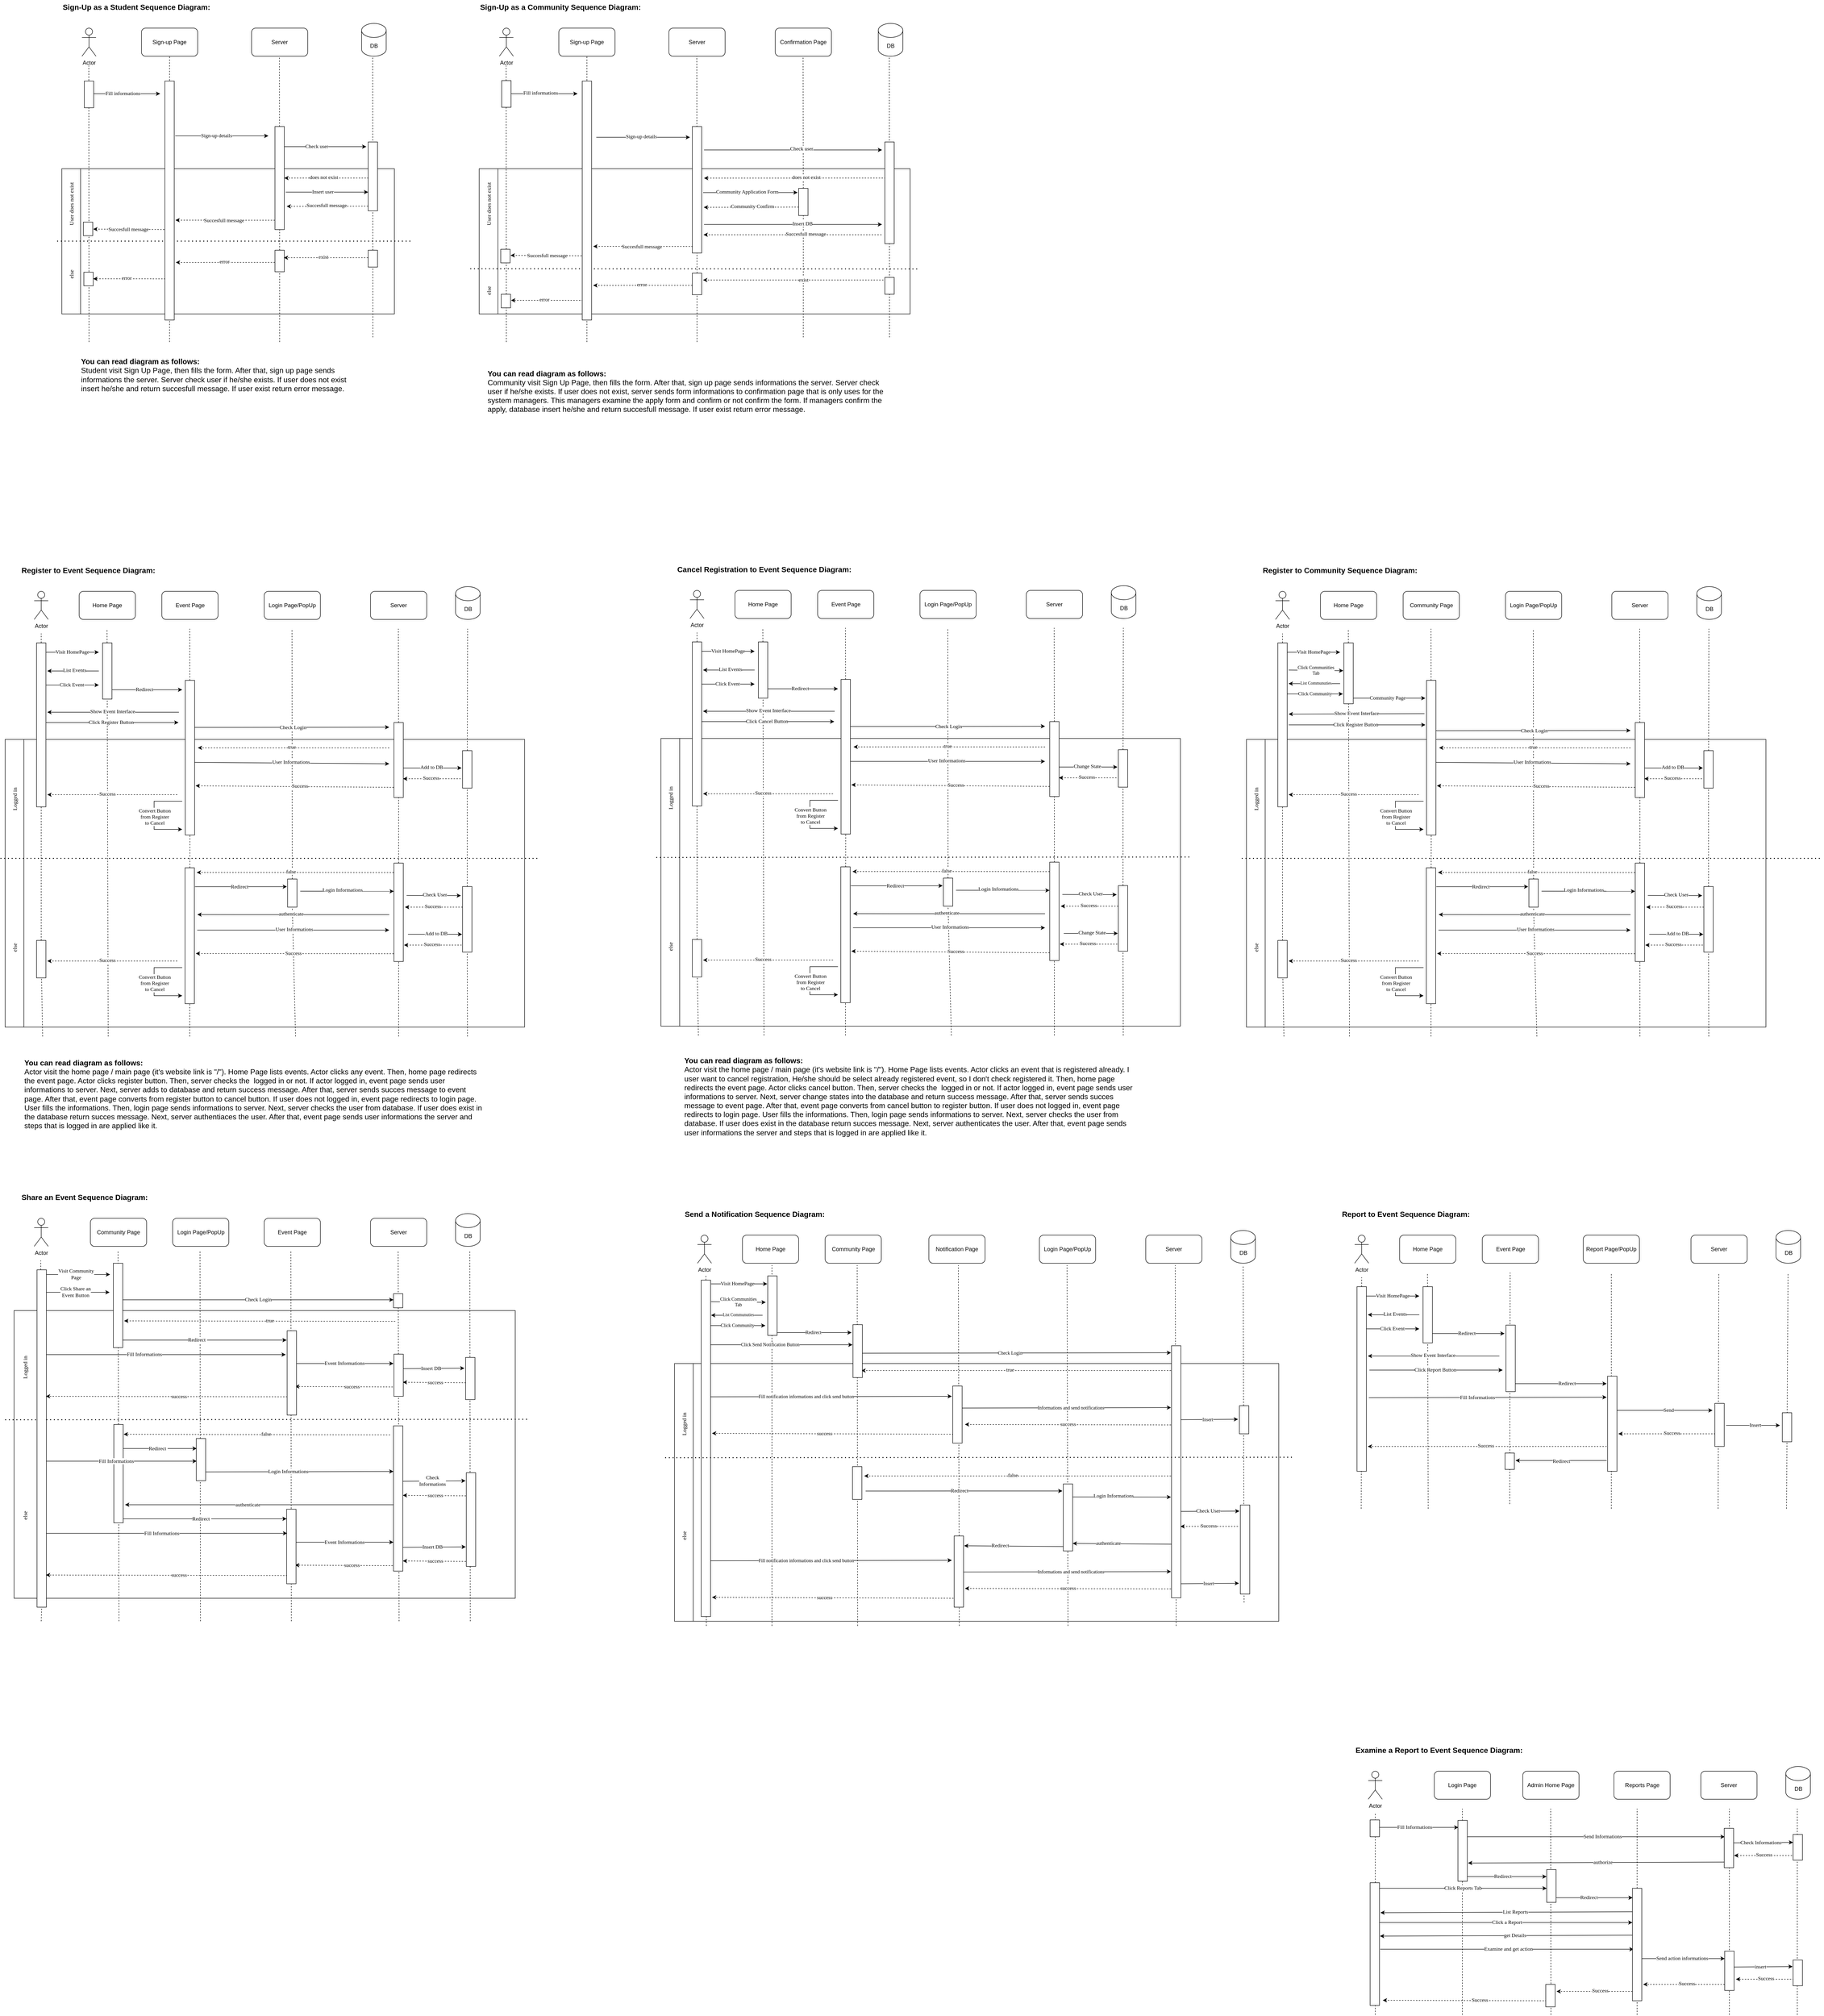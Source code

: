 <mxfile version="17.4.6" type="github">
  <diagram id="6W1MyK6aDZMTI-PS_otd" name="Page-1">
    <mxGraphModel dx="3160" dy="1693" grid="1" gridSize="10" guides="1" tooltips="1" connect="1" arrows="1" fold="1" page="1" pageScale="1" pageWidth="850" pageHeight="1100" math="0" shadow="0">
      <root>
        <mxCell id="0" />
        <mxCell id="1" parent="0" />
        <mxCell id="WWlV5e2IUx9NMdd2vQTv-523" value="" style="rounded=0;whiteSpace=wrap;html=1;fontFamily=Verdana;" parent="1" vertex="1">
          <mxGeometry x="1579" y="2970" width="1290" height="550" as="geometry" />
        </mxCell>
        <mxCell id="WWlV5e2IUx9NMdd2vQTv-525" value="" style="rounded=0;whiteSpace=wrap;html=1;fontFamily=Verdana;" parent="1" vertex="1">
          <mxGeometry x="1579" y="2970" width="40" height="550" as="geometry" />
        </mxCell>
        <mxCell id="WWlV5e2IUx9NMdd2vQTv-468" value="Notification Page" style="rounded=1;whiteSpace=wrap;html=1;flipH=0;flipV=0;" parent="1" vertex="1">
          <mxGeometry x="2122" y="2696" width="120" height="60" as="geometry" />
        </mxCell>
        <mxCell id="WWlV5e2IUx9NMdd2vQTv-469" value="" style="endArrow=none;dashed=1;html=1;rounded=0;fontFamily=Verdana;entryX=0.5;entryY=1;entryDx=0;entryDy=0;" parent="1" edge="1">
          <mxGeometry width="50" height="50" relative="1" as="geometry">
            <mxPoint x="2187" y="3530" as="sourcePoint" />
            <mxPoint x="2185.0" y="2760.0" as="targetPoint" />
          </mxGeometry>
        </mxCell>
        <mxCell id="WWlV5e2IUx9NMdd2vQTv-1" value="" style="rounded=0;whiteSpace=wrap;html=1;fontFamily=Verdana;" parent="1" vertex="1">
          <mxGeometry x="169" y="2857" width="1070" height="614" as="geometry" />
        </mxCell>
        <mxCell id="WWlV5e2IUx9NMdd2vQTv-2" value="" style="rounded=0;whiteSpace=wrap;html=1;fontFamily=Verdana;" parent="1" vertex="1">
          <mxGeometry x="1202" y="420" width="880" height="310" as="geometry" />
        </mxCell>
        <mxCell id="WWlV5e2IUx9NMdd2vQTv-3" value="" style="rounded=0;whiteSpace=wrap;html=1;fontFamily=Verdana;" parent="1" vertex="1">
          <mxGeometry x="189" y="1638" width="1070" height="614" as="geometry" />
        </mxCell>
        <mxCell id="WWlV5e2IUx9NMdd2vQTv-4" value="" style="endArrow=none;dashed=1;html=1;rounded=0;fontFamily=Verdana;entryX=0.5;entryY=1;entryDx=0;entryDy=0;startArrow=none;" parent="1" source="WWlV5e2IUx9NMdd2vQTv-264" edge="1">
          <mxGeometry width="50" height="50" relative="1" as="geometry">
            <mxPoint x="1853.92" y="780" as="sourcePoint" />
            <mxPoint x="1853.5" y="180" as="targetPoint" />
          </mxGeometry>
        </mxCell>
        <mxCell id="WWlV5e2IUx9NMdd2vQTv-5" value="" style="endArrow=none;dashed=1;html=1;rounded=0;fontFamily=Verdana;entryX=0.5;entryY=1;entryDx=0;entryDy=0;startArrow=none;" parent="1" source="WWlV5e2IUx9NMdd2vQTv-108" edge="1">
          <mxGeometry width="50" height="50" relative="1" as="geometry">
            <mxPoint x="762" y="2112" as="sourcePoint" />
            <mxPoint x="762.41" y="1402" as="targetPoint" />
          </mxGeometry>
        </mxCell>
        <mxCell id="WWlV5e2IUx9NMdd2vQTv-6" value="" style="rounded=0;whiteSpace=wrap;html=1;fontFamily=Verdana;" parent="1" vertex="1">
          <mxGeometry x="311" y="420" width="670" height="310" as="geometry" />
        </mxCell>
        <mxCell id="WWlV5e2IUx9NMdd2vQTv-7" value="" style="rounded=0;whiteSpace=wrap;html=1;fontFamily=Verdana;" parent="1" vertex="1">
          <mxGeometry x="271" y="420" width="40" height="310" as="geometry" />
        </mxCell>
        <mxCell id="WWlV5e2IUx9NMdd2vQTv-8" value="" style="endArrow=none;dashed=1;html=1;rounded=0;fontFamily=Verdana;entryX=0.5;entryY=1;entryDx=0;entryDy=0;" parent="1" edge="1">
          <mxGeometry width="50" height="50" relative="1" as="geometry">
            <mxPoint x="935.0" y="780" as="sourcePoint" />
            <mxPoint x="934.58" y="180" as="targetPoint" />
          </mxGeometry>
        </mxCell>
        <mxCell id="WWlV5e2IUx9NMdd2vQTv-9" value="" style="endArrow=none;dashed=1;html=1;rounded=0;fontFamily=Verdana;entryX=0.5;entryY=1;entryDx=0;entryDy=0;startArrow=none;" parent="1" source="WWlV5e2IUx9NMdd2vQTv-36" edge="1">
          <mxGeometry width="50" height="50" relative="1" as="geometry">
            <mxPoint x="735.58" y="890" as="sourcePoint" />
            <mxPoint x="735.58" y="180" as="targetPoint" />
          </mxGeometry>
        </mxCell>
        <mxCell id="WWlV5e2IUx9NMdd2vQTv-10" value="" style="endArrow=none;dashed=1;html=1;rounded=0;fontFamily=Verdana;entryX=0.5;entryY=1;entryDx=0;entryDy=0;" parent="1" target="WWlV5e2IUx9NMdd2vQTv-11" edge="1">
          <mxGeometry width="50" height="50" relative="1" as="geometry">
            <mxPoint x="501" y="790" as="sourcePoint" />
            <mxPoint x="661" y="100" as="targetPoint" />
          </mxGeometry>
        </mxCell>
        <mxCell id="WWlV5e2IUx9NMdd2vQTv-11" value="Sign-up Page" style="rounded=1;whiteSpace=wrap;html=1;flipH=0;flipV=0;" parent="1" vertex="1">
          <mxGeometry x="441" y="120" width="120" height="60" as="geometry" />
        </mxCell>
        <mxCell id="WWlV5e2IUx9NMdd2vQTv-12" value="Server" style="rounded=1;whiteSpace=wrap;html=1;flipH=0;flipV=0;" parent="1" vertex="1">
          <mxGeometry x="676" y="120" width="120" height="60" as="geometry" />
        </mxCell>
        <mxCell id="WWlV5e2IUx9NMdd2vQTv-13" value="DB" style="shape=cylinder3;whiteSpace=wrap;html=1;boundedLbl=1;backgroundOutline=1;size=15;flipH=0;flipV=0;" parent="1" vertex="1">
          <mxGeometry x="911" y="110" width="52.5" height="70" as="geometry" />
        </mxCell>
        <mxCell id="WWlV5e2IUx9NMdd2vQTv-14" value="Actor" style="shape=umlActor;verticalLabelPosition=bottom;verticalAlign=top;html=1;outlineConnect=0;" parent="1" vertex="1">
          <mxGeometry x="314" y="120" width="30" height="60" as="geometry" />
        </mxCell>
        <mxCell id="WWlV5e2IUx9NMdd2vQTv-15" value="" style="endArrow=classic;html=1;rounded=0;fontFamily=Verdana;" parent="1" edge="1">
          <mxGeometry width="50" height="50" relative="1" as="geometry">
            <mxPoint x="331" y="260" as="sourcePoint" />
            <mxPoint x="481" y="260" as="targetPoint" />
          </mxGeometry>
        </mxCell>
        <mxCell id="WWlV5e2IUx9NMdd2vQTv-16" value="Fill informations" style="edgeLabel;html=1;align=center;verticalAlign=middle;resizable=0;points=[];fontFamily=Verdana;" parent="WWlV5e2IUx9NMdd2vQTv-15" vertex="1" connectable="0">
          <mxGeometry x="-0.293" y="1" relative="1" as="geometry">
            <mxPoint x="17" as="offset" />
          </mxGeometry>
        </mxCell>
        <mxCell id="WWlV5e2IUx9NMdd2vQTv-17" value="" style="endArrow=classic;html=1;rounded=0;fontFamily=Verdana;" parent="1" edge="1">
          <mxGeometry width="50" height="50" relative="1" as="geometry">
            <mxPoint x="513.0" y="350" as="sourcePoint" />
            <mxPoint x="712" y="350" as="targetPoint" />
          </mxGeometry>
        </mxCell>
        <mxCell id="WWlV5e2IUx9NMdd2vQTv-18" value="Sign-up details" style="edgeLabel;html=1;align=center;verticalAlign=middle;resizable=0;points=[];fontFamily=Verdana;" parent="WWlV5e2IUx9NMdd2vQTv-17" vertex="1" connectable="0">
          <mxGeometry x="-0.293" y="1" relative="1" as="geometry">
            <mxPoint x="17" as="offset" />
          </mxGeometry>
        </mxCell>
        <mxCell id="WWlV5e2IUx9NMdd2vQTv-19" value="" style="endArrow=classic;html=1;rounded=0;fontFamily=Verdana;" parent="1" edge="1">
          <mxGeometry width="50" height="50" relative="1" as="geometry">
            <mxPoint x="731" y="373" as="sourcePoint" />
            <mxPoint x="921" y="373" as="targetPoint" />
          </mxGeometry>
        </mxCell>
        <mxCell id="WWlV5e2IUx9NMdd2vQTv-20" value="Check user" style="edgeLabel;html=1;align=center;verticalAlign=middle;resizable=0;points=[];fontFamily=Verdana;" parent="WWlV5e2IUx9NMdd2vQTv-19" vertex="1" connectable="0">
          <mxGeometry x="-0.293" y="1" relative="1" as="geometry">
            <mxPoint x="17" as="offset" />
          </mxGeometry>
        </mxCell>
        <mxCell id="WWlV5e2IUx9NMdd2vQTv-21" value="" style="endArrow=classic;html=1;rounded=0;dashed=1;fontFamily=Verdana;" parent="1" edge="1">
          <mxGeometry width="50" height="50" relative="1" as="geometry">
            <mxPoint x="926" y="440" as="sourcePoint" />
            <mxPoint x="746" y="440" as="targetPoint" />
          </mxGeometry>
        </mxCell>
        <mxCell id="WWlV5e2IUx9NMdd2vQTv-22" value="does not exist" style="edgeLabel;html=1;align=center;verticalAlign=middle;resizable=0;points=[];fontFamily=Verdana;" parent="WWlV5e2IUx9NMdd2vQTv-21" vertex="1" connectable="0">
          <mxGeometry x="-0.293" y="1" relative="1" as="geometry">
            <mxPoint x="-33" y="-3" as="offset" />
          </mxGeometry>
        </mxCell>
        <mxCell id="WWlV5e2IUx9NMdd2vQTv-23" value="" style="endArrow=classic;html=1;rounded=0;dashed=1;fontFamily=Verdana;entryX=1.125;entryY=0.582;entryDx=0;entryDy=0;entryPerimeter=0;" parent="1" target="WWlV5e2IUx9NMdd2vQTv-27" edge="1">
          <mxGeometry width="50" height="50" relative="1" as="geometry">
            <mxPoint x="726" y="530" as="sourcePoint" />
            <mxPoint x="521" y="530" as="targetPoint" />
          </mxGeometry>
        </mxCell>
        <mxCell id="WWlV5e2IUx9NMdd2vQTv-24" value="Succesfull message" style="edgeLabel;html=1;align=center;verticalAlign=middle;resizable=0;points=[];fontFamily=Verdana;" parent="WWlV5e2IUx9NMdd2vQTv-23" vertex="1" connectable="0">
          <mxGeometry x="-0.293" y="1" relative="1" as="geometry">
            <mxPoint x="-34" y="-1" as="offset" />
          </mxGeometry>
        </mxCell>
        <mxCell id="WWlV5e2IUx9NMdd2vQTv-25" value="" style="endArrow=classic;html=1;rounded=0;dashed=1;fontFamily=Verdana;" parent="1" edge="1">
          <mxGeometry width="50" height="50" relative="1" as="geometry">
            <mxPoint x="508" y="550" as="sourcePoint" />
            <mxPoint x="338" y="549" as="targetPoint" />
          </mxGeometry>
        </mxCell>
        <mxCell id="WWlV5e2IUx9NMdd2vQTv-26" value="Succesfull message" style="edgeLabel;html=1;align=center;verticalAlign=middle;resizable=0;points=[];fontFamily=Verdana;" parent="WWlV5e2IUx9NMdd2vQTv-25" vertex="1" connectable="0">
          <mxGeometry x="-0.293" y="1" relative="1" as="geometry">
            <mxPoint x="-35" y="-2" as="offset" />
          </mxGeometry>
        </mxCell>
        <mxCell id="WWlV5e2IUx9NMdd2vQTv-28" value="" style="verticalLabelPosition=bottom;verticalAlign=top;html=1;shape=mxgraph.basic.rect;fillColor2=none;strokeWidth=1;size=20;indent=5;fontFamily=Verdana;" parent="1" vertex="1">
          <mxGeometry x="925" y="363" width="20" height="147" as="geometry" />
        </mxCell>
        <mxCell id="WWlV5e2IUx9NMdd2vQTv-29" value="" style="endArrow=none;dashed=1;html=1;dashPattern=1 3;strokeWidth=2;rounded=0;fontFamily=Verdana;" parent="1" edge="1">
          <mxGeometry width="50" height="50" relative="1" as="geometry">
            <mxPoint x="261" y="574.58" as="sourcePoint" />
            <mxPoint x="1021" y="574.58" as="targetPoint" />
          </mxGeometry>
        </mxCell>
        <mxCell id="WWlV5e2IUx9NMdd2vQTv-30" value="" style="verticalLabelPosition=bottom;verticalAlign=top;html=1;shape=mxgraph.basic.rect;fillColor2=none;strokeWidth=1;size=20;indent=5;fontFamily=Verdana;" parent="1" vertex="1">
          <mxGeometry x="726" y="330" width="20" height="220" as="geometry" />
        </mxCell>
        <mxCell id="WWlV5e2IUx9NMdd2vQTv-31" value="" style="endArrow=classic;html=1;rounded=0;fontFamily=Verdana;" parent="1" edge="1">
          <mxGeometry width="50" height="50" relative="1" as="geometry">
            <mxPoint x="749" y="470" as="sourcePoint" />
            <mxPoint x="925.0" y="470" as="targetPoint" />
          </mxGeometry>
        </mxCell>
        <mxCell id="WWlV5e2IUx9NMdd2vQTv-32" value="Insert user" style="edgeLabel;html=1;align=center;verticalAlign=middle;resizable=0;points=[];fontFamily=Verdana;" parent="WWlV5e2IUx9NMdd2vQTv-31" vertex="1" connectable="0">
          <mxGeometry x="-0.293" y="1" relative="1" as="geometry">
            <mxPoint x="17" as="offset" />
          </mxGeometry>
        </mxCell>
        <mxCell id="WWlV5e2IUx9NMdd2vQTv-33" value="" style="endArrow=classic;html=1;rounded=0;dashed=1;fontFamily=Verdana;" parent="1" edge="1">
          <mxGeometry width="50" height="50" relative="1" as="geometry">
            <mxPoint x="925.0" y="500" as="sourcePoint" />
            <mxPoint x="751" y="500.42" as="targetPoint" />
          </mxGeometry>
        </mxCell>
        <mxCell id="WWlV5e2IUx9NMdd2vQTv-34" value="Succesfull message" style="edgeLabel;html=1;align=center;verticalAlign=middle;resizable=0;points=[];fontFamily=Verdana;" parent="WWlV5e2IUx9NMdd2vQTv-33" vertex="1" connectable="0">
          <mxGeometry x="-0.293" y="1" relative="1" as="geometry">
            <mxPoint x="-28" y="-3" as="offset" />
          </mxGeometry>
        </mxCell>
        <mxCell id="WWlV5e2IUx9NMdd2vQTv-35" value="" style="verticalLabelPosition=bottom;verticalAlign=top;html=1;shape=mxgraph.basic.rect;fillColor2=none;strokeWidth=1;size=20;indent=5;fontFamily=Verdana;" parent="1" vertex="1">
          <mxGeometry x="925" y="594" width="20" height="36" as="geometry" />
        </mxCell>
        <mxCell id="WWlV5e2IUx9NMdd2vQTv-36" value="" style="verticalLabelPosition=bottom;verticalAlign=top;html=1;shape=mxgraph.basic.rect;fillColor2=none;strokeWidth=1;size=20;indent=5;fontFamily=Verdana;" parent="1" vertex="1">
          <mxGeometry x="726" y="594" width="20" height="46" as="geometry" />
        </mxCell>
        <mxCell id="WWlV5e2IUx9NMdd2vQTv-37" value="" style="endArrow=none;dashed=1;html=1;rounded=0;fontFamily=Verdana;entryX=0.5;entryY=1;entryDx=0;entryDy=0;" parent="1" target="WWlV5e2IUx9NMdd2vQTv-36" edge="1">
          <mxGeometry width="50" height="50" relative="1" as="geometry">
            <mxPoint x="736" y="790" as="sourcePoint" />
            <mxPoint x="735.58" y="180" as="targetPoint" />
          </mxGeometry>
        </mxCell>
        <mxCell id="WWlV5e2IUx9NMdd2vQTv-38" value="" style="endArrow=classic;html=1;rounded=0;dashed=1;fontFamily=Verdana;" parent="1" edge="1">
          <mxGeometry width="50" height="50" relative="1" as="geometry">
            <mxPoint x="925.0" y="610" as="sourcePoint" />
            <mxPoint x="745.0" y="610" as="targetPoint" />
          </mxGeometry>
        </mxCell>
        <mxCell id="WWlV5e2IUx9NMdd2vQTv-39" value="exist" style="edgeLabel;html=1;align=center;verticalAlign=middle;resizable=0;points=[];fontFamily=Verdana;" parent="WWlV5e2IUx9NMdd2vQTv-38" vertex="1" connectable="0">
          <mxGeometry x="-0.293" y="1" relative="1" as="geometry">
            <mxPoint x="-33" y="-3" as="offset" />
          </mxGeometry>
        </mxCell>
        <mxCell id="WWlV5e2IUx9NMdd2vQTv-40" value="" style="endArrow=classic;html=1;rounded=0;dashed=1;fontFamily=Verdana;entryX=1.167;entryY=0.759;entryDx=0;entryDy=0;entryPerimeter=0;" parent="1" target="WWlV5e2IUx9NMdd2vQTv-27" edge="1">
          <mxGeometry width="50" height="50" relative="1" as="geometry">
            <mxPoint x="726" y="620" as="sourcePoint" />
            <mxPoint x="546" y="620" as="targetPoint" />
          </mxGeometry>
        </mxCell>
        <mxCell id="WWlV5e2IUx9NMdd2vQTv-41" value="error" style="edgeLabel;html=1;align=center;verticalAlign=middle;resizable=0;points=[];fontFamily=Verdana;" parent="WWlV5e2IUx9NMdd2vQTv-40" vertex="1" connectable="0">
          <mxGeometry x="-0.293" y="1" relative="1" as="geometry">
            <mxPoint x="-33" y="-3" as="offset" />
          </mxGeometry>
        </mxCell>
        <mxCell id="WWlV5e2IUx9NMdd2vQTv-42" value="" style="endArrow=classic;html=1;rounded=0;dashed=1;fontFamily=Verdana;" parent="1" edge="1">
          <mxGeometry width="50" height="50" relative="1" as="geometry">
            <mxPoint x="498" y="655.08" as="sourcePoint" />
            <mxPoint x="338" y="655" as="targetPoint" />
          </mxGeometry>
        </mxCell>
        <mxCell id="WWlV5e2IUx9NMdd2vQTv-43" value="error" style="edgeLabel;html=1;align=center;verticalAlign=middle;resizable=0;points=[];fontFamily=Verdana;" parent="WWlV5e2IUx9NMdd2vQTv-42" vertex="1" connectable="0">
          <mxGeometry x="-0.293" y="1" relative="1" as="geometry">
            <mxPoint x="-33" y="-3" as="offset" />
          </mxGeometry>
        </mxCell>
        <mxCell id="WWlV5e2IUx9NMdd2vQTv-44" value="" style="endArrow=none;dashed=1;html=1;rounded=0;fontFamily=Verdana;entryX=0.5;entryY=1;entryDx=0;entryDy=0;" parent="1" edge="1">
          <mxGeometry width="50" height="50" relative="1" as="geometry">
            <mxPoint x="329" y="790" as="sourcePoint" />
            <mxPoint x="328.58" y="200" as="targetPoint" />
          </mxGeometry>
        </mxCell>
        <mxCell id="WWlV5e2IUx9NMdd2vQTv-45" value="User does not exist" style="text;strokeColor=none;fillColor=none;align=center;verticalAlign=middle;spacingLeft=4;spacingRight=4;overflow=hidden;points=[[0,0.5],[1,0.5]];portConstraint=eastwest;rotatable=0;fontFamily=Verdana;html=0;horizontal=0;" parent="1" vertex="1">
          <mxGeometry x="276" y="430" width="30" height="130" as="geometry" />
        </mxCell>
        <mxCell id="WWlV5e2IUx9NMdd2vQTv-46" value="else" style="text;strokeColor=none;fillColor=none;align=center;verticalAlign=middle;spacingLeft=4;spacingRight=4;overflow=hidden;points=[[0,0.5],[1,0.5]];portConstraint=eastwest;rotatable=0;fontFamily=Verdana;html=0;horizontal=0;" parent="1" vertex="1">
          <mxGeometry x="276" y="580" width="30" height="130" as="geometry" />
        </mxCell>
        <mxCell id="WWlV5e2IUx9NMdd2vQTv-47" value="Actor" style="shape=umlActor;verticalLabelPosition=bottom;verticalAlign=top;html=1;outlineConnect=0;" parent="1" vertex="1">
          <mxGeometry x="212" y="1322" width="30" height="60" as="geometry" />
        </mxCell>
        <mxCell id="WWlV5e2IUx9NMdd2vQTv-48" value="" style="endArrow=none;dashed=1;html=1;rounded=0;fontFamily=Verdana;startArrow=none;" parent="1" source="WWlV5e2IUx9NMdd2vQTv-89" edge="1">
          <mxGeometry width="50" height="50" relative="1" as="geometry">
            <mxPoint x="226.92" y="1992" as="sourcePoint" />
            <mxPoint x="227" y="1412" as="targetPoint" />
          </mxGeometry>
        </mxCell>
        <mxCell id="WWlV5e2IUx9NMdd2vQTv-49" value="Home Page" style="rounded=1;whiteSpace=wrap;html=1;flipH=0;flipV=0;" parent="1" vertex="1">
          <mxGeometry x="308" y="1322" width="120" height="60" as="geometry" />
        </mxCell>
        <mxCell id="WWlV5e2IUx9NMdd2vQTv-50" value="Event Page" style="rounded=1;whiteSpace=wrap;html=1;flipH=0;flipV=0;" parent="1" vertex="1">
          <mxGeometry x="484.5" y="1322" width="120" height="60" as="geometry" />
        </mxCell>
        <mxCell id="WWlV5e2IUx9NMdd2vQTv-51" value="Server" style="rounded=1;whiteSpace=wrap;html=1;flipH=0;flipV=0;" parent="1" vertex="1">
          <mxGeometry x="930" y="1322" width="120" height="60" as="geometry" />
        </mxCell>
        <mxCell id="WWlV5e2IUx9NMdd2vQTv-52" value="DB" style="shape=cylinder3;whiteSpace=wrap;html=1;boundedLbl=1;backgroundOutline=1;size=15;flipH=0;flipV=0;" parent="1" vertex="1">
          <mxGeometry x="1111.5" y="1312" width="52.5" height="70" as="geometry" />
        </mxCell>
        <mxCell id="WWlV5e2IUx9NMdd2vQTv-53" value="" style="endArrow=none;dashed=1;html=1;rounded=0;fontFamily=Verdana;entryX=0.5;entryY=1;entryDx=0;entryDy=0;startArrow=none;" parent="1" source="WWlV5e2IUx9NMdd2vQTv-65" edge="1">
          <mxGeometry width="50" height="50" relative="1" as="geometry">
            <mxPoint x="367.92" y="1992" as="sourcePoint" />
            <mxPoint x="367.5" y="1402" as="targetPoint" />
          </mxGeometry>
        </mxCell>
        <mxCell id="WWlV5e2IUx9NMdd2vQTv-54" value="" style="endArrow=none;dashed=1;html=1;rounded=0;fontFamily=Verdana;entryX=0.5;entryY=1;entryDx=0;entryDy=0;startArrow=none;" parent="1" source="WWlV5e2IUx9NMdd2vQTv-73" edge="1">
          <mxGeometry width="50" height="50" relative="1" as="geometry">
            <mxPoint x="544.42" y="1992" as="sourcePoint" />
            <mxPoint x="544" y="1402" as="targetPoint" />
          </mxGeometry>
        </mxCell>
        <mxCell id="WWlV5e2IUx9NMdd2vQTv-55" value="" style="endArrow=none;dashed=1;html=1;rounded=0;fontFamily=Verdana;entryX=0.5;entryY=1;entryDx=0;entryDy=0;startArrow=none;" parent="1" source="WWlV5e2IUx9NMdd2vQTv-85" edge="1">
          <mxGeometry width="50" height="50" relative="1" as="geometry">
            <mxPoint x="989.5" y="1512" as="sourcePoint" />
            <mxPoint x="989.5" y="1402" as="targetPoint" />
          </mxGeometry>
        </mxCell>
        <mxCell id="WWlV5e2IUx9NMdd2vQTv-56" value="" style="endArrow=none;dashed=1;html=1;rounded=0;fontFamily=Verdana;entryX=0.5;entryY=1;entryDx=0;entryDy=0;startArrow=none;" parent="1" source="WWlV5e2IUx9NMdd2vQTv-87" edge="1">
          <mxGeometry width="50" height="50" relative="1" as="geometry">
            <mxPoint x="1137.67" y="1992" as="sourcePoint" />
            <mxPoint x="1137.25" y="1402" as="targetPoint" />
          </mxGeometry>
        </mxCell>
        <mxCell id="WWlV5e2IUx9NMdd2vQTv-57" value="" style="endArrow=classic;html=1;rounded=0;fontFamily=Verdana;" parent="1" edge="1">
          <mxGeometry width="50" height="50" relative="1" as="geometry">
            <mxPoint x="230" y="1452" as="sourcePoint" />
            <mxPoint x="350" y="1452" as="targetPoint" />
          </mxGeometry>
        </mxCell>
        <mxCell id="WWlV5e2IUx9NMdd2vQTv-58" value="Visit HomePage" style="edgeLabel;html=1;align=center;verticalAlign=middle;resizable=0;points=[];fontFamily=Verdana;" parent="WWlV5e2IUx9NMdd2vQTv-57" vertex="1" connectable="0">
          <mxGeometry x="-0.293" y="1" relative="1" as="geometry">
            <mxPoint x="20" as="offset" />
          </mxGeometry>
        </mxCell>
        <mxCell id="WWlV5e2IUx9NMdd2vQTv-59" value="" style="endArrow=classic;html=1;rounded=0;fontFamily=Verdana;" parent="1" edge="1">
          <mxGeometry width="50" height="50" relative="1" as="geometry">
            <mxPoint x="350" y="1492" as="sourcePoint" />
            <mxPoint x="240" y="1492" as="targetPoint" />
          </mxGeometry>
        </mxCell>
        <mxCell id="WWlV5e2IUx9NMdd2vQTv-60" value="List Events" style="edgeLabel;html=1;align=center;verticalAlign=middle;resizable=0;points=[];fontFamily=Verdana;" parent="WWlV5e2IUx9NMdd2vQTv-59" vertex="1" connectable="0">
          <mxGeometry x="-0.293" y="1" relative="1" as="geometry">
            <mxPoint x="-13" y="-3" as="offset" />
          </mxGeometry>
        </mxCell>
        <mxCell id="WWlV5e2IUx9NMdd2vQTv-61" value="" style="endArrow=classic;html=1;rounded=0;fontFamily=Verdana;" parent="1" edge="1">
          <mxGeometry width="50" height="50" relative="1" as="geometry">
            <mxPoint x="229" y="1522" as="sourcePoint" />
            <mxPoint x="350" y="1522" as="targetPoint" />
          </mxGeometry>
        </mxCell>
        <mxCell id="WWlV5e2IUx9NMdd2vQTv-62" value="Click Event" style="edgeLabel;html=1;align=center;verticalAlign=middle;resizable=0;points=[];fontFamily=Verdana;" parent="WWlV5e2IUx9NMdd2vQTv-61" vertex="1" connectable="0">
          <mxGeometry x="-0.293" y="1" relative="1" as="geometry">
            <mxPoint x="20" as="offset" />
          </mxGeometry>
        </mxCell>
        <mxCell id="WWlV5e2IUx9NMdd2vQTv-63" value="" style="endArrow=classic;html=1;rounded=0;fontFamily=Verdana;" parent="1" edge="1">
          <mxGeometry width="50" height="50" relative="1" as="geometry">
            <mxPoint x="374.5" y="1532" as="sourcePoint" />
            <mxPoint x="528.0" y="1532" as="targetPoint" />
          </mxGeometry>
        </mxCell>
        <mxCell id="WWlV5e2IUx9NMdd2vQTv-64" value="Redirect" style="edgeLabel;html=1;align=center;verticalAlign=middle;resizable=0;points=[];fontFamily=Verdana;" parent="WWlV5e2IUx9NMdd2vQTv-63" vertex="1" connectable="0">
          <mxGeometry x="-0.293" y="1" relative="1" as="geometry">
            <mxPoint x="18" as="offset" />
          </mxGeometry>
        </mxCell>
        <mxCell id="WWlV5e2IUx9NMdd2vQTv-65" value="" style="verticalLabelPosition=bottom;verticalAlign=top;html=1;shape=mxgraph.basic.rect;fillColor2=none;strokeWidth=1;size=20;indent=5;fontFamily=Verdana;" parent="1" vertex="1">
          <mxGeometry x="358" y="1432" width="20" height="120" as="geometry" />
        </mxCell>
        <mxCell id="WWlV5e2IUx9NMdd2vQTv-66" value="" style="endArrow=none;dashed=1;html=1;rounded=0;fontFamily=Verdana;entryX=0.5;entryY=1;entryDx=0;entryDy=0;" parent="1" target="WWlV5e2IUx9NMdd2vQTv-65" edge="1">
          <mxGeometry width="50" height="50" relative="1" as="geometry">
            <mxPoint x="370" y="2272" as="sourcePoint" />
            <mxPoint x="367.5" y="1402" as="targetPoint" />
          </mxGeometry>
        </mxCell>
        <mxCell id="WWlV5e2IUx9NMdd2vQTv-67" value="" style="endArrow=classic;html=1;rounded=0;fontFamily=Verdana;" parent="1" edge="1">
          <mxGeometry width="50" height="50" relative="1" as="geometry">
            <mxPoint x="521.0" y="1580" as="sourcePoint" />
            <mxPoint x="240" y="1580" as="targetPoint" />
          </mxGeometry>
        </mxCell>
        <mxCell id="WWlV5e2IUx9NMdd2vQTv-68" value="Show Event Interface" style="edgeLabel;html=1;align=center;verticalAlign=middle;resizable=0;points=[];fontFamily=Verdana;" parent="WWlV5e2IUx9NMdd2vQTv-67" vertex="1" connectable="0">
          <mxGeometry x="-0.293" y="1" relative="1" as="geometry">
            <mxPoint x="-43" y="-3" as="offset" />
          </mxGeometry>
        </mxCell>
        <mxCell id="WWlV5e2IUx9NMdd2vQTv-69" value="" style="endArrow=classic;html=1;rounded=0;fontFamily=Verdana;" parent="1" edge="1">
          <mxGeometry width="50" height="50" relative="1" as="geometry">
            <mxPoint x="235.5" y="1602" as="sourcePoint" />
            <mxPoint x="520" y="1602" as="targetPoint" />
          </mxGeometry>
        </mxCell>
        <mxCell id="WWlV5e2IUx9NMdd2vQTv-70" value="Click Register Button" style="edgeLabel;html=1;align=center;verticalAlign=middle;resizable=0;points=[];fontFamily=Verdana;" parent="WWlV5e2IUx9NMdd2vQTv-69" vertex="1" connectable="0">
          <mxGeometry x="-0.293" y="1" relative="1" as="geometry">
            <mxPoint x="40" as="offset" />
          </mxGeometry>
        </mxCell>
        <mxCell id="WWlV5e2IUx9NMdd2vQTv-71" value="" style="endArrow=classic;html=1;rounded=0;fontFamily=Verdana;" parent="1" edge="1">
          <mxGeometry width="50" height="50" relative="1" as="geometry">
            <mxPoint x="548.5" y="1687" as="sourcePoint" />
            <mxPoint x="970" y="1690" as="targetPoint" />
          </mxGeometry>
        </mxCell>
        <mxCell id="WWlV5e2IUx9NMdd2vQTv-72" value="User Informations" style="edgeLabel;html=1;align=center;verticalAlign=middle;resizable=0;points=[];fontFamily=Verdana;" parent="WWlV5e2IUx9NMdd2vQTv-71" vertex="1" connectable="0">
          <mxGeometry x="-0.293" y="1" relative="1" as="geometry">
            <mxPoint x="62" y="-1" as="offset" />
          </mxGeometry>
        </mxCell>
        <mxCell id="WWlV5e2IUx9NMdd2vQTv-73" value="" style="verticalLabelPosition=bottom;verticalAlign=top;html=1;shape=mxgraph.basic.rect;fillColor2=none;strokeWidth=1;size=20;indent=5;fontFamily=Verdana;" parent="1" vertex="1">
          <mxGeometry x="534.5" y="1512" width="20" height="330" as="geometry" />
        </mxCell>
        <mxCell id="WWlV5e2IUx9NMdd2vQTv-74" value="" style="endArrow=none;dashed=1;html=1;rounded=0;fontFamily=Verdana;entryX=0.5;entryY=1;entryDx=0;entryDy=0;startArrow=none;" parent="1" source="WWlV5e2IUx9NMdd2vQTv-103" target="WWlV5e2IUx9NMdd2vQTv-73" edge="1">
          <mxGeometry width="50" height="50" relative="1" as="geometry">
            <mxPoint x="545" y="2112" as="sourcePoint" />
            <mxPoint x="544" y="1402" as="targetPoint" />
          </mxGeometry>
        </mxCell>
        <mxCell id="WWlV5e2IUx9NMdd2vQTv-75" value="" style="endArrow=classic;html=1;rounded=0;fontFamily=Verdana;" parent="1" edge="1">
          <mxGeometry width="50" height="50" relative="1" as="geometry">
            <mxPoint x="994.5" y="1699" as="sourcePoint" />
            <mxPoint x="1124.5" y="1699" as="targetPoint" />
          </mxGeometry>
        </mxCell>
        <mxCell id="WWlV5e2IUx9NMdd2vQTv-76" value="Add to DB" style="edgeLabel;html=1;align=center;verticalAlign=middle;resizable=0;points=[];fontFamily=Verdana;" parent="WWlV5e2IUx9NMdd2vQTv-75" vertex="1" connectable="0">
          <mxGeometry x="-0.293" y="1" relative="1" as="geometry">
            <mxPoint x="19" y="-1" as="offset" />
          </mxGeometry>
        </mxCell>
        <mxCell id="WWlV5e2IUx9NMdd2vQTv-77" value="" style="endArrow=classic;html=1;rounded=0;dashed=1;fontFamily=Verdana;" parent="1" edge="1">
          <mxGeometry width="50" height="50" relative="1" as="geometry">
            <mxPoint x="1122.5" y="1722" as="sourcePoint" />
            <mxPoint x="999.5" y="1722" as="targetPoint" />
          </mxGeometry>
        </mxCell>
        <mxCell id="WWlV5e2IUx9NMdd2vQTv-78" value="Success" style="edgeLabel;html=1;align=center;verticalAlign=middle;resizable=0;points=[];fontFamily=Verdana;" parent="WWlV5e2IUx9NMdd2vQTv-77" vertex="1" connectable="0">
          <mxGeometry x="-0.293" y="1" relative="1" as="geometry">
            <mxPoint x="-20" y="-3" as="offset" />
          </mxGeometry>
        </mxCell>
        <mxCell id="WWlV5e2IUx9NMdd2vQTv-79" value="" style="endArrow=classic;html=1;rounded=0;dashed=1;fontFamily=Verdana;exitX=-0.017;exitY=0.865;exitDx=0;exitDy=0;exitPerimeter=0;" parent="1" source="WWlV5e2IUx9NMdd2vQTv-85" edge="1">
          <mxGeometry width="50" height="50" relative="1" as="geometry">
            <mxPoint x="702" y="1737" as="sourcePoint" />
            <mxPoint x="556.5" y="1737" as="targetPoint" />
          </mxGeometry>
        </mxCell>
        <mxCell id="WWlV5e2IUx9NMdd2vQTv-80" value="Success" style="edgeLabel;html=1;align=center;verticalAlign=middle;resizable=0;points=[];fontFamily=Verdana;" parent="WWlV5e2IUx9NMdd2vQTv-79" vertex="1" connectable="0">
          <mxGeometry x="-0.293" y="1" relative="1" as="geometry">
            <mxPoint x="-51" y="-3" as="offset" />
          </mxGeometry>
        </mxCell>
        <mxCell id="WWlV5e2IUx9NMdd2vQTv-81" value="" style="endArrow=classic;html=1;rounded=0;dashed=1;fontFamily=Verdana;" parent="1" edge="1">
          <mxGeometry width="50" height="50" relative="1" as="geometry">
            <mxPoint x="517.5" y="1756" as="sourcePoint" />
            <mxPoint x="240" y="1756" as="targetPoint" />
          </mxGeometry>
        </mxCell>
        <mxCell id="WWlV5e2IUx9NMdd2vQTv-82" value="Success" style="edgeLabel;html=1;align=center;verticalAlign=middle;resizable=0;points=[];fontFamily=Verdana;" parent="WWlV5e2IUx9NMdd2vQTv-81" vertex="1" connectable="0">
          <mxGeometry x="-0.293" y="1" relative="1" as="geometry">
            <mxPoint x="-52" y="-3" as="offset" />
          </mxGeometry>
        </mxCell>
        <mxCell id="WWlV5e2IUx9NMdd2vQTv-83" value="" style="endArrow=classic;html=1;rounded=0;fontFamily=Verdana;" parent="1" edge="1">
          <mxGeometry width="50" height="50" relative="1" as="geometry">
            <mxPoint x="528.0" y="1770" as="sourcePoint" />
            <mxPoint x="528.0" y="1830" as="targetPoint" />
            <Array as="points">
              <mxPoint x="468" y="1770" />
              <mxPoint x="468" y="1830" />
            </Array>
          </mxGeometry>
        </mxCell>
        <mxCell id="WWlV5e2IUx9NMdd2vQTv-84" value="Convert Button&lt;br&gt;from Register &lt;br&gt;to Cancel" style="edgeLabel;html=1;align=center;verticalAlign=middle;resizable=0;points=[];fontFamily=Verdana;" parent="WWlV5e2IUx9NMdd2vQTv-83" vertex="1" connectable="0">
          <mxGeometry x="-0.293" y="1" relative="1" as="geometry">
            <mxPoint y="29" as="offset" />
          </mxGeometry>
        </mxCell>
        <mxCell id="WWlV5e2IUx9NMdd2vQTv-85" value="" style="verticalLabelPosition=bottom;verticalAlign=top;html=1;shape=mxgraph.basic.rect;fillColor2=none;strokeWidth=1;size=20;indent=5;fontFamily=Verdana;" parent="1" vertex="1">
          <mxGeometry x="980" y="1602" width="20" height="160" as="geometry" />
        </mxCell>
        <mxCell id="WWlV5e2IUx9NMdd2vQTv-86" value="" style="endArrow=none;dashed=1;html=1;rounded=0;fontFamily=Verdana;entryX=0.5;entryY=1;entryDx=0;entryDy=0;startArrow=none;" parent="1" source="WWlV5e2IUx9NMdd2vQTv-101" target="WWlV5e2IUx9NMdd2vQTv-85" edge="1">
          <mxGeometry width="50" height="50" relative="1" as="geometry">
            <mxPoint x="991.5" y="2112" as="sourcePoint" />
            <mxPoint x="989.5" y="1402" as="targetPoint" />
          </mxGeometry>
        </mxCell>
        <mxCell id="WWlV5e2IUx9NMdd2vQTv-87" value="" style="verticalLabelPosition=bottom;verticalAlign=top;html=1;shape=mxgraph.basic.rect;fillColor2=none;strokeWidth=1;size=20;indent=5;fontFamily=Verdana;" parent="1" vertex="1">
          <mxGeometry x="1126.5" y="1662" width="20" height="80" as="geometry" />
        </mxCell>
        <mxCell id="WWlV5e2IUx9NMdd2vQTv-88" value="" style="endArrow=none;dashed=1;html=1;rounded=0;fontFamily=Verdana;entryX=0.5;entryY=1;entryDx=0;entryDy=0;startArrow=none;" parent="1" source="WWlV5e2IUx9NMdd2vQTv-114" target="WWlV5e2IUx9NMdd2vQTv-87" edge="1">
          <mxGeometry width="50" height="50" relative="1" as="geometry">
            <mxPoint x="1137" y="2102" as="sourcePoint" />
            <mxPoint x="1137.25" y="1402" as="targetPoint" />
          </mxGeometry>
        </mxCell>
        <mxCell id="WWlV5e2IUx9NMdd2vQTv-89" value="" style="verticalLabelPosition=bottom;verticalAlign=top;html=1;shape=mxgraph.basic.rect;fillColor2=none;strokeWidth=1;size=20;indent=5;fontFamily=Verdana;" parent="1" vertex="1">
          <mxGeometry x="217" y="1432" width="20" height="350" as="geometry" />
        </mxCell>
        <mxCell id="WWlV5e2IUx9NMdd2vQTv-90" value="" style="endArrow=none;dashed=1;html=1;rounded=0;fontFamily=Verdana;startArrow=none;" parent="1" source="WWlV5e2IUx9NMdd2vQTv-134" target="WWlV5e2IUx9NMdd2vQTv-89" edge="1">
          <mxGeometry width="50" height="50" relative="1" as="geometry">
            <mxPoint x="230" y="2272" as="sourcePoint" />
            <mxPoint x="227" y="1412" as="targetPoint" />
          </mxGeometry>
        </mxCell>
        <mxCell id="WWlV5e2IUx9NMdd2vQTv-91" value="Sign-Up as a Student Sequence Diagram:" style="text;html=1;strokeColor=none;fillColor=none;align=left;verticalAlign=middle;whiteSpace=wrap;rounded=0;fontStyle=1;fontSize=16;" parent="1" vertex="1">
          <mxGeometry x="271" y="60" width="341" height="30" as="geometry" />
        </mxCell>
        <mxCell id="WWlV5e2IUx9NMdd2vQTv-92" value="Register to Event Sequence Diagram:" style="text;html=1;strokeColor=none;fillColor=none;align=left;verticalAlign=middle;whiteSpace=wrap;rounded=0;fontStyle=1;fontSize=16;" parent="1" vertex="1">
          <mxGeometry x="183" y="1262" width="317" height="30" as="geometry" />
        </mxCell>
        <mxCell id="WWlV5e2IUx9NMdd2vQTv-93" value="" style="endArrow=classic;html=1;rounded=0;fontFamily=Verdana;" parent="1" edge="1">
          <mxGeometry width="50" height="50" relative="1" as="geometry">
            <mxPoint x="554.5" y="1612.41" as="sourcePoint" />
            <mxPoint x="970" y="1612" as="targetPoint" />
          </mxGeometry>
        </mxCell>
        <mxCell id="WWlV5e2IUx9NMdd2vQTv-94" value="Check Login" style="edgeLabel;html=1;align=center;verticalAlign=middle;resizable=0;points=[];fontFamily=Verdana;" parent="WWlV5e2IUx9NMdd2vQTv-93" vertex="1" connectable="0">
          <mxGeometry x="-0.293" y="1" relative="1" as="geometry">
            <mxPoint x="62" as="offset" />
          </mxGeometry>
        </mxCell>
        <mxCell id="WWlV5e2IUx9NMdd2vQTv-95" value="" style="endArrow=classic;html=1;rounded=0;dashed=1;fontFamily=Verdana;exitX=0.729;exitY=0.032;exitDx=0;exitDy=0;exitPerimeter=0;" parent="1" edge="1">
          <mxGeometry width="50" height="50" relative="1" as="geometry">
            <mxPoint x="970.03" y="1656.08" as="sourcePoint" />
            <mxPoint x="561.25" y="1656" as="targetPoint" />
          </mxGeometry>
        </mxCell>
        <mxCell id="WWlV5e2IUx9NMdd2vQTv-96" value="true" style="edgeLabel;html=1;align=center;verticalAlign=middle;resizable=0;points=[];fontFamily=Verdana;" parent="WWlV5e2IUx9NMdd2vQTv-95" vertex="1" connectable="0">
          <mxGeometry x="-0.293" y="1" relative="1" as="geometry">
            <mxPoint x="-64" y="-3" as="offset" />
          </mxGeometry>
        </mxCell>
        <mxCell id="WWlV5e2IUx9NMdd2vQTv-97" value="" style="rounded=0;whiteSpace=wrap;html=1;fontFamily=Verdana;" parent="1" vertex="1">
          <mxGeometry x="150" y="1638" width="40" height="614" as="geometry" />
        </mxCell>
        <mxCell id="WWlV5e2IUx9NMdd2vQTv-98" value="Logged in" style="text;strokeColor=none;fillColor=none;align=center;verticalAlign=middle;spacingLeft=4;spacingRight=4;overflow=hidden;points=[[0,0.5],[1,0.5]];portConstraint=eastwest;rotatable=0;fontFamily=Verdana;html=0;horizontal=0;" parent="1" vertex="1">
          <mxGeometry x="155" y="1700" width="30" height="130" as="geometry" />
        </mxCell>
        <mxCell id="WWlV5e2IUx9NMdd2vQTv-99" value="else" style="text;strokeColor=none;fillColor=none;align=center;verticalAlign=middle;spacingLeft=4;spacingRight=4;overflow=hidden;points=[[0,0.5],[1,0.5]];portConstraint=eastwest;rotatable=0;fontFamily=Verdana;html=0;horizontal=0;" parent="1" vertex="1">
          <mxGeometry x="155" y="2017" width="30" height="130" as="geometry" />
        </mxCell>
        <mxCell id="WWlV5e2IUx9NMdd2vQTv-100" value="" style="endArrow=none;dashed=1;html=1;dashPattern=1 3;strokeWidth=2;rounded=0;fontFamily=Verdana;" parent="1" edge="1">
          <mxGeometry width="50" height="50" relative="1" as="geometry">
            <mxPoint x="140" y="1892" as="sourcePoint" />
            <mxPoint x="1290" y="1892" as="targetPoint" />
          </mxGeometry>
        </mxCell>
        <mxCell id="WWlV5e2IUx9NMdd2vQTv-101" value="" style="verticalLabelPosition=bottom;verticalAlign=top;html=1;shape=mxgraph.basic.rect;fillColor2=none;strokeWidth=1;size=20;indent=5;fontFamily=Verdana;" parent="1" vertex="1">
          <mxGeometry x="980" y="1902" width="20" height="210" as="geometry" />
        </mxCell>
        <mxCell id="WWlV5e2IUx9NMdd2vQTv-102" value="" style="endArrow=none;dashed=1;html=1;rounded=0;fontFamily=Verdana;entryX=0.5;entryY=1;entryDx=0;entryDy=0;" parent="1" target="WWlV5e2IUx9NMdd2vQTv-101" edge="1">
          <mxGeometry width="50" height="50" relative="1" as="geometry">
            <mxPoint x="990" y="2272" as="sourcePoint" />
            <mxPoint x="990" y="1762" as="targetPoint" />
          </mxGeometry>
        </mxCell>
        <mxCell id="WWlV5e2IUx9NMdd2vQTv-103" value="" style="verticalLabelPosition=bottom;verticalAlign=top;html=1;shape=mxgraph.basic.rect;fillColor2=none;strokeWidth=1;size=20;indent=5;fontFamily=Verdana;" parent="1" vertex="1">
          <mxGeometry x="534" y="1912" width="20" height="290" as="geometry" />
        </mxCell>
        <mxCell id="WWlV5e2IUx9NMdd2vQTv-104" value="" style="endArrow=none;dashed=1;html=1;rounded=0;fontFamily=Verdana;entryX=0.5;entryY=1;entryDx=0;entryDy=0;" parent="1" target="WWlV5e2IUx9NMdd2vQTv-103" edge="1">
          <mxGeometry width="50" height="50" relative="1" as="geometry">
            <mxPoint x="544" y="2272" as="sourcePoint" />
            <mxPoint x="544.5" y="1842" as="targetPoint" />
          </mxGeometry>
        </mxCell>
        <mxCell id="WWlV5e2IUx9NMdd2vQTv-105" value="Login Page/PopUp" style="rounded=1;whiteSpace=wrap;html=1;flipH=0;flipV=0;" parent="1" vertex="1">
          <mxGeometry x="703" y="1322" width="120" height="60" as="geometry" />
        </mxCell>
        <mxCell id="WWlV5e2IUx9NMdd2vQTv-106" value="" style="endArrow=classic;html=1;rounded=0;dashed=1;fontFamily=Verdana;exitX=0.729;exitY=0.032;exitDx=0;exitDy=0;exitPerimeter=0;" parent="1" edge="1">
          <mxGeometry width="50" height="50" relative="1" as="geometry">
            <mxPoint x="979.78" y="1922.08" as="sourcePoint" />
            <mxPoint x="559" y="1922" as="targetPoint" />
          </mxGeometry>
        </mxCell>
        <mxCell id="WWlV5e2IUx9NMdd2vQTv-107" value="false" style="edgeLabel;html=1;align=center;verticalAlign=middle;resizable=0;points=[];fontFamily=Verdana;" parent="WWlV5e2IUx9NMdd2vQTv-106" vertex="1" connectable="0">
          <mxGeometry x="-0.293" y="1" relative="1" as="geometry">
            <mxPoint x="-72" y="-3" as="offset" />
          </mxGeometry>
        </mxCell>
        <mxCell id="WWlV5e2IUx9NMdd2vQTv-108" value="" style="verticalLabelPosition=bottom;verticalAlign=top;html=1;shape=mxgraph.basic.rect;fillColor2=none;strokeWidth=1;size=20;indent=5;fontFamily=Verdana;" parent="1" vertex="1">
          <mxGeometry x="753" y="1936" width="20" height="60" as="geometry" />
        </mxCell>
        <mxCell id="WWlV5e2IUx9NMdd2vQTv-109" value="" style="endArrow=none;dashed=1;html=1;rounded=0;fontFamily=Verdana;entryX=0.5;entryY=1;entryDx=0;entryDy=0;startArrow=none;" parent="1" target="WWlV5e2IUx9NMdd2vQTv-108" edge="1">
          <mxGeometry width="50" height="50" relative="1" as="geometry">
            <mxPoint x="770" y="2272" as="sourcePoint" />
            <mxPoint x="762.41" y="1402" as="targetPoint" />
          </mxGeometry>
        </mxCell>
        <mxCell id="WWlV5e2IUx9NMdd2vQTv-110" value="" style="endArrow=classic;html=1;rounded=0;fontFamily=Verdana;entryX=-0.071;entryY=0.272;entryDx=0;entryDy=0;entryPerimeter=0;" parent="1" target="WWlV5e2IUx9NMdd2vQTv-108" edge="1">
          <mxGeometry width="50" height="50" relative="1" as="geometry">
            <mxPoint x="555.25" y="1952.41" as="sourcePoint" />
            <mxPoint x="750" y="1952" as="targetPoint" />
          </mxGeometry>
        </mxCell>
        <mxCell id="WWlV5e2IUx9NMdd2vQTv-111" value="Redirect" style="edgeLabel;html=1;align=center;verticalAlign=middle;resizable=0;points=[];fontFamily=Verdana;" parent="WWlV5e2IUx9NMdd2vQTv-110" vertex="1" connectable="0">
          <mxGeometry x="-0.293" y="1" relative="1" as="geometry">
            <mxPoint x="25" as="offset" />
          </mxGeometry>
        </mxCell>
        <mxCell id="WWlV5e2IUx9NMdd2vQTv-112" value="" style="endArrow=classic;html=1;rounded=0;fontFamily=Verdana;entryX=0.739;entryY=0.528;entryDx=0;entryDy=0;entryPerimeter=0;" parent="1" target="WWlV5e2IUx9NMdd2vQTv-3" edge="1">
          <mxGeometry width="50" height="50" relative="1" as="geometry">
            <mxPoint x="780" y="1962" as="sourcePoint" />
            <mxPoint x="910" y="1962" as="targetPoint" />
          </mxGeometry>
        </mxCell>
        <mxCell id="WWlV5e2IUx9NMdd2vQTv-113" value="Login Informations" style="edgeLabel;html=1;align=center;verticalAlign=middle;resizable=0;points=[];fontFamily=Verdana;" parent="WWlV5e2IUx9NMdd2vQTv-112" vertex="1" connectable="0">
          <mxGeometry x="-0.293" y="1" relative="1" as="geometry">
            <mxPoint x="19" y="-2" as="offset" />
          </mxGeometry>
        </mxCell>
        <mxCell id="WWlV5e2IUx9NMdd2vQTv-114" value="" style="verticalLabelPosition=bottom;verticalAlign=top;html=1;shape=mxgraph.basic.rect;fillColor2=none;strokeWidth=1;size=20;indent=5;fontFamily=Verdana;" parent="1" vertex="1">
          <mxGeometry x="1126.5" y="1952" width="20" height="140" as="geometry" />
        </mxCell>
        <mxCell id="WWlV5e2IUx9NMdd2vQTv-115" value="" style="endArrow=none;dashed=1;html=1;rounded=0;fontFamily=Verdana;entryX=0.5;entryY=1;entryDx=0;entryDy=0;" parent="1" target="WWlV5e2IUx9NMdd2vQTv-114" edge="1">
          <mxGeometry width="50" height="50" relative="1" as="geometry">
            <mxPoint x="1137" y="2272" as="sourcePoint" />
            <mxPoint x="1136.5" y="1742" as="targetPoint" />
          </mxGeometry>
        </mxCell>
        <mxCell id="WWlV5e2IUx9NMdd2vQTv-116" value="" style="endArrow=classic;html=1;rounded=0;fontFamily=Verdana;" parent="1" edge="1">
          <mxGeometry width="50" height="50" relative="1" as="geometry">
            <mxPoint x="1007" y="1971" as="sourcePoint" />
            <mxPoint x="1123.0" y="1971.41" as="targetPoint" />
          </mxGeometry>
        </mxCell>
        <mxCell id="WWlV5e2IUx9NMdd2vQTv-117" value="Check User" style="edgeLabel;html=1;align=center;verticalAlign=middle;resizable=0;points=[];fontFamily=Verdana;" parent="WWlV5e2IUx9NMdd2vQTv-116" vertex="1" connectable="0">
          <mxGeometry x="-0.293" y="1" relative="1" as="geometry">
            <mxPoint x="19" y="-1" as="offset" />
          </mxGeometry>
        </mxCell>
        <mxCell id="WWlV5e2IUx9NMdd2vQTv-118" value="" style="endArrow=classic;html=1;rounded=0;dashed=1;fontFamily=Verdana;" parent="1" edge="1">
          <mxGeometry width="50" height="50" relative="1" as="geometry">
            <mxPoint x="1126.5" y="1996" as="sourcePoint" />
            <mxPoint x="1003.5" y="1996" as="targetPoint" />
          </mxGeometry>
        </mxCell>
        <mxCell id="WWlV5e2IUx9NMdd2vQTv-119" value="Success" style="edgeLabel;html=1;align=center;verticalAlign=middle;resizable=0;points=[];fontFamily=Verdana;" parent="WWlV5e2IUx9NMdd2vQTv-118" vertex="1" connectable="0">
          <mxGeometry x="-0.293" y="1" relative="1" as="geometry">
            <mxPoint x="-20" y="-3" as="offset" />
          </mxGeometry>
        </mxCell>
        <mxCell id="WWlV5e2IUx9NMdd2vQTv-120" value="" style="endArrow=classic;html=1;rounded=0;fontFamily=Verdana;entryX=0.347;entryY=0.609;entryDx=0;entryDy=0;entryPerimeter=0;" parent="1" target="WWlV5e2IUx9NMdd2vQTv-3" edge="1">
          <mxGeometry width="50" height="50" relative="1" as="geometry">
            <mxPoint x="970" y="2012" as="sourcePoint" />
            <mxPoint x="694.75" y="2012" as="targetPoint" />
          </mxGeometry>
        </mxCell>
        <mxCell id="WWlV5e2IUx9NMdd2vQTv-121" value="authenticate" style="edgeLabel;html=1;align=center;verticalAlign=middle;resizable=0;points=[];fontFamily=Verdana;" parent="WWlV5e2IUx9NMdd2vQTv-120" vertex="1" connectable="0">
          <mxGeometry x="-0.293" y="1" relative="1" as="geometry">
            <mxPoint x="-65" y="-3" as="offset" />
          </mxGeometry>
        </mxCell>
        <mxCell id="WWlV5e2IUx9NMdd2vQTv-122" value="" style="endArrow=classic;html=1;rounded=0;dashed=1;fontFamily=Verdana;" parent="1" edge="1">
          <mxGeometry width="50" height="50" relative="1" as="geometry">
            <mxPoint x="517.5" y="2111" as="sourcePoint" />
            <mxPoint x="240" y="2111" as="targetPoint" />
          </mxGeometry>
        </mxCell>
        <mxCell id="WWlV5e2IUx9NMdd2vQTv-123" value="Success" style="edgeLabel;html=1;align=center;verticalAlign=middle;resizable=0;points=[];fontFamily=Verdana;" parent="WWlV5e2IUx9NMdd2vQTv-122" vertex="1" connectable="0">
          <mxGeometry x="-0.293" y="1" relative="1" as="geometry">
            <mxPoint x="-52" y="-3" as="offset" />
          </mxGeometry>
        </mxCell>
        <mxCell id="WWlV5e2IUx9NMdd2vQTv-124" value="" style="endArrow=classic;html=1;rounded=0;fontFamily=Verdana;" parent="1" edge="1">
          <mxGeometry width="50" height="50" relative="1" as="geometry">
            <mxPoint x="528.0" y="2125" as="sourcePoint" />
            <mxPoint x="528.0" y="2185" as="targetPoint" />
            <Array as="points">
              <mxPoint x="468" y="2125" />
              <mxPoint x="468" y="2185" />
            </Array>
          </mxGeometry>
        </mxCell>
        <mxCell id="WWlV5e2IUx9NMdd2vQTv-125" value="Convert Button&lt;br&gt;from Register &lt;br&gt;to Cancel" style="edgeLabel;html=1;align=center;verticalAlign=middle;resizable=0;points=[];fontFamily=Verdana;" parent="WWlV5e2IUx9NMdd2vQTv-124" vertex="1" connectable="0">
          <mxGeometry x="-0.293" y="1" relative="1" as="geometry">
            <mxPoint y="29" as="offset" />
          </mxGeometry>
        </mxCell>
        <mxCell id="WWlV5e2IUx9NMdd2vQTv-126" value="" style="endArrow=classic;html=1;rounded=0;dashed=1;fontFamily=Verdana;exitX=-0.017;exitY=0.865;exitDx=0;exitDy=0;exitPerimeter=0;" parent="1" edge="1">
          <mxGeometry width="50" height="50" relative="1" as="geometry">
            <mxPoint x="979.66" y="2095.4" as="sourcePoint" />
            <mxPoint x="557" y="2095" as="targetPoint" />
          </mxGeometry>
        </mxCell>
        <mxCell id="WWlV5e2IUx9NMdd2vQTv-127" value="Success" style="edgeLabel;html=1;align=center;verticalAlign=middle;resizable=0;points=[];fontFamily=Verdana;" parent="WWlV5e2IUx9NMdd2vQTv-126" vertex="1" connectable="0">
          <mxGeometry x="-0.293" y="1" relative="1" as="geometry">
            <mxPoint x="-65" y="-3" as="offset" />
          </mxGeometry>
        </mxCell>
        <mxCell id="WWlV5e2IUx9NMdd2vQTv-128" value="" style="endArrow=classic;html=1;rounded=0;fontFamily=Verdana;" parent="1" edge="1">
          <mxGeometry width="50" height="50" relative="1" as="geometry">
            <mxPoint x="1010" y="2054" as="sourcePoint" />
            <mxPoint x="1125.5" y="2054" as="targetPoint" />
          </mxGeometry>
        </mxCell>
        <mxCell id="WWlV5e2IUx9NMdd2vQTv-129" value="Add to DB" style="edgeLabel;html=1;align=center;verticalAlign=middle;resizable=0;points=[];fontFamily=Verdana;" parent="WWlV5e2IUx9NMdd2vQTv-128" vertex="1" connectable="0">
          <mxGeometry x="-0.293" y="1" relative="1" as="geometry">
            <mxPoint x="19" y="-1" as="offset" />
          </mxGeometry>
        </mxCell>
        <mxCell id="WWlV5e2IUx9NMdd2vQTv-130" value="" style="endArrow=classic;html=1;rounded=0;dashed=1;fontFamily=Verdana;" parent="1" edge="1">
          <mxGeometry width="50" height="50" relative="1" as="geometry">
            <mxPoint x="1124.5" y="2077" as="sourcePoint" />
            <mxPoint x="1001.5" y="2077" as="targetPoint" />
          </mxGeometry>
        </mxCell>
        <mxCell id="WWlV5e2IUx9NMdd2vQTv-131" value="Success" style="edgeLabel;html=1;align=center;verticalAlign=middle;resizable=0;points=[];fontFamily=Verdana;" parent="WWlV5e2IUx9NMdd2vQTv-130" vertex="1" connectable="0">
          <mxGeometry x="-0.293" y="1" relative="1" as="geometry">
            <mxPoint x="-20" y="-3" as="offset" />
          </mxGeometry>
        </mxCell>
        <mxCell id="WWlV5e2IUx9NMdd2vQTv-132" value="" style="endArrow=classic;html=1;rounded=0;fontFamily=Verdana;" parent="1" edge="1">
          <mxGeometry width="50" height="50" relative="1" as="geometry">
            <mxPoint x="560" y="2045" as="sourcePoint" />
            <mxPoint x="970" y="2045" as="targetPoint" />
          </mxGeometry>
        </mxCell>
        <mxCell id="WWlV5e2IUx9NMdd2vQTv-133" value="User Informations" style="edgeLabel;html=1;align=center;verticalAlign=middle;resizable=0;points=[];fontFamily=Verdana;" parent="WWlV5e2IUx9NMdd2vQTv-132" vertex="1" connectable="0">
          <mxGeometry x="-0.293" y="1" relative="1" as="geometry">
            <mxPoint x="62" y="-1" as="offset" />
          </mxGeometry>
        </mxCell>
        <mxCell id="WWlV5e2IUx9NMdd2vQTv-134" value="" style="verticalLabelPosition=bottom;verticalAlign=top;html=1;shape=mxgraph.basic.rect;fillColor2=none;strokeWidth=1;size=20;indent=5;fontFamily=Verdana;" parent="1" vertex="1">
          <mxGeometry x="217" y="2067" width="20" height="80" as="geometry" />
        </mxCell>
        <mxCell id="WWlV5e2IUx9NMdd2vQTv-135" value="" style="endArrow=none;dashed=1;html=1;rounded=0;fontFamily=Verdana;" parent="1" target="WWlV5e2IUx9NMdd2vQTv-134" edge="1">
          <mxGeometry width="50" height="50" relative="1" as="geometry">
            <mxPoint x="230" y="2272" as="sourcePoint" />
            <mxPoint x="227.789" y="1782" as="targetPoint" />
          </mxGeometry>
        </mxCell>
        <mxCell id="WWlV5e2IUx9NMdd2vQTv-136" value="" style="rounded=0;whiteSpace=wrap;html=1;fontFamily=Verdana;" parent="1" vertex="1">
          <mxGeometry x="1589" y="1636" width="1070" height="614" as="geometry" />
        </mxCell>
        <mxCell id="WWlV5e2IUx9NMdd2vQTv-137" value="" style="endArrow=none;dashed=1;html=1;rounded=0;fontFamily=Verdana;entryX=0.5;entryY=1;entryDx=0;entryDy=0;startArrow=none;" parent="1" source="WWlV5e2IUx9NMdd2vQTv-198" edge="1">
          <mxGeometry width="50" height="50" relative="1" as="geometry">
            <mxPoint x="2162" y="2110" as="sourcePoint" />
            <mxPoint x="2162.41" y="1400" as="targetPoint" />
          </mxGeometry>
        </mxCell>
        <mxCell id="WWlV5e2IUx9NMdd2vQTv-138" value="Actor" style="shape=umlActor;verticalLabelPosition=bottom;verticalAlign=top;html=1;outlineConnect=0;" parent="1" vertex="1">
          <mxGeometry x="1612" y="1320" width="30" height="60" as="geometry" />
        </mxCell>
        <mxCell id="WWlV5e2IUx9NMdd2vQTv-139" value="" style="endArrow=none;dashed=1;html=1;rounded=0;fontFamily=Verdana;startArrow=none;" parent="1" source="WWlV5e2IUx9NMdd2vQTv-180" edge="1">
          <mxGeometry width="50" height="50" relative="1" as="geometry">
            <mxPoint x="1626.92" y="1990" as="sourcePoint" />
            <mxPoint x="1627" y="1410" as="targetPoint" />
          </mxGeometry>
        </mxCell>
        <mxCell id="WWlV5e2IUx9NMdd2vQTv-140" value="Home Page" style="rounded=1;whiteSpace=wrap;html=1;flipH=0;flipV=0;" parent="1" vertex="1">
          <mxGeometry x="1708" y="1320" width="120" height="60" as="geometry" />
        </mxCell>
        <mxCell id="WWlV5e2IUx9NMdd2vQTv-141" value="Event Page" style="rounded=1;whiteSpace=wrap;html=1;flipH=0;flipV=0;" parent="1" vertex="1">
          <mxGeometry x="1884.5" y="1320" width="120" height="60" as="geometry" />
        </mxCell>
        <mxCell id="WWlV5e2IUx9NMdd2vQTv-142" value="Server" style="rounded=1;whiteSpace=wrap;html=1;flipH=0;flipV=0;" parent="1" vertex="1">
          <mxGeometry x="2330" y="1320" width="120" height="60" as="geometry" />
        </mxCell>
        <mxCell id="WWlV5e2IUx9NMdd2vQTv-143" value="DB" style="shape=cylinder3;whiteSpace=wrap;html=1;boundedLbl=1;backgroundOutline=1;size=15;flipH=0;flipV=0;" parent="1" vertex="1">
          <mxGeometry x="2511.5" y="1310" width="52.5" height="70" as="geometry" />
        </mxCell>
        <mxCell id="WWlV5e2IUx9NMdd2vQTv-144" value="" style="endArrow=none;dashed=1;html=1;rounded=0;fontFamily=Verdana;entryX=0.5;entryY=1;entryDx=0;entryDy=0;startArrow=none;" parent="1" source="WWlV5e2IUx9NMdd2vQTv-156" edge="1">
          <mxGeometry width="50" height="50" relative="1" as="geometry">
            <mxPoint x="1767.92" y="1990" as="sourcePoint" />
            <mxPoint x="1767.5" y="1400" as="targetPoint" />
          </mxGeometry>
        </mxCell>
        <mxCell id="WWlV5e2IUx9NMdd2vQTv-145" value="" style="endArrow=none;dashed=1;html=1;rounded=0;fontFamily=Verdana;entryX=0.5;entryY=1;entryDx=0;entryDy=0;startArrow=none;" parent="1" source="WWlV5e2IUx9NMdd2vQTv-164" edge="1">
          <mxGeometry width="50" height="50" relative="1" as="geometry">
            <mxPoint x="1944.42" y="1990" as="sourcePoint" />
            <mxPoint x="1944" y="1400" as="targetPoint" />
          </mxGeometry>
        </mxCell>
        <mxCell id="WWlV5e2IUx9NMdd2vQTv-146" value="" style="endArrow=none;dashed=1;html=1;rounded=0;fontFamily=Verdana;entryX=0.5;entryY=1;entryDx=0;entryDy=0;startArrow=none;" parent="1" source="WWlV5e2IUx9NMdd2vQTv-176" edge="1">
          <mxGeometry width="50" height="50" relative="1" as="geometry">
            <mxPoint x="2389.5" y="1510" as="sourcePoint" />
            <mxPoint x="2389.5" y="1400" as="targetPoint" />
          </mxGeometry>
        </mxCell>
        <mxCell id="WWlV5e2IUx9NMdd2vQTv-147" value="" style="endArrow=none;dashed=1;html=1;rounded=0;fontFamily=Verdana;entryX=0.5;entryY=1;entryDx=0;entryDy=0;startArrow=none;" parent="1" source="WWlV5e2IUx9NMdd2vQTv-178" edge="1">
          <mxGeometry width="50" height="50" relative="1" as="geometry">
            <mxPoint x="2537.67" y="1990" as="sourcePoint" />
            <mxPoint x="2537.25" y="1400" as="targetPoint" />
          </mxGeometry>
        </mxCell>
        <mxCell id="WWlV5e2IUx9NMdd2vQTv-148" value="" style="endArrow=classic;html=1;rounded=0;fontFamily=Verdana;" parent="1" edge="1">
          <mxGeometry width="50" height="50" relative="1" as="geometry">
            <mxPoint x="1630" y="1450" as="sourcePoint" />
            <mxPoint x="1750" y="1450" as="targetPoint" />
          </mxGeometry>
        </mxCell>
        <mxCell id="WWlV5e2IUx9NMdd2vQTv-149" value="Visit HomePage" style="edgeLabel;html=1;align=center;verticalAlign=middle;resizable=0;points=[];fontFamily=Verdana;" parent="WWlV5e2IUx9NMdd2vQTv-148" vertex="1" connectable="0">
          <mxGeometry x="-0.293" y="1" relative="1" as="geometry">
            <mxPoint x="20" as="offset" />
          </mxGeometry>
        </mxCell>
        <mxCell id="WWlV5e2IUx9NMdd2vQTv-150" value="" style="endArrow=classic;html=1;rounded=0;fontFamily=Verdana;" parent="1" edge="1">
          <mxGeometry width="50" height="50" relative="1" as="geometry">
            <mxPoint x="1750" y="1490" as="sourcePoint" />
            <mxPoint x="1640" y="1490" as="targetPoint" />
          </mxGeometry>
        </mxCell>
        <mxCell id="WWlV5e2IUx9NMdd2vQTv-151" value="List Events" style="edgeLabel;html=1;align=center;verticalAlign=middle;resizable=0;points=[];fontFamily=Verdana;" parent="WWlV5e2IUx9NMdd2vQTv-150" vertex="1" connectable="0">
          <mxGeometry x="-0.293" y="1" relative="1" as="geometry">
            <mxPoint x="-13" y="-3" as="offset" />
          </mxGeometry>
        </mxCell>
        <mxCell id="WWlV5e2IUx9NMdd2vQTv-152" value="" style="endArrow=classic;html=1;rounded=0;fontFamily=Verdana;" parent="1" edge="1">
          <mxGeometry width="50" height="50" relative="1" as="geometry">
            <mxPoint x="1629" y="1520" as="sourcePoint" />
            <mxPoint x="1750" y="1520" as="targetPoint" />
          </mxGeometry>
        </mxCell>
        <mxCell id="WWlV5e2IUx9NMdd2vQTv-153" value="Click Event" style="edgeLabel;html=1;align=center;verticalAlign=middle;resizable=0;points=[];fontFamily=Verdana;" parent="WWlV5e2IUx9NMdd2vQTv-152" vertex="1" connectable="0">
          <mxGeometry x="-0.293" y="1" relative="1" as="geometry">
            <mxPoint x="20" as="offset" />
          </mxGeometry>
        </mxCell>
        <mxCell id="WWlV5e2IUx9NMdd2vQTv-154" value="" style="endArrow=classic;html=1;rounded=0;fontFamily=Verdana;" parent="1" edge="1">
          <mxGeometry width="50" height="50" relative="1" as="geometry">
            <mxPoint x="1774.5" y="1530" as="sourcePoint" />
            <mxPoint x="1928" y="1530" as="targetPoint" />
          </mxGeometry>
        </mxCell>
        <mxCell id="WWlV5e2IUx9NMdd2vQTv-155" value="Redirect" style="edgeLabel;html=1;align=center;verticalAlign=middle;resizable=0;points=[];fontFamily=Verdana;" parent="WWlV5e2IUx9NMdd2vQTv-154" vertex="1" connectable="0">
          <mxGeometry x="-0.293" y="1" relative="1" as="geometry">
            <mxPoint x="18" as="offset" />
          </mxGeometry>
        </mxCell>
        <mxCell id="WWlV5e2IUx9NMdd2vQTv-156" value="" style="verticalLabelPosition=bottom;verticalAlign=top;html=1;shape=mxgraph.basic.rect;fillColor2=none;strokeWidth=1;size=20;indent=5;fontFamily=Verdana;" parent="1" vertex="1">
          <mxGeometry x="1758" y="1430" width="20" height="120" as="geometry" />
        </mxCell>
        <mxCell id="WWlV5e2IUx9NMdd2vQTv-157" value="" style="endArrow=none;dashed=1;html=1;rounded=0;fontFamily=Verdana;entryX=0.5;entryY=1;entryDx=0;entryDy=0;" parent="1" target="WWlV5e2IUx9NMdd2vQTv-156" edge="1">
          <mxGeometry width="50" height="50" relative="1" as="geometry">
            <mxPoint x="1770" y="2270" as="sourcePoint" />
            <mxPoint x="1767.5" y="1400" as="targetPoint" />
          </mxGeometry>
        </mxCell>
        <mxCell id="WWlV5e2IUx9NMdd2vQTv-158" value="" style="endArrow=classic;html=1;rounded=0;fontFamily=Verdana;" parent="1" edge="1">
          <mxGeometry width="50" height="50" relative="1" as="geometry">
            <mxPoint x="1921" y="1578" as="sourcePoint" />
            <mxPoint x="1640" y="1578" as="targetPoint" />
          </mxGeometry>
        </mxCell>
        <mxCell id="WWlV5e2IUx9NMdd2vQTv-159" value="Show Event Interface" style="edgeLabel;html=1;align=center;verticalAlign=middle;resizable=0;points=[];fontFamily=Verdana;" parent="WWlV5e2IUx9NMdd2vQTv-158" vertex="1" connectable="0">
          <mxGeometry x="-0.293" y="1" relative="1" as="geometry">
            <mxPoint x="-43" y="-3" as="offset" />
          </mxGeometry>
        </mxCell>
        <mxCell id="WWlV5e2IUx9NMdd2vQTv-160" value="" style="endArrow=classic;html=1;rounded=0;fontFamily=Verdana;" parent="1" edge="1">
          <mxGeometry width="50" height="50" relative="1" as="geometry">
            <mxPoint x="1635.5" y="1600" as="sourcePoint" />
            <mxPoint x="1920" y="1600" as="targetPoint" />
          </mxGeometry>
        </mxCell>
        <mxCell id="WWlV5e2IUx9NMdd2vQTv-161" value="Click Cancel Button" style="edgeLabel;html=1;align=center;verticalAlign=middle;resizable=0;points=[];fontFamily=Verdana;" parent="WWlV5e2IUx9NMdd2vQTv-160" vertex="1" connectable="0">
          <mxGeometry x="-0.293" y="1" relative="1" as="geometry">
            <mxPoint x="40" as="offset" />
          </mxGeometry>
        </mxCell>
        <mxCell id="WWlV5e2IUx9NMdd2vQTv-162" value="" style="endArrow=classic;html=1;rounded=0;fontFamily=Verdana;" parent="1" edge="1">
          <mxGeometry width="50" height="50" relative="1" as="geometry">
            <mxPoint x="1948.5" y="1685" as="sourcePoint" />
            <mxPoint x="2370" y="1685" as="targetPoint" />
          </mxGeometry>
        </mxCell>
        <mxCell id="WWlV5e2IUx9NMdd2vQTv-163" value="User Informations" style="edgeLabel;html=1;align=center;verticalAlign=middle;resizable=0;points=[];fontFamily=Verdana;" parent="WWlV5e2IUx9NMdd2vQTv-162" vertex="1" connectable="0">
          <mxGeometry x="-0.293" y="1" relative="1" as="geometry">
            <mxPoint x="62" y="-1" as="offset" />
          </mxGeometry>
        </mxCell>
        <mxCell id="WWlV5e2IUx9NMdd2vQTv-164" value="" style="verticalLabelPosition=bottom;verticalAlign=top;html=1;shape=mxgraph.basic.rect;fillColor2=none;strokeWidth=1;size=20;indent=5;fontFamily=Verdana;" parent="1" vertex="1">
          <mxGeometry x="1934.5" y="1510" width="20" height="330" as="geometry" />
        </mxCell>
        <mxCell id="WWlV5e2IUx9NMdd2vQTv-165" value="" style="endArrow=none;dashed=1;html=1;rounded=0;fontFamily=Verdana;entryX=0.5;entryY=1;entryDx=0;entryDy=0;startArrow=none;" parent="1" source="WWlV5e2IUx9NMdd2vQTv-193" target="WWlV5e2IUx9NMdd2vQTv-164" edge="1">
          <mxGeometry width="50" height="50" relative="1" as="geometry">
            <mxPoint x="1945" y="2110" as="sourcePoint" />
            <mxPoint x="1944" y="1400" as="targetPoint" />
          </mxGeometry>
        </mxCell>
        <mxCell id="WWlV5e2IUx9NMdd2vQTv-166" value="" style="endArrow=classic;html=1;rounded=0;fontFamily=Verdana;" parent="1" edge="1">
          <mxGeometry width="50" height="50" relative="1" as="geometry">
            <mxPoint x="2394.5" y="1697" as="sourcePoint" />
            <mxPoint x="2524.5" y="1697" as="targetPoint" />
          </mxGeometry>
        </mxCell>
        <mxCell id="WWlV5e2IUx9NMdd2vQTv-167" value="Change State" style="edgeLabel;html=1;align=center;verticalAlign=middle;resizable=0;points=[];fontFamily=Verdana;" parent="WWlV5e2IUx9NMdd2vQTv-166" vertex="1" connectable="0">
          <mxGeometry x="-0.293" y="1" relative="1" as="geometry">
            <mxPoint x="19" y="-1" as="offset" />
          </mxGeometry>
        </mxCell>
        <mxCell id="WWlV5e2IUx9NMdd2vQTv-168" value="" style="endArrow=classic;html=1;rounded=0;dashed=1;fontFamily=Verdana;" parent="1" edge="1">
          <mxGeometry width="50" height="50" relative="1" as="geometry">
            <mxPoint x="2522.5" y="1720" as="sourcePoint" />
            <mxPoint x="2399.5" y="1720" as="targetPoint" />
          </mxGeometry>
        </mxCell>
        <mxCell id="WWlV5e2IUx9NMdd2vQTv-169" value="Success" style="edgeLabel;html=1;align=center;verticalAlign=middle;resizable=0;points=[];fontFamily=Verdana;" parent="WWlV5e2IUx9NMdd2vQTv-168" vertex="1" connectable="0">
          <mxGeometry x="-0.293" y="1" relative="1" as="geometry">
            <mxPoint x="-20" y="-3" as="offset" />
          </mxGeometry>
        </mxCell>
        <mxCell id="WWlV5e2IUx9NMdd2vQTv-170" value="" style="endArrow=classic;html=1;rounded=0;dashed=1;fontFamily=Verdana;exitX=-0.017;exitY=0.865;exitDx=0;exitDy=0;exitPerimeter=0;" parent="1" source="WWlV5e2IUx9NMdd2vQTv-176" edge="1">
          <mxGeometry width="50" height="50" relative="1" as="geometry">
            <mxPoint x="2102" y="1735" as="sourcePoint" />
            <mxPoint x="1956.5" y="1735" as="targetPoint" />
          </mxGeometry>
        </mxCell>
        <mxCell id="WWlV5e2IUx9NMdd2vQTv-171" value="Success" style="edgeLabel;html=1;align=center;verticalAlign=middle;resizable=0;points=[];fontFamily=Verdana;" parent="WWlV5e2IUx9NMdd2vQTv-170" vertex="1" connectable="0">
          <mxGeometry x="-0.293" y="1" relative="1" as="geometry">
            <mxPoint x="-51" y="-3" as="offset" />
          </mxGeometry>
        </mxCell>
        <mxCell id="WWlV5e2IUx9NMdd2vQTv-172" value="" style="endArrow=classic;html=1;rounded=0;dashed=1;fontFamily=Verdana;" parent="1" edge="1">
          <mxGeometry width="50" height="50" relative="1" as="geometry">
            <mxPoint x="1917.5" y="1754" as="sourcePoint" />
            <mxPoint x="1640" y="1754" as="targetPoint" />
          </mxGeometry>
        </mxCell>
        <mxCell id="WWlV5e2IUx9NMdd2vQTv-173" value="Success" style="edgeLabel;html=1;align=center;verticalAlign=middle;resizable=0;points=[];fontFamily=Verdana;" parent="WWlV5e2IUx9NMdd2vQTv-172" vertex="1" connectable="0">
          <mxGeometry x="-0.293" y="1" relative="1" as="geometry">
            <mxPoint x="-52" y="-3" as="offset" />
          </mxGeometry>
        </mxCell>
        <mxCell id="WWlV5e2IUx9NMdd2vQTv-174" value="" style="endArrow=classic;html=1;rounded=0;fontFamily=Verdana;" parent="1" edge="1">
          <mxGeometry width="50" height="50" relative="1" as="geometry">
            <mxPoint x="1928" y="1768" as="sourcePoint" />
            <mxPoint x="1928" y="1828" as="targetPoint" />
            <Array as="points">
              <mxPoint x="1868" y="1768" />
              <mxPoint x="1868" y="1828" />
            </Array>
          </mxGeometry>
        </mxCell>
        <mxCell id="WWlV5e2IUx9NMdd2vQTv-175" value="Convert Button&lt;br&gt;from Register &lt;br&gt;to Cancel" style="edgeLabel;html=1;align=center;verticalAlign=middle;resizable=0;points=[];fontFamily=Verdana;" parent="WWlV5e2IUx9NMdd2vQTv-174" vertex="1" connectable="0">
          <mxGeometry x="-0.293" y="1" relative="1" as="geometry">
            <mxPoint y="29" as="offset" />
          </mxGeometry>
        </mxCell>
        <mxCell id="WWlV5e2IUx9NMdd2vQTv-176" value="" style="verticalLabelPosition=bottom;verticalAlign=top;html=1;shape=mxgraph.basic.rect;fillColor2=none;strokeWidth=1;size=20;indent=5;fontFamily=Verdana;" parent="1" vertex="1">
          <mxGeometry x="2380" y="1600" width="20" height="160" as="geometry" />
        </mxCell>
        <mxCell id="WWlV5e2IUx9NMdd2vQTv-177" value="" style="endArrow=none;dashed=1;html=1;rounded=0;fontFamily=Verdana;entryX=0.5;entryY=1;entryDx=0;entryDy=0;startArrow=none;" parent="1" source="WWlV5e2IUx9NMdd2vQTv-191" target="WWlV5e2IUx9NMdd2vQTv-176" edge="1">
          <mxGeometry width="50" height="50" relative="1" as="geometry">
            <mxPoint x="2391.5" y="2110" as="sourcePoint" />
            <mxPoint x="2389.5" y="1400" as="targetPoint" />
          </mxGeometry>
        </mxCell>
        <mxCell id="WWlV5e2IUx9NMdd2vQTv-178" value="" style="verticalLabelPosition=bottom;verticalAlign=top;html=1;shape=mxgraph.basic.rect;fillColor2=none;strokeWidth=1;size=20;indent=5;fontFamily=Verdana;" parent="1" vertex="1">
          <mxGeometry x="2526.5" y="1660" width="20" height="80" as="geometry" />
        </mxCell>
        <mxCell id="WWlV5e2IUx9NMdd2vQTv-179" value="" style="endArrow=none;dashed=1;html=1;rounded=0;fontFamily=Verdana;entryX=0.5;entryY=1;entryDx=0;entryDy=0;startArrow=none;" parent="1" source="WWlV5e2IUx9NMdd2vQTv-204" target="WWlV5e2IUx9NMdd2vQTv-178" edge="1">
          <mxGeometry width="50" height="50" relative="1" as="geometry">
            <mxPoint x="2537" y="2100" as="sourcePoint" />
            <mxPoint x="2537.25" y="1400" as="targetPoint" />
          </mxGeometry>
        </mxCell>
        <mxCell id="WWlV5e2IUx9NMdd2vQTv-180" value="" style="verticalLabelPosition=bottom;verticalAlign=top;html=1;shape=mxgraph.basic.rect;fillColor2=none;strokeWidth=1;size=20;indent=5;fontFamily=Verdana;" parent="1" vertex="1">
          <mxGeometry x="1617" y="1430" width="20" height="350" as="geometry" />
        </mxCell>
        <mxCell id="WWlV5e2IUx9NMdd2vQTv-181" value="" style="endArrow=none;dashed=1;html=1;rounded=0;fontFamily=Verdana;startArrow=none;" parent="1" source="WWlV5e2IUx9NMdd2vQTv-224" target="WWlV5e2IUx9NMdd2vQTv-180" edge="1">
          <mxGeometry width="50" height="50" relative="1" as="geometry">
            <mxPoint x="1630" y="2270" as="sourcePoint" />
            <mxPoint x="1627" y="1410" as="targetPoint" />
          </mxGeometry>
        </mxCell>
        <mxCell id="WWlV5e2IUx9NMdd2vQTv-182" value="Cancel Registration to Event Sequence Diagram:" style="text;html=1;strokeColor=none;fillColor=none;align=left;verticalAlign=middle;whiteSpace=wrap;rounded=0;fontStyle=1;fontSize=16;" parent="1" vertex="1">
          <mxGeometry x="1583" y="1260" width="377" height="30" as="geometry" />
        </mxCell>
        <mxCell id="WWlV5e2IUx9NMdd2vQTv-183" value="" style="endArrow=classic;html=1;rounded=0;fontFamily=Verdana;" parent="1" edge="1">
          <mxGeometry width="50" height="50" relative="1" as="geometry">
            <mxPoint x="1954.5" y="1610.41" as="sourcePoint" />
            <mxPoint x="2370" y="1610" as="targetPoint" />
          </mxGeometry>
        </mxCell>
        <mxCell id="WWlV5e2IUx9NMdd2vQTv-184" value="Check Login" style="edgeLabel;html=1;align=center;verticalAlign=middle;resizable=0;points=[];fontFamily=Verdana;" parent="WWlV5e2IUx9NMdd2vQTv-183" vertex="1" connectable="0">
          <mxGeometry x="-0.293" y="1" relative="1" as="geometry">
            <mxPoint x="62" as="offset" />
          </mxGeometry>
        </mxCell>
        <mxCell id="WWlV5e2IUx9NMdd2vQTv-185" value="" style="endArrow=classic;html=1;rounded=0;dashed=1;fontFamily=Verdana;exitX=0.729;exitY=0.032;exitDx=0;exitDy=0;exitPerimeter=0;" parent="1" edge="1">
          <mxGeometry width="50" height="50" relative="1" as="geometry">
            <mxPoint x="2370.03" y="1654.08" as="sourcePoint" />
            <mxPoint x="1961.25" y="1654" as="targetPoint" />
          </mxGeometry>
        </mxCell>
        <mxCell id="WWlV5e2IUx9NMdd2vQTv-186" value="true" style="edgeLabel;html=1;align=center;verticalAlign=middle;resizable=0;points=[];fontFamily=Verdana;" parent="WWlV5e2IUx9NMdd2vQTv-185" vertex="1" connectable="0">
          <mxGeometry x="-0.293" y="1" relative="1" as="geometry">
            <mxPoint x="-64" y="-3" as="offset" />
          </mxGeometry>
        </mxCell>
        <mxCell id="WWlV5e2IUx9NMdd2vQTv-187" value="" style="rounded=0;whiteSpace=wrap;html=1;fontFamily=Verdana;" parent="1" vertex="1">
          <mxGeometry x="1550" y="1636" width="40" height="614" as="geometry" />
        </mxCell>
        <mxCell id="WWlV5e2IUx9NMdd2vQTv-188" value="Logged in" style="text;strokeColor=none;fillColor=none;align=center;verticalAlign=middle;spacingLeft=4;spacingRight=4;overflow=hidden;points=[[0,0.5],[1,0.5]];portConstraint=eastwest;rotatable=0;fontFamily=Verdana;html=0;horizontal=0;" parent="1" vertex="1">
          <mxGeometry x="1555" y="1698" width="30" height="130" as="geometry" />
        </mxCell>
        <mxCell id="WWlV5e2IUx9NMdd2vQTv-189" value="else" style="text;strokeColor=none;fillColor=none;align=center;verticalAlign=middle;spacingLeft=4;spacingRight=4;overflow=hidden;points=[[0,0.5],[1,0.5]];portConstraint=eastwest;rotatable=0;fontFamily=Verdana;html=0;horizontal=0;" parent="1" vertex="1">
          <mxGeometry x="1555" y="2015" width="30" height="130" as="geometry" />
        </mxCell>
        <mxCell id="WWlV5e2IUx9NMdd2vQTv-190" value="" style="endArrow=none;dashed=1;html=1;dashPattern=1 3;strokeWidth=2;rounded=0;fontFamily=Verdana;" parent="1" edge="1">
          <mxGeometry width="50" height="50" relative="1" as="geometry">
            <mxPoint x="1540" y="1890" as="sourcePoint" />
            <mxPoint x="2680" y="1889" as="targetPoint" />
          </mxGeometry>
        </mxCell>
        <mxCell id="WWlV5e2IUx9NMdd2vQTv-191" value="" style="verticalLabelPosition=bottom;verticalAlign=top;html=1;shape=mxgraph.basic.rect;fillColor2=none;strokeWidth=1;size=20;indent=5;fontFamily=Verdana;" parent="1" vertex="1">
          <mxGeometry x="2380" y="1900" width="20" height="210" as="geometry" />
        </mxCell>
        <mxCell id="WWlV5e2IUx9NMdd2vQTv-192" value="" style="endArrow=none;dashed=1;html=1;rounded=0;fontFamily=Verdana;entryX=0.5;entryY=1;entryDx=0;entryDy=0;" parent="1" target="WWlV5e2IUx9NMdd2vQTv-191" edge="1">
          <mxGeometry width="50" height="50" relative="1" as="geometry">
            <mxPoint x="2390" y="2270" as="sourcePoint" />
            <mxPoint x="2390" y="1760" as="targetPoint" />
          </mxGeometry>
        </mxCell>
        <mxCell id="WWlV5e2IUx9NMdd2vQTv-193" value="" style="verticalLabelPosition=bottom;verticalAlign=top;html=1;shape=mxgraph.basic.rect;fillColor2=none;strokeWidth=1;size=20;indent=5;fontFamily=Verdana;" parent="1" vertex="1">
          <mxGeometry x="1934" y="1910" width="20" height="290" as="geometry" />
        </mxCell>
        <mxCell id="WWlV5e2IUx9NMdd2vQTv-194" value="" style="endArrow=none;dashed=1;html=1;rounded=0;fontFamily=Verdana;entryX=0.5;entryY=1;entryDx=0;entryDy=0;" parent="1" target="WWlV5e2IUx9NMdd2vQTv-193" edge="1">
          <mxGeometry width="50" height="50" relative="1" as="geometry">
            <mxPoint x="1944" y="2270" as="sourcePoint" />
            <mxPoint x="1944.5" y="1840" as="targetPoint" />
          </mxGeometry>
        </mxCell>
        <mxCell id="WWlV5e2IUx9NMdd2vQTv-195" value="Login Page/PopUp" style="rounded=1;whiteSpace=wrap;html=1;flipH=0;flipV=0;" parent="1" vertex="1">
          <mxGeometry x="2103" y="1320" width="120" height="60" as="geometry" />
        </mxCell>
        <mxCell id="WWlV5e2IUx9NMdd2vQTv-196" value="" style="endArrow=classic;html=1;rounded=0;dashed=1;fontFamily=Verdana;exitX=0.729;exitY=0.032;exitDx=0;exitDy=0;exitPerimeter=0;" parent="1" edge="1">
          <mxGeometry width="50" height="50" relative="1" as="geometry">
            <mxPoint x="2379.78" y="1920.08" as="sourcePoint" />
            <mxPoint x="1959" y="1920" as="targetPoint" />
          </mxGeometry>
        </mxCell>
        <mxCell id="WWlV5e2IUx9NMdd2vQTv-197" value="false" style="edgeLabel;html=1;align=center;verticalAlign=middle;resizable=0;points=[];fontFamily=Verdana;" parent="WWlV5e2IUx9NMdd2vQTv-196" vertex="1" connectable="0">
          <mxGeometry x="-0.293" y="1" relative="1" as="geometry">
            <mxPoint x="-72" y="-3" as="offset" />
          </mxGeometry>
        </mxCell>
        <mxCell id="WWlV5e2IUx9NMdd2vQTv-198" value="" style="verticalLabelPosition=bottom;verticalAlign=top;html=1;shape=mxgraph.basic.rect;fillColor2=none;strokeWidth=1;size=20;indent=5;fontFamily=Verdana;" parent="1" vertex="1">
          <mxGeometry x="2153" y="1934" width="20" height="60" as="geometry" />
        </mxCell>
        <mxCell id="WWlV5e2IUx9NMdd2vQTv-199" value="" style="endArrow=none;dashed=1;html=1;rounded=0;fontFamily=Verdana;entryX=0.5;entryY=1;entryDx=0;entryDy=0;startArrow=none;" parent="1" target="WWlV5e2IUx9NMdd2vQTv-198" edge="1">
          <mxGeometry width="50" height="50" relative="1" as="geometry">
            <mxPoint x="2170" y="2270" as="sourcePoint" />
            <mxPoint x="2162.41" y="1400" as="targetPoint" />
          </mxGeometry>
        </mxCell>
        <mxCell id="WWlV5e2IUx9NMdd2vQTv-200" value="" style="endArrow=classic;html=1;rounded=0;fontFamily=Verdana;entryX=-0.071;entryY=0.272;entryDx=0;entryDy=0;entryPerimeter=0;" parent="1" target="WWlV5e2IUx9NMdd2vQTv-198" edge="1">
          <mxGeometry width="50" height="50" relative="1" as="geometry">
            <mxPoint x="1955.25" y="1950.41" as="sourcePoint" />
            <mxPoint x="2150" y="1950" as="targetPoint" />
          </mxGeometry>
        </mxCell>
        <mxCell id="WWlV5e2IUx9NMdd2vQTv-201" value="Redirect" style="edgeLabel;html=1;align=center;verticalAlign=middle;resizable=0;points=[];fontFamily=Verdana;" parent="WWlV5e2IUx9NMdd2vQTv-200" vertex="1" connectable="0">
          <mxGeometry x="-0.293" y="1" relative="1" as="geometry">
            <mxPoint x="25" as="offset" />
          </mxGeometry>
        </mxCell>
        <mxCell id="WWlV5e2IUx9NMdd2vQTv-202" value="" style="endArrow=classic;html=1;rounded=0;fontFamily=Verdana;entryX=0.739;entryY=0.528;entryDx=0;entryDy=0;entryPerimeter=0;" parent="1" target="WWlV5e2IUx9NMdd2vQTv-136" edge="1">
          <mxGeometry width="50" height="50" relative="1" as="geometry">
            <mxPoint x="2180" y="1960" as="sourcePoint" />
            <mxPoint x="2310" y="1960" as="targetPoint" />
          </mxGeometry>
        </mxCell>
        <mxCell id="WWlV5e2IUx9NMdd2vQTv-203" value="Login Informations" style="edgeLabel;html=1;align=center;verticalAlign=middle;resizable=0;points=[];fontFamily=Verdana;" parent="WWlV5e2IUx9NMdd2vQTv-202" vertex="1" connectable="0">
          <mxGeometry x="-0.293" y="1" relative="1" as="geometry">
            <mxPoint x="19" y="-2" as="offset" />
          </mxGeometry>
        </mxCell>
        <mxCell id="WWlV5e2IUx9NMdd2vQTv-204" value="" style="verticalLabelPosition=bottom;verticalAlign=top;html=1;shape=mxgraph.basic.rect;fillColor2=none;strokeWidth=1;size=20;indent=5;fontFamily=Verdana;" parent="1" vertex="1">
          <mxGeometry x="2526.5" y="1950" width="20" height="140" as="geometry" />
        </mxCell>
        <mxCell id="WWlV5e2IUx9NMdd2vQTv-205" value="" style="endArrow=none;dashed=1;html=1;rounded=0;fontFamily=Verdana;entryX=0.5;entryY=1;entryDx=0;entryDy=0;" parent="1" target="WWlV5e2IUx9NMdd2vQTv-204" edge="1">
          <mxGeometry width="50" height="50" relative="1" as="geometry">
            <mxPoint x="2537" y="2270" as="sourcePoint" />
            <mxPoint x="2536.5" y="1740" as="targetPoint" />
          </mxGeometry>
        </mxCell>
        <mxCell id="WWlV5e2IUx9NMdd2vQTv-206" value="" style="endArrow=classic;html=1;rounded=0;fontFamily=Verdana;" parent="1" edge="1">
          <mxGeometry width="50" height="50" relative="1" as="geometry">
            <mxPoint x="2407" y="1969" as="sourcePoint" />
            <mxPoint x="2523" y="1969.41" as="targetPoint" />
          </mxGeometry>
        </mxCell>
        <mxCell id="WWlV5e2IUx9NMdd2vQTv-207" value="Check User" style="edgeLabel;html=1;align=center;verticalAlign=middle;resizable=0;points=[];fontFamily=Verdana;" parent="WWlV5e2IUx9NMdd2vQTv-206" vertex="1" connectable="0">
          <mxGeometry x="-0.293" y="1" relative="1" as="geometry">
            <mxPoint x="19" y="-1" as="offset" />
          </mxGeometry>
        </mxCell>
        <mxCell id="WWlV5e2IUx9NMdd2vQTv-208" value="" style="endArrow=classic;html=1;rounded=0;dashed=1;fontFamily=Verdana;" parent="1" edge="1">
          <mxGeometry width="50" height="50" relative="1" as="geometry">
            <mxPoint x="2526.5" y="1994" as="sourcePoint" />
            <mxPoint x="2403.5" y="1994" as="targetPoint" />
          </mxGeometry>
        </mxCell>
        <mxCell id="WWlV5e2IUx9NMdd2vQTv-209" value="Success" style="edgeLabel;html=1;align=center;verticalAlign=middle;resizable=0;points=[];fontFamily=Verdana;" parent="WWlV5e2IUx9NMdd2vQTv-208" vertex="1" connectable="0">
          <mxGeometry x="-0.293" y="1" relative="1" as="geometry">
            <mxPoint x="-20" y="-3" as="offset" />
          </mxGeometry>
        </mxCell>
        <mxCell id="WWlV5e2IUx9NMdd2vQTv-210" value="" style="endArrow=classic;html=1;rounded=0;fontFamily=Verdana;entryX=0.347;entryY=0.609;entryDx=0;entryDy=0;entryPerimeter=0;" parent="1" target="WWlV5e2IUx9NMdd2vQTv-136" edge="1">
          <mxGeometry width="50" height="50" relative="1" as="geometry">
            <mxPoint x="2370" y="2010" as="sourcePoint" />
            <mxPoint x="2094.75" y="2010" as="targetPoint" />
          </mxGeometry>
        </mxCell>
        <mxCell id="WWlV5e2IUx9NMdd2vQTv-211" value="authenticate" style="edgeLabel;html=1;align=center;verticalAlign=middle;resizable=0;points=[];fontFamily=Verdana;" parent="WWlV5e2IUx9NMdd2vQTv-210" vertex="1" connectable="0">
          <mxGeometry x="-0.293" y="1" relative="1" as="geometry">
            <mxPoint x="-65" y="-3" as="offset" />
          </mxGeometry>
        </mxCell>
        <mxCell id="WWlV5e2IUx9NMdd2vQTv-212" value="" style="endArrow=classic;html=1;rounded=0;dashed=1;fontFamily=Verdana;" parent="1" edge="1">
          <mxGeometry width="50" height="50" relative="1" as="geometry">
            <mxPoint x="1917.5" y="2109" as="sourcePoint" />
            <mxPoint x="1640" y="2109" as="targetPoint" />
          </mxGeometry>
        </mxCell>
        <mxCell id="WWlV5e2IUx9NMdd2vQTv-213" value="Success" style="edgeLabel;html=1;align=center;verticalAlign=middle;resizable=0;points=[];fontFamily=Verdana;" parent="WWlV5e2IUx9NMdd2vQTv-212" vertex="1" connectable="0">
          <mxGeometry x="-0.293" y="1" relative="1" as="geometry">
            <mxPoint x="-52" y="-3" as="offset" />
          </mxGeometry>
        </mxCell>
        <mxCell id="WWlV5e2IUx9NMdd2vQTv-214" value="" style="endArrow=classic;html=1;rounded=0;fontFamily=Verdana;" parent="1" edge="1">
          <mxGeometry width="50" height="50" relative="1" as="geometry">
            <mxPoint x="1928" y="2123" as="sourcePoint" />
            <mxPoint x="1928" y="2183" as="targetPoint" />
            <Array as="points">
              <mxPoint x="1868" y="2123" />
              <mxPoint x="1868" y="2183" />
            </Array>
          </mxGeometry>
        </mxCell>
        <mxCell id="WWlV5e2IUx9NMdd2vQTv-215" value="Convert Button&lt;br&gt;from Register &lt;br&gt;to Cancel" style="edgeLabel;html=1;align=center;verticalAlign=middle;resizable=0;points=[];fontFamily=Verdana;" parent="WWlV5e2IUx9NMdd2vQTv-214" vertex="1" connectable="0">
          <mxGeometry x="-0.293" y="1" relative="1" as="geometry">
            <mxPoint y="29" as="offset" />
          </mxGeometry>
        </mxCell>
        <mxCell id="WWlV5e2IUx9NMdd2vQTv-216" value="" style="endArrow=classic;html=1;rounded=0;dashed=1;fontFamily=Verdana;exitX=-0.017;exitY=0.865;exitDx=0;exitDy=0;exitPerimeter=0;" parent="1" edge="1">
          <mxGeometry width="50" height="50" relative="1" as="geometry">
            <mxPoint x="2379.66" y="2093.4" as="sourcePoint" />
            <mxPoint x="1956.5" y="2090" as="targetPoint" />
          </mxGeometry>
        </mxCell>
        <mxCell id="WWlV5e2IUx9NMdd2vQTv-217" value="Success" style="edgeLabel;html=1;align=center;verticalAlign=middle;resizable=0;points=[];fontFamily=Verdana;" parent="WWlV5e2IUx9NMdd2vQTv-216" vertex="1" connectable="0">
          <mxGeometry x="-0.293" y="1" relative="1" as="geometry">
            <mxPoint x="-51" y="-3" as="offset" />
          </mxGeometry>
        </mxCell>
        <mxCell id="WWlV5e2IUx9NMdd2vQTv-218" value="" style="endArrow=classic;html=1;rounded=0;fontFamily=Verdana;" parent="1" edge="1">
          <mxGeometry width="50" height="50" relative="1" as="geometry">
            <mxPoint x="2410" y="2052" as="sourcePoint" />
            <mxPoint x="2525.5" y="2052" as="targetPoint" />
          </mxGeometry>
        </mxCell>
        <mxCell id="WWlV5e2IUx9NMdd2vQTv-219" value="Change State" style="edgeLabel;html=1;align=center;verticalAlign=middle;resizable=0;points=[];fontFamily=Verdana;" parent="WWlV5e2IUx9NMdd2vQTv-218" vertex="1" connectable="0">
          <mxGeometry x="-0.293" y="1" relative="1" as="geometry">
            <mxPoint x="19" y="-1" as="offset" />
          </mxGeometry>
        </mxCell>
        <mxCell id="WWlV5e2IUx9NMdd2vQTv-220" value="" style="endArrow=classic;html=1;rounded=0;dashed=1;fontFamily=Verdana;" parent="1" edge="1">
          <mxGeometry width="50" height="50" relative="1" as="geometry">
            <mxPoint x="2524.5" y="2075" as="sourcePoint" />
            <mxPoint x="2401.5" y="2075" as="targetPoint" />
          </mxGeometry>
        </mxCell>
        <mxCell id="WWlV5e2IUx9NMdd2vQTv-221" value="Success" style="edgeLabel;html=1;align=center;verticalAlign=middle;resizable=0;points=[];fontFamily=Verdana;" parent="WWlV5e2IUx9NMdd2vQTv-220" vertex="1" connectable="0">
          <mxGeometry x="-0.293" y="1" relative="1" as="geometry">
            <mxPoint x="-20" y="-3" as="offset" />
          </mxGeometry>
        </mxCell>
        <mxCell id="WWlV5e2IUx9NMdd2vQTv-222" value="" style="endArrow=classic;html=1;rounded=0;fontFamily=Verdana;" parent="1" edge="1">
          <mxGeometry width="50" height="50" relative="1" as="geometry">
            <mxPoint x="1960" y="2040" as="sourcePoint" />
            <mxPoint x="2370" y="2040" as="targetPoint" />
          </mxGeometry>
        </mxCell>
        <mxCell id="WWlV5e2IUx9NMdd2vQTv-223" value="User Informations" style="edgeLabel;html=1;align=center;verticalAlign=middle;resizable=0;points=[];fontFamily=Verdana;" parent="WWlV5e2IUx9NMdd2vQTv-222" vertex="1" connectable="0">
          <mxGeometry x="-0.293" y="1" relative="1" as="geometry">
            <mxPoint x="62" y="-1" as="offset" />
          </mxGeometry>
        </mxCell>
        <mxCell id="WWlV5e2IUx9NMdd2vQTv-224" value="" style="verticalLabelPosition=bottom;verticalAlign=top;html=1;shape=mxgraph.basic.rect;fillColor2=none;strokeWidth=1;size=20;indent=5;fontFamily=Verdana;" parent="1" vertex="1">
          <mxGeometry x="1617" y="2065" width="20" height="80" as="geometry" />
        </mxCell>
        <mxCell id="WWlV5e2IUx9NMdd2vQTv-225" value="" style="endArrow=none;dashed=1;html=1;rounded=0;fontFamily=Verdana;" parent="1" target="WWlV5e2IUx9NMdd2vQTv-224" edge="1">
          <mxGeometry width="50" height="50" relative="1" as="geometry">
            <mxPoint x="1630" y="2270" as="sourcePoint" />
            <mxPoint x="1627.789" y="1780" as="targetPoint" />
          </mxGeometry>
        </mxCell>
        <mxCell id="WWlV5e2IUx9NMdd2vQTv-226" value="" style="rounded=0;whiteSpace=wrap;html=1;fontFamily=Verdana;" parent="1" vertex="1">
          <mxGeometry x="1162" y="420" width="40" height="310" as="geometry" />
        </mxCell>
        <mxCell id="WWlV5e2IUx9NMdd2vQTv-227" value="" style="endArrow=none;dashed=1;html=1;rounded=0;fontFamily=Verdana;entryX=0.5;entryY=1;entryDx=0;entryDy=0;" parent="1" edge="1">
          <mxGeometry width="50" height="50" relative="1" as="geometry">
            <mxPoint x="2038" y="780" as="sourcePoint" />
            <mxPoint x="2037.58" y="180" as="targetPoint" />
          </mxGeometry>
        </mxCell>
        <mxCell id="WWlV5e2IUx9NMdd2vQTv-228" value="" style="endArrow=none;dashed=1;html=1;rounded=0;fontFamily=Verdana;entryX=0.5;entryY=1;entryDx=0;entryDy=0;startArrow=none;" parent="1" source="WWlV5e2IUx9NMdd2vQTv-253" edge="1">
          <mxGeometry width="50" height="50" relative="1" as="geometry">
            <mxPoint x="1626.58" y="890" as="sourcePoint" />
            <mxPoint x="1626.58" y="180" as="targetPoint" />
          </mxGeometry>
        </mxCell>
        <mxCell id="WWlV5e2IUx9NMdd2vQTv-229" value="" style="endArrow=none;dashed=1;html=1;rounded=0;fontFamily=Verdana;entryX=0.5;entryY=1;entryDx=0;entryDy=0;" parent="1" target="WWlV5e2IUx9NMdd2vQTv-230" edge="1">
          <mxGeometry width="50" height="50" relative="1" as="geometry">
            <mxPoint x="1392" y="790" as="sourcePoint" />
            <mxPoint x="1552" y="100" as="targetPoint" />
          </mxGeometry>
        </mxCell>
        <mxCell id="WWlV5e2IUx9NMdd2vQTv-230" value="Sign-up Page" style="rounded=1;whiteSpace=wrap;html=1;flipH=0;flipV=0;" parent="1" vertex="1">
          <mxGeometry x="1332" y="120" width="120" height="60" as="geometry" />
        </mxCell>
        <mxCell id="WWlV5e2IUx9NMdd2vQTv-231" value="Server" style="rounded=1;whiteSpace=wrap;html=1;flipH=0;flipV=0;" parent="1" vertex="1">
          <mxGeometry x="1567" y="120" width="120" height="60" as="geometry" />
        </mxCell>
        <mxCell id="WWlV5e2IUx9NMdd2vQTv-232" value="DB" style="shape=cylinder3;whiteSpace=wrap;html=1;boundedLbl=1;backgroundOutline=1;size=15;flipH=0;flipV=0;" parent="1" vertex="1">
          <mxGeometry x="2014" y="110" width="52.5" height="70" as="geometry" />
        </mxCell>
        <mxCell id="WWlV5e2IUx9NMdd2vQTv-233" value="Actor" style="shape=umlActor;verticalLabelPosition=bottom;verticalAlign=top;html=1;outlineConnect=0;" parent="1" vertex="1">
          <mxGeometry x="1205" y="120" width="30" height="60" as="geometry" />
        </mxCell>
        <mxCell id="WWlV5e2IUx9NMdd2vQTv-234" value="" style="endArrow=classic;html=1;rounded=0;fontFamily=Verdana;" parent="1" edge="1">
          <mxGeometry width="50" height="50" relative="1" as="geometry">
            <mxPoint x="1222" y="260" as="sourcePoint" />
            <mxPoint x="1372" y="260" as="targetPoint" />
          </mxGeometry>
        </mxCell>
        <mxCell id="WWlV5e2IUx9NMdd2vQTv-235" value="Fill informations" style="edgeLabel;html=1;align=center;verticalAlign=middle;resizable=0;points=[];fontFamily=Verdana;" parent="WWlV5e2IUx9NMdd2vQTv-234" vertex="1" connectable="0">
          <mxGeometry x="-0.293" y="1" relative="1" as="geometry">
            <mxPoint x="18" y="-1" as="offset" />
          </mxGeometry>
        </mxCell>
        <mxCell id="WWlV5e2IUx9NMdd2vQTv-236" value="" style="endArrow=classic;html=1;rounded=0;fontFamily=Verdana;" parent="1" edge="1">
          <mxGeometry width="50" height="50" relative="1" as="geometry">
            <mxPoint x="1412" y="353" as="sourcePoint" />
            <mxPoint x="1612" y="353" as="targetPoint" />
          </mxGeometry>
        </mxCell>
        <mxCell id="WWlV5e2IUx9NMdd2vQTv-237" value="Sign-up details" style="edgeLabel;html=1;align=center;verticalAlign=middle;resizable=0;points=[];fontFamily=Verdana;" parent="WWlV5e2IUx9NMdd2vQTv-236" vertex="1" connectable="0">
          <mxGeometry x="-0.293" y="1" relative="1" as="geometry">
            <mxPoint x="25" y="-1" as="offset" />
          </mxGeometry>
        </mxCell>
        <mxCell id="WWlV5e2IUx9NMdd2vQTv-238" value="" style="endArrow=classic;html=1;rounded=0;fontFamily=Verdana;" parent="1" edge="1">
          <mxGeometry width="50" height="50" relative="1" as="geometry">
            <mxPoint x="1642" y="380" as="sourcePoint" />
            <mxPoint x="2022" y="380" as="targetPoint" />
          </mxGeometry>
        </mxCell>
        <mxCell id="WWlV5e2IUx9NMdd2vQTv-239" value="Check user" style="edgeLabel;html=1;align=center;verticalAlign=middle;resizable=0;points=[];fontFamily=Verdana;" parent="WWlV5e2IUx9NMdd2vQTv-238" vertex="1" connectable="0">
          <mxGeometry x="-0.293" y="1" relative="1" as="geometry">
            <mxPoint x="73" y="-2" as="offset" />
          </mxGeometry>
        </mxCell>
        <mxCell id="WWlV5e2IUx9NMdd2vQTv-240" value="" style="endArrow=classic;html=1;rounded=0;dashed=1;fontFamily=Verdana;entryX=0.5;entryY=0.065;entryDx=0;entryDy=0;entryPerimeter=0;" parent="1" target="WWlV5e2IUx9NMdd2vQTv-2" edge="1">
          <mxGeometry width="50" height="50" relative="1" as="geometry">
            <mxPoint x="2030" y="440" as="sourcePoint" />
            <mxPoint x="1680" y="440" as="targetPoint" />
          </mxGeometry>
        </mxCell>
        <mxCell id="WWlV5e2IUx9NMdd2vQTv-241" value="does not exist" style="edgeLabel;html=1;align=center;verticalAlign=middle;resizable=0;points=[];fontFamily=Verdana;" parent="WWlV5e2IUx9NMdd2vQTv-240" vertex="1" connectable="0">
          <mxGeometry x="-0.293" y="1" relative="1" as="geometry">
            <mxPoint x="-33" y="-3" as="offset" />
          </mxGeometry>
        </mxCell>
        <mxCell id="WWlV5e2IUx9NMdd2vQTv-242" value="" style="endArrow=classic;html=1;rounded=0;dashed=1;fontFamily=Verdana;entryX=1.125;entryY=0.582;entryDx=0;entryDy=0;entryPerimeter=0;" parent="1" edge="1">
          <mxGeometry width="50" height="50" relative="1" as="geometry">
            <mxPoint x="1618" y="586" as="sourcePoint" />
            <mxPoint x="1405.5" y="585.82" as="targetPoint" />
          </mxGeometry>
        </mxCell>
        <mxCell id="WWlV5e2IUx9NMdd2vQTv-243" value="Succesfull message" style="edgeLabel;html=1;align=center;verticalAlign=middle;resizable=0;points=[];fontFamily=Verdana;" parent="WWlV5e2IUx9NMdd2vQTv-242" vertex="1" connectable="0">
          <mxGeometry x="-0.293" y="1" relative="1" as="geometry">
            <mxPoint x="-34" y="-1" as="offset" />
          </mxGeometry>
        </mxCell>
        <mxCell id="WWlV5e2IUx9NMdd2vQTv-244" value="" style="endArrow=classic;html=1;rounded=0;dashed=1;fontFamily=Verdana;" parent="1" edge="1">
          <mxGeometry width="50" height="50" relative="1" as="geometry">
            <mxPoint x="1399" y="606" as="sourcePoint" />
            <mxPoint x="1229" y="605" as="targetPoint" />
          </mxGeometry>
        </mxCell>
        <mxCell id="WWlV5e2IUx9NMdd2vQTv-245" value="Succesfull message" style="edgeLabel;html=1;align=center;verticalAlign=middle;resizable=0;points=[];fontFamily=Verdana;" parent="WWlV5e2IUx9NMdd2vQTv-244" vertex="1" connectable="0">
          <mxGeometry x="-0.293" y="1" relative="1" as="geometry">
            <mxPoint x="-32" y="-2" as="offset" />
          </mxGeometry>
        </mxCell>
        <mxCell id="WWlV5e2IUx9NMdd2vQTv-247" value="" style="verticalLabelPosition=bottom;verticalAlign=top;html=1;shape=mxgraph.basic.rect;fillColor2=none;strokeWidth=1;size=20;indent=5;fontFamily=Verdana;" parent="1" vertex="1">
          <mxGeometry x="2028" y="363" width="20" height="217" as="geometry" />
        </mxCell>
        <mxCell id="WWlV5e2IUx9NMdd2vQTv-248" value="" style="endArrow=none;dashed=1;html=1;dashPattern=1 3;strokeWidth=2;rounded=0;fontFamily=Verdana;" parent="1" edge="1">
          <mxGeometry width="50" height="50" relative="1" as="geometry">
            <mxPoint x="1143.0" y="633.58" as="sourcePoint" />
            <mxPoint x="2103" y="634" as="targetPoint" />
          </mxGeometry>
        </mxCell>
        <mxCell id="WWlV5e2IUx9NMdd2vQTv-249" value="" style="verticalLabelPosition=bottom;verticalAlign=top;html=1;shape=mxgraph.basic.rect;fillColor2=none;strokeWidth=1;size=20;indent=5;fontFamily=Verdana;" parent="1" vertex="1">
          <mxGeometry x="1617" y="330" width="20" height="270" as="geometry" />
        </mxCell>
        <mxCell id="WWlV5e2IUx9NMdd2vQTv-250" value="" style="endArrow=classic;html=1;rounded=0;fontFamily=Verdana;entryX=0.727;entryY=0.177;entryDx=0;entryDy=0;entryPerimeter=0;" parent="1" edge="1">
          <mxGeometry width="50" height="50" relative="1" as="geometry">
            <mxPoint x="1640" y="471" as="sourcePoint" />
            <mxPoint x="1841.76" y="470.87" as="targetPoint" />
          </mxGeometry>
        </mxCell>
        <mxCell id="WWlV5e2IUx9NMdd2vQTv-251" value="Community Application Form" style="edgeLabel;html=1;align=center;verticalAlign=middle;resizable=0;points=[];fontFamily=Verdana;" parent="WWlV5e2IUx9NMdd2vQTv-250" vertex="1" connectable="0">
          <mxGeometry x="-0.293" y="1" relative="1" as="geometry">
            <mxPoint x="22" y="-1" as="offset" />
          </mxGeometry>
        </mxCell>
        <mxCell id="WWlV5e2IUx9NMdd2vQTv-252" value="" style="verticalLabelPosition=bottom;verticalAlign=top;html=1;shape=mxgraph.basic.rect;fillColor2=none;strokeWidth=1;size=20;indent=5;fontFamily=Verdana;" parent="1" vertex="1">
          <mxGeometry x="2028" y="652" width="20" height="36" as="geometry" />
        </mxCell>
        <mxCell id="WWlV5e2IUx9NMdd2vQTv-253" value="" style="verticalLabelPosition=bottom;verticalAlign=top;html=1;shape=mxgraph.basic.rect;fillColor2=none;strokeWidth=1;size=20;indent=5;fontFamily=Verdana;" parent="1" vertex="1">
          <mxGeometry x="1617" y="643" width="20" height="46" as="geometry" />
        </mxCell>
        <mxCell id="WWlV5e2IUx9NMdd2vQTv-254" value="" style="endArrow=none;dashed=1;html=1;rounded=0;fontFamily=Verdana;entryX=0.5;entryY=1;entryDx=0;entryDy=0;" parent="1" target="WWlV5e2IUx9NMdd2vQTv-253" edge="1">
          <mxGeometry width="50" height="50" relative="1" as="geometry">
            <mxPoint x="1627" y="790" as="sourcePoint" />
            <mxPoint x="1626.58" y="180" as="targetPoint" />
          </mxGeometry>
        </mxCell>
        <mxCell id="WWlV5e2IUx9NMdd2vQTv-255" value="" style="endArrow=classic;html=1;rounded=0;dashed=1;fontFamily=Verdana;entryX=1.167;entryY=0.759;entryDx=0;entryDy=0;entryPerimeter=0;" parent="1" edge="1">
          <mxGeometry width="50" height="50" relative="1" as="geometry">
            <mxPoint x="1617" y="669" as="sourcePoint" />
            <mxPoint x="1405.34" y="669.09" as="targetPoint" />
          </mxGeometry>
        </mxCell>
        <mxCell id="WWlV5e2IUx9NMdd2vQTv-256" value="error" style="edgeLabel;html=1;align=center;verticalAlign=middle;resizable=0;points=[];fontFamily=Verdana;" parent="WWlV5e2IUx9NMdd2vQTv-255" vertex="1" connectable="0">
          <mxGeometry x="-0.293" y="1" relative="1" as="geometry">
            <mxPoint x="-33" y="-3" as="offset" />
          </mxGeometry>
        </mxCell>
        <mxCell id="WWlV5e2IUx9NMdd2vQTv-257" value="" style="endArrow=classic;html=1;rounded=0;dashed=1;fontFamily=Verdana;" parent="1" edge="1">
          <mxGeometry width="50" height="50" relative="1" as="geometry">
            <mxPoint x="1390" y="701.08" as="sourcePoint" />
            <mxPoint x="1230" y="701" as="targetPoint" />
          </mxGeometry>
        </mxCell>
        <mxCell id="WWlV5e2IUx9NMdd2vQTv-258" value="error" style="edgeLabel;html=1;align=center;verticalAlign=middle;resizable=0;points=[];fontFamily=Verdana;" parent="WWlV5e2IUx9NMdd2vQTv-257" vertex="1" connectable="0">
          <mxGeometry x="-0.293" y="1" relative="1" as="geometry">
            <mxPoint x="-33" y="-3" as="offset" />
          </mxGeometry>
        </mxCell>
        <mxCell id="WWlV5e2IUx9NMdd2vQTv-259" value="" style="endArrow=none;dashed=1;html=1;rounded=0;fontFamily=Verdana;entryX=0.5;entryY=1;entryDx=0;entryDy=0;" parent="1" edge="1">
          <mxGeometry width="50" height="50" relative="1" as="geometry">
            <mxPoint x="1220.0" y="790" as="sourcePoint" />
            <mxPoint x="1219.58" y="200" as="targetPoint" />
          </mxGeometry>
        </mxCell>
        <mxCell id="WWlV5e2IUx9NMdd2vQTv-260" value="User does not exist" style="text;strokeColor=none;fillColor=none;align=center;verticalAlign=middle;spacingLeft=4;spacingRight=4;overflow=hidden;points=[[0,0.5],[1,0.5]];portConstraint=eastwest;rotatable=0;fontFamily=Verdana;html=0;horizontal=0;" parent="1" vertex="1">
          <mxGeometry x="1167" y="430" width="30" height="130" as="geometry" />
        </mxCell>
        <mxCell id="WWlV5e2IUx9NMdd2vQTv-261" value="else" style="text;strokeColor=none;fillColor=none;align=center;verticalAlign=middle;spacingLeft=4;spacingRight=4;overflow=hidden;points=[[0,0.5],[1,0.5]];portConstraint=eastwest;rotatable=0;fontFamily=Verdana;html=0;horizontal=0;" parent="1" vertex="1">
          <mxGeometry x="1167" y="638" width="30" height="84" as="geometry" />
        </mxCell>
        <mxCell id="WWlV5e2IUx9NMdd2vQTv-262" value="Sign-Up as a Community Sequence Diagram:" style="text;html=1;strokeColor=none;fillColor=none;align=left;verticalAlign=middle;whiteSpace=wrap;rounded=0;fontStyle=1;fontSize=16;" parent="1" vertex="1">
          <mxGeometry x="1162" y="60" width="450" height="30" as="geometry" />
        </mxCell>
        <mxCell id="WWlV5e2IUx9NMdd2vQTv-263" value="Confirmation Page" style="rounded=1;whiteSpace=wrap;html=1;flipH=0;flipV=0;" parent="1" vertex="1">
          <mxGeometry x="1794" y="120" width="120" height="60" as="geometry" />
        </mxCell>
        <mxCell id="WWlV5e2IUx9NMdd2vQTv-264" value="" style="verticalLabelPosition=bottom;verticalAlign=top;html=1;shape=mxgraph.basic.rect;fillColor2=none;strokeWidth=1;size=20;indent=5;fontFamily=Verdana;" parent="1" vertex="1">
          <mxGeometry x="1844" y="462" width="20" height="58" as="geometry" />
        </mxCell>
        <mxCell id="WWlV5e2IUx9NMdd2vQTv-265" value="" style="endArrow=none;dashed=1;html=1;rounded=0;fontFamily=Verdana;entryX=0.5;entryY=1;entryDx=0;entryDy=0;" parent="1" target="WWlV5e2IUx9NMdd2vQTv-264" edge="1">
          <mxGeometry width="50" height="50" relative="1" as="geometry">
            <mxPoint x="1853.92" y="780" as="sourcePoint" />
            <mxPoint x="1853.5" y="180" as="targetPoint" />
          </mxGeometry>
        </mxCell>
        <mxCell id="WWlV5e2IUx9NMdd2vQTv-266" value="" style="endArrow=classic;html=1;rounded=0;fontFamily=Verdana;" parent="1" edge="1">
          <mxGeometry width="50" height="50" relative="1" as="geometry">
            <mxPoint x="1642" y="539" as="sourcePoint" />
            <mxPoint x="2022" y="539" as="targetPoint" />
          </mxGeometry>
        </mxCell>
        <mxCell id="WWlV5e2IUx9NMdd2vQTv-267" value="Insert DB" style="edgeLabel;html=1;align=center;verticalAlign=middle;resizable=0;points=[];fontFamily=Verdana;" parent="WWlV5e2IUx9NMdd2vQTv-266" vertex="1" connectable="0">
          <mxGeometry x="-0.293" y="1" relative="1" as="geometry">
            <mxPoint x="75" y="-1" as="offset" />
          </mxGeometry>
        </mxCell>
        <mxCell id="WWlV5e2IUx9NMdd2vQTv-268" value="" style="endArrow=classic;html=1;rounded=0;dashed=1;fontFamily=Verdana;exitX=0.026;exitY=0.85;exitDx=0;exitDy=0;exitPerimeter=0;" parent="1" edge="1">
          <mxGeometry width="50" height="50" relative="1" as="geometry">
            <mxPoint x="1844" y="502" as="sourcePoint" />
            <mxPoint x="1641.48" y="502.47" as="targetPoint" />
          </mxGeometry>
        </mxCell>
        <mxCell id="WWlV5e2IUx9NMdd2vQTv-269" value="Community Confirm" style="edgeLabel;html=1;align=center;verticalAlign=middle;resizable=0;points=[];fontFamily=Verdana;" parent="WWlV5e2IUx9NMdd2vQTv-268" vertex="1" connectable="0">
          <mxGeometry x="-0.293" y="1" relative="1" as="geometry">
            <mxPoint x="-28" y="-3" as="offset" />
          </mxGeometry>
        </mxCell>
        <mxCell id="WWlV5e2IUx9NMdd2vQTv-270" value="" style="endArrow=classic;html=1;rounded=0;dashed=1;fontFamily=Verdana;" parent="1" edge="1">
          <mxGeometry width="50" height="50" relative="1" as="geometry">
            <mxPoint x="2021" y="561" as="sourcePoint" />
            <mxPoint x="1641" y="561" as="targetPoint" />
          </mxGeometry>
        </mxCell>
        <mxCell id="WWlV5e2IUx9NMdd2vQTv-271" value="Succesfull message" style="edgeLabel;html=1;align=center;verticalAlign=middle;resizable=0;points=[];fontFamily=Verdana;" parent="WWlV5e2IUx9NMdd2vQTv-270" vertex="1" connectable="0">
          <mxGeometry x="-0.293" y="1" relative="1" as="geometry">
            <mxPoint x="-28" y="-3" as="offset" />
          </mxGeometry>
        </mxCell>
        <mxCell id="WWlV5e2IUx9NMdd2vQTv-272" value="" style="endArrow=classic;html=1;rounded=0;dashed=1;fontFamily=Verdana;" parent="1" edge="1">
          <mxGeometry width="50" height="50" relative="1" as="geometry">
            <mxPoint x="2025" y="657.58" as="sourcePoint" />
            <mxPoint x="1640" y="657.58" as="targetPoint" />
          </mxGeometry>
        </mxCell>
        <mxCell id="WWlV5e2IUx9NMdd2vQTv-273" value="exist" style="edgeLabel;html=1;align=center;verticalAlign=middle;resizable=0;points=[];fontFamily=Verdana;" parent="WWlV5e2IUx9NMdd2vQTv-272" vertex="1" connectable="0">
          <mxGeometry x="-0.293" y="1" relative="1" as="geometry">
            <mxPoint x="-35" y="-2" as="offset" />
          </mxGeometry>
        </mxCell>
        <mxCell id="WWlV5e2IUx9NMdd2vQTv-274" value="" style="endArrow=none;dashed=1;html=1;rounded=0;fontFamily=Verdana;entryX=0.5;entryY=1;entryDx=0;entryDy=0;startArrow=none;" parent="1" source="WWlV5e2IUx9NMdd2vQTv-343" edge="1">
          <mxGeometry width="50" height="50" relative="1" as="geometry">
            <mxPoint x="227" y="3520" as="sourcePoint" />
            <mxPoint x="226" y="2750" as="targetPoint" />
          </mxGeometry>
        </mxCell>
        <mxCell id="WWlV5e2IUx9NMdd2vQTv-275" value="Actor" style="shape=umlActor;verticalLabelPosition=bottom;verticalAlign=top;html=1;outlineConnect=0;" parent="1" vertex="1">
          <mxGeometry x="212" y="2660" width="30" height="60" as="geometry" />
        </mxCell>
        <mxCell id="WWlV5e2IUx9NMdd2vQTv-276" value="Community Page" style="rounded=1;whiteSpace=wrap;html=1;flipH=0;flipV=0;" parent="1" vertex="1">
          <mxGeometry x="332" y="2660" width="120" height="60" as="geometry" />
        </mxCell>
        <mxCell id="WWlV5e2IUx9NMdd2vQTv-277" value="Login Page/PopUp" style="rounded=1;whiteSpace=wrap;html=1;flipH=0;flipV=0;" parent="1" vertex="1">
          <mxGeometry x="507.5" y="2660" width="120" height="60" as="geometry" />
        </mxCell>
        <mxCell id="WWlV5e2IUx9NMdd2vQTv-278" value="Server" style="rounded=1;whiteSpace=wrap;html=1;flipH=0;flipV=0;" parent="1" vertex="1">
          <mxGeometry x="930" y="2660" width="120" height="60" as="geometry" />
        </mxCell>
        <mxCell id="WWlV5e2IUx9NMdd2vQTv-279" value="DB" style="shape=cylinder3;whiteSpace=wrap;html=1;boundedLbl=1;backgroundOutline=1;size=15;flipH=0;flipV=0;" parent="1" vertex="1">
          <mxGeometry x="1111.5" y="2650" width="52.5" height="70" as="geometry" />
        </mxCell>
        <mxCell id="WWlV5e2IUx9NMdd2vQTv-280" value="Share an Event Sequence Diagram:" style="text;html=1;strokeColor=none;fillColor=none;align=left;verticalAlign=middle;whiteSpace=wrap;rounded=0;fontStyle=1;fontSize=16;" parent="1" vertex="1">
          <mxGeometry x="183" y="2600" width="317" height="30" as="geometry" />
        </mxCell>
        <mxCell id="WWlV5e2IUx9NMdd2vQTv-281" value="Event Page" style="rounded=1;whiteSpace=wrap;html=1;flipH=0;flipV=0;" parent="1" vertex="1">
          <mxGeometry x="703" y="2660" width="120" height="60" as="geometry" />
        </mxCell>
        <mxCell id="WWlV5e2IUx9NMdd2vQTv-282" value="" style="endArrow=none;dashed=1;html=1;rounded=0;fontFamily=Verdana;entryX=0.5;entryY=1;entryDx=0;entryDy=0;" parent="1" edge="1">
          <mxGeometry width="50" height="50" relative="1" as="geometry">
            <mxPoint x="393" y="3520" as="sourcePoint" />
            <mxPoint x="391" y="2730" as="targetPoint" />
          </mxGeometry>
        </mxCell>
        <mxCell id="WWlV5e2IUx9NMdd2vQTv-283" value="" style="endArrow=none;dashed=1;html=1;rounded=0;fontFamily=Verdana;entryX=0.5;entryY=1;entryDx=0;entryDy=0;" parent="1" edge="1">
          <mxGeometry width="50" height="50" relative="1" as="geometry">
            <mxPoint x="567.0" y="3520" as="sourcePoint" />
            <mxPoint x="566" y="2730" as="targetPoint" />
          </mxGeometry>
        </mxCell>
        <mxCell id="WWlV5e2IUx9NMdd2vQTv-284" value="" style="endArrow=none;dashed=1;html=1;rounded=0;fontFamily=Verdana;entryX=0.5;entryY=1;entryDx=0;entryDy=0;" parent="1" edge="1">
          <mxGeometry width="50" height="50" relative="1" as="geometry">
            <mxPoint x="761" y="3520" as="sourcePoint" />
            <mxPoint x="760.0" y="2730" as="targetPoint" />
          </mxGeometry>
        </mxCell>
        <mxCell id="WWlV5e2IUx9NMdd2vQTv-285" value="" style="endArrow=none;dashed=1;html=1;rounded=0;fontFamily=Verdana;entryX=0.5;entryY=1;entryDx=0;entryDy=0;" parent="1" edge="1">
          <mxGeometry width="50" height="50" relative="1" as="geometry">
            <mxPoint x="991" y="3520" as="sourcePoint" />
            <mxPoint x="989" y="2730" as="targetPoint" />
          </mxGeometry>
        </mxCell>
        <mxCell id="WWlV5e2IUx9NMdd2vQTv-286" value="" style="endArrow=none;dashed=1;html=1;rounded=0;fontFamily=Verdana;entryX=0.5;entryY=1;entryDx=0;entryDy=0;" parent="1" edge="1">
          <mxGeometry width="50" height="50" relative="1" as="geometry">
            <mxPoint x="1143" y="3520" as="sourcePoint" />
            <mxPoint x="1142.0" y="2730" as="targetPoint" />
          </mxGeometry>
        </mxCell>
        <mxCell id="WWlV5e2IUx9NMdd2vQTv-287" value="" style="endArrow=classic;html=1;rounded=0;fontFamily=Verdana;" parent="1" edge="1">
          <mxGeometry width="50" height="50" relative="1" as="geometry">
            <mxPoint x="230.0" y="2780" as="sourcePoint" />
            <mxPoint x="374" y="2780" as="targetPoint" />
          </mxGeometry>
        </mxCell>
        <mxCell id="WWlV5e2IUx9NMdd2vQTv-288" value="Visit Community&lt;br&gt;Page" style="edgeLabel;html=1;align=center;verticalAlign=middle;resizable=0;points=[];fontFamily=Verdana;" parent="WWlV5e2IUx9NMdd2vQTv-287" vertex="1" connectable="0">
          <mxGeometry x="-0.293" y="1" relative="1" as="geometry">
            <mxPoint x="20" as="offset" />
          </mxGeometry>
        </mxCell>
        <mxCell id="WWlV5e2IUx9NMdd2vQTv-289" value="" style="endArrow=classic;html=1;rounded=0;fontFamily=Verdana;" parent="1" edge="1">
          <mxGeometry width="50" height="50" relative="1" as="geometry">
            <mxPoint x="229" y="2818" as="sourcePoint" />
            <mxPoint x="373" y="2818" as="targetPoint" />
          </mxGeometry>
        </mxCell>
        <mxCell id="WWlV5e2IUx9NMdd2vQTv-290" value="Click Share an &lt;br&gt;Event Button" style="edgeLabel;html=1;align=center;verticalAlign=middle;resizable=0;points=[];fontFamily=Verdana;" parent="WWlV5e2IUx9NMdd2vQTv-289" vertex="1" connectable="0">
          <mxGeometry x="-0.293" y="1" relative="1" as="geometry">
            <mxPoint x="20" as="offset" />
          </mxGeometry>
        </mxCell>
        <mxCell id="WWlV5e2IUx9NMdd2vQTv-291" value="" style="endArrow=classic;html=1;rounded=0;fontFamily=Verdana;" parent="1" edge="1">
          <mxGeometry width="50" height="50" relative="1" as="geometry">
            <mxPoint x="399.5" y="2834" as="sourcePoint" />
            <mxPoint x="979" y="2834" as="targetPoint" />
          </mxGeometry>
        </mxCell>
        <mxCell id="WWlV5e2IUx9NMdd2vQTv-292" value="Check Login" style="edgeLabel;html=1;align=center;verticalAlign=middle;resizable=0;points=[];fontFamily=Verdana;" parent="WWlV5e2IUx9NMdd2vQTv-291" vertex="1" connectable="0">
          <mxGeometry x="-0.293" y="1" relative="1" as="geometry">
            <mxPoint x="85" as="offset" />
          </mxGeometry>
        </mxCell>
        <mxCell id="WWlV5e2IUx9NMdd2vQTv-293" value="" style="endArrow=classic;html=1;rounded=0;dashed=1;fontFamily=Verdana;exitX=0.729;exitY=0.032;exitDx=0;exitDy=0;exitPerimeter=0;" parent="1" edge="1">
          <mxGeometry width="50" height="50" relative="1" as="geometry">
            <mxPoint x="982.78" y="2880" as="sourcePoint" />
            <mxPoint x="404" y="2879" as="targetPoint" />
          </mxGeometry>
        </mxCell>
        <mxCell id="WWlV5e2IUx9NMdd2vQTv-294" value="true" style="edgeLabel;html=1;align=center;verticalAlign=middle;resizable=0;points=[];fontFamily=Verdana;" parent="WWlV5e2IUx9NMdd2vQTv-293" vertex="1" connectable="0">
          <mxGeometry x="-0.293" y="1" relative="1" as="geometry">
            <mxPoint x="-64" y="-3" as="offset" />
          </mxGeometry>
        </mxCell>
        <mxCell id="WWlV5e2IUx9NMdd2vQTv-295" value="" style="endArrow=none;dashed=1;html=1;dashPattern=1 3;strokeWidth=2;rounded=0;fontFamily=Verdana;" parent="1" edge="1">
          <mxGeometry width="50" height="50" relative="1" as="geometry">
            <mxPoint x="150.0" y="3090" as="sourcePoint" />
            <mxPoint x="1269" y="3089" as="targetPoint" />
          </mxGeometry>
        </mxCell>
        <mxCell id="WWlV5e2IUx9NMdd2vQTv-296" value="" style="endArrow=classic;html=1;rounded=0;fontFamily=Verdana;" parent="1" edge="1">
          <mxGeometry width="50" height="50" relative="1" as="geometry">
            <mxPoint x="399" y="3151.35" as="sourcePoint" />
            <mxPoint x="559" y="3151.35" as="targetPoint" />
          </mxGeometry>
        </mxCell>
        <mxCell id="WWlV5e2IUx9NMdd2vQTv-297" value="Redirect&amp;nbsp;" style="edgeLabel;html=1;align=center;verticalAlign=middle;resizable=0;points=[];fontFamily=Verdana;" parent="WWlV5e2IUx9NMdd2vQTv-296" vertex="1" connectable="0">
          <mxGeometry x="-0.293" y="1" relative="1" as="geometry">
            <mxPoint x="20" as="offset" />
          </mxGeometry>
        </mxCell>
        <mxCell id="WWlV5e2IUx9NMdd2vQTv-298" value="" style="endArrow=classic;html=1;rounded=0;fontFamily=Verdana;" parent="1" edge="1">
          <mxGeometry width="50" height="50" relative="1" as="geometry">
            <mxPoint x="568.5" y="3201.35" as="sourcePoint" />
            <mxPoint x="979" y="3200.35" as="targetPoint" />
          </mxGeometry>
        </mxCell>
        <mxCell id="WWlV5e2IUx9NMdd2vQTv-299" value="Login Informations" style="edgeLabel;html=1;align=center;verticalAlign=middle;resizable=0;points=[];fontFamily=Verdana;" parent="WWlV5e2IUx9NMdd2vQTv-298" vertex="1" connectable="0">
          <mxGeometry x="-0.293" y="1" relative="1" as="geometry">
            <mxPoint x="40" as="offset" />
          </mxGeometry>
        </mxCell>
        <mxCell id="WWlV5e2IUx9NMdd2vQTv-300" value="" style="endArrow=classic;html=1;rounded=0;fontFamily=Verdana;" parent="1" edge="1">
          <mxGeometry width="50" height="50" relative="1" as="geometry">
            <mxPoint x="993" y="3221.35" as="sourcePoint" />
            <mxPoint x="1133" y="3220.35" as="targetPoint" />
          </mxGeometry>
        </mxCell>
        <mxCell id="WWlV5e2IUx9NMdd2vQTv-301" value="Check&lt;br&gt;Informations" style="edgeLabel;html=1;align=center;verticalAlign=middle;resizable=0;points=[];fontFamily=Verdana;" parent="WWlV5e2IUx9NMdd2vQTv-300" vertex="1" connectable="0">
          <mxGeometry x="-0.293" y="1" relative="1" as="geometry">
            <mxPoint x="19" as="offset" />
          </mxGeometry>
        </mxCell>
        <mxCell id="WWlV5e2IUx9NMdd2vQTv-302" value="" style="endArrow=classic;html=1;rounded=0;dashed=1;fontFamily=Verdana;exitX=0.729;exitY=0.032;exitDx=0;exitDy=0;exitPerimeter=0;" parent="1" edge="1">
          <mxGeometry width="50" height="50" relative="1" as="geometry">
            <mxPoint x="1133.64" y="3252.35" as="sourcePoint" />
            <mxPoint x="999" y="3251.35" as="targetPoint" />
          </mxGeometry>
        </mxCell>
        <mxCell id="WWlV5e2IUx9NMdd2vQTv-303" value="success" style="edgeLabel;html=1;align=center;verticalAlign=middle;resizable=0;points=[];fontFamily=Verdana;" parent="WWlV5e2IUx9NMdd2vQTv-302" vertex="1" connectable="0">
          <mxGeometry x="-0.293" y="1" relative="1" as="geometry">
            <mxPoint x="-18" y="-2" as="offset" />
          </mxGeometry>
        </mxCell>
        <mxCell id="WWlV5e2IUx9NMdd2vQTv-304" value="" style="endArrow=classic;html=1;rounded=0;fontFamily=Verdana;" parent="1" edge="1">
          <mxGeometry width="50" height="50" relative="1" as="geometry">
            <mxPoint x="985.0" y="3271.35" as="sourcePoint" />
            <mxPoint x="406" y="3271.35" as="targetPoint" />
          </mxGeometry>
        </mxCell>
        <mxCell id="WWlV5e2IUx9NMdd2vQTv-305" value="authenticate" style="edgeLabel;html=1;align=center;verticalAlign=middle;resizable=0;points=[];fontFamily=Verdana;" parent="WWlV5e2IUx9NMdd2vQTv-304" vertex="1" connectable="0">
          <mxGeometry x="-0.293" y="1" relative="1" as="geometry">
            <mxPoint x="-113" y="-2" as="offset" />
          </mxGeometry>
        </mxCell>
        <mxCell id="WWlV5e2IUx9NMdd2vQTv-306" value="" style="endArrow=classic;html=1;rounded=0;fontFamily=Verdana;" parent="1" edge="1">
          <mxGeometry width="50" height="50" relative="1" as="geometry">
            <mxPoint x="395.0" y="2920" as="sourcePoint" />
            <mxPoint x="751" y="2920" as="targetPoint" />
          </mxGeometry>
        </mxCell>
        <mxCell id="WWlV5e2IUx9NMdd2vQTv-307" value="Redirect&amp;nbsp;" style="edgeLabel;html=1;align=center;verticalAlign=middle;resizable=0;points=[];fontFamily=Verdana;" parent="WWlV5e2IUx9NMdd2vQTv-306" vertex="1" connectable="0">
          <mxGeometry x="-0.293" y="1" relative="1" as="geometry">
            <mxPoint x="39" as="offset" />
          </mxGeometry>
        </mxCell>
        <mxCell id="WWlV5e2IUx9NMdd2vQTv-308" value="" style="endArrow=classic;html=1;rounded=0;fontFamily=Verdana;" parent="1" edge="1">
          <mxGeometry width="50" height="50" relative="1" as="geometry">
            <mxPoint x="770.0" y="2970" as="sourcePoint" />
            <mxPoint x="979" y="2970" as="targetPoint" />
          </mxGeometry>
        </mxCell>
        <mxCell id="WWlV5e2IUx9NMdd2vQTv-309" value="Event Informations" style="edgeLabel;html=1;align=center;verticalAlign=middle;resizable=0;points=[];fontFamily=Verdana;" parent="WWlV5e2IUx9NMdd2vQTv-308" vertex="1" connectable="0">
          <mxGeometry x="-0.293" y="1" relative="1" as="geometry">
            <mxPoint x="30" as="offset" />
          </mxGeometry>
        </mxCell>
        <mxCell id="WWlV5e2IUx9NMdd2vQTv-310" value="" style="endArrow=classic;html=1;rounded=0;fontFamily=Verdana;" parent="1" edge="1">
          <mxGeometry width="50" height="50" relative="1" as="geometry">
            <mxPoint x="990.5" y="2981" as="sourcePoint" />
            <mxPoint x="1130.5" y="2980" as="targetPoint" />
          </mxGeometry>
        </mxCell>
        <mxCell id="WWlV5e2IUx9NMdd2vQTv-311" value="Insert DB" style="edgeLabel;html=1;align=center;verticalAlign=middle;resizable=0;points=[];fontFamily=Verdana;" parent="WWlV5e2IUx9NMdd2vQTv-310" vertex="1" connectable="0">
          <mxGeometry x="-0.293" y="1" relative="1" as="geometry">
            <mxPoint x="19" as="offset" />
          </mxGeometry>
        </mxCell>
        <mxCell id="WWlV5e2IUx9NMdd2vQTv-312" value="" style="endArrow=classic;html=1;rounded=0;dashed=1;fontFamily=Verdana;exitX=0.729;exitY=0.032;exitDx=0;exitDy=0;exitPerimeter=0;" parent="1" edge="1">
          <mxGeometry width="50" height="50" relative="1" as="geometry">
            <mxPoint x="1133.64" y="3011" as="sourcePoint" />
            <mxPoint x="999" y="3010" as="targetPoint" />
          </mxGeometry>
        </mxCell>
        <mxCell id="WWlV5e2IUx9NMdd2vQTv-313" value="success" style="edgeLabel;html=1;align=center;verticalAlign=middle;resizable=0;points=[];fontFamily=Verdana;" parent="WWlV5e2IUx9NMdd2vQTv-312" vertex="1" connectable="0">
          <mxGeometry x="-0.293" y="1" relative="1" as="geometry">
            <mxPoint x="-18" y="-2" as="offset" />
          </mxGeometry>
        </mxCell>
        <mxCell id="WWlV5e2IUx9NMdd2vQTv-314" value="" style="endArrow=classic;html=1;rounded=0;dashed=1;fontFamily=Verdana;exitX=0.729;exitY=0.032;exitDx=0;exitDy=0;exitPerimeter=0;" parent="1" edge="1">
          <mxGeometry width="50" height="50" relative="1" as="geometry">
            <mxPoint x="983.64" y="3020" as="sourcePoint" />
            <mxPoint x="769" y="3019" as="targetPoint" />
          </mxGeometry>
        </mxCell>
        <mxCell id="WWlV5e2IUx9NMdd2vQTv-315" value="success" style="edgeLabel;html=1;align=center;verticalAlign=middle;resizable=0;points=[];fontFamily=Verdana;" parent="WWlV5e2IUx9NMdd2vQTv-314" vertex="1" connectable="0">
          <mxGeometry x="-0.293" y="1" relative="1" as="geometry">
            <mxPoint x="-18" y="-2" as="offset" />
          </mxGeometry>
        </mxCell>
        <mxCell id="WWlV5e2IUx9NMdd2vQTv-316" value="" style="endArrow=classic;html=1;rounded=0;dashed=1;fontFamily=Verdana;exitX=0.729;exitY=0.032;exitDx=0;exitDy=0;exitPerimeter=0;" parent="1" edge="1">
          <mxGeometry width="50" height="50" relative="1" as="geometry">
            <mxPoint x="971.78" y="3122.35" as="sourcePoint" />
            <mxPoint x="403" y="3121" as="targetPoint" />
          </mxGeometry>
        </mxCell>
        <mxCell id="WWlV5e2IUx9NMdd2vQTv-317" value="false" style="edgeLabel;html=1;align=center;verticalAlign=middle;resizable=0;points=[];fontFamily=Verdana;" parent="WWlV5e2IUx9NMdd2vQTv-316" vertex="1" connectable="0">
          <mxGeometry x="-0.293" y="1" relative="1" as="geometry">
            <mxPoint x="-64" y="-3" as="offset" />
          </mxGeometry>
        </mxCell>
        <mxCell id="WWlV5e2IUx9NMdd2vQTv-318" value="" style="endArrow=classic;html=1;rounded=0;fontFamily=Verdana;" parent="1" edge="1">
          <mxGeometry width="50" height="50" relative="1" as="geometry">
            <mxPoint x="395.0" y="3301.35" as="sourcePoint" />
            <mxPoint x="751" y="3301.35" as="targetPoint" />
          </mxGeometry>
        </mxCell>
        <mxCell id="WWlV5e2IUx9NMdd2vQTv-319" value="Redirect&amp;nbsp;" style="edgeLabel;html=1;align=center;verticalAlign=middle;resizable=0;points=[];fontFamily=Verdana;" parent="WWlV5e2IUx9NMdd2vQTv-318" vertex="1" connectable="0">
          <mxGeometry x="-0.293" y="1" relative="1" as="geometry">
            <mxPoint x="48" as="offset" />
          </mxGeometry>
        </mxCell>
        <mxCell id="WWlV5e2IUx9NMdd2vQTv-320" value="" style="endArrow=classic;html=1;rounded=0;fontFamily=Verdana;" parent="1" edge="1">
          <mxGeometry width="50" height="50" relative="1" as="geometry">
            <mxPoint x="770.0" y="3351.35" as="sourcePoint" />
            <mxPoint x="979" y="3351.35" as="targetPoint" />
          </mxGeometry>
        </mxCell>
        <mxCell id="WWlV5e2IUx9NMdd2vQTv-321" value="Event Informations" style="edgeLabel;html=1;align=center;verticalAlign=middle;resizable=0;points=[];fontFamily=Verdana;" parent="WWlV5e2IUx9NMdd2vQTv-320" vertex="1" connectable="0">
          <mxGeometry x="-0.293" y="1" relative="1" as="geometry">
            <mxPoint x="30" as="offset" />
          </mxGeometry>
        </mxCell>
        <mxCell id="WWlV5e2IUx9NMdd2vQTv-322" value="" style="endArrow=classic;html=1;rounded=0;dashed=1;fontFamily=Verdana;exitX=0.729;exitY=0.032;exitDx=0;exitDy=0;exitPerimeter=0;" parent="1" edge="1">
          <mxGeometry width="50" height="50" relative="1" as="geometry">
            <mxPoint x="983.64" y="3401.35" as="sourcePoint" />
            <mxPoint x="769" y="3400.35" as="targetPoint" />
          </mxGeometry>
        </mxCell>
        <mxCell id="WWlV5e2IUx9NMdd2vQTv-323" value="success" style="edgeLabel;html=1;align=center;verticalAlign=middle;resizable=0;points=[];fontFamily=Verdana;" parent="WWlV5e2IUx9NMdd2vQTv-322" vertex="1" connectable="0">
          <mxGeometry x="-0.293" y="1" relative="1" as="geometry">
            <mxPoint x="-18" y="-2" as="offset" />
          </mxGeometry>
        </mxCell>
        <mxCell id="WWlV5e2IUx9NMdd2vQTv-324" value="" style="endArrow=classic;html=1;rounded=0;dashed=1;fontFamily=Verdana;exitX=0.729;exitY=0.032;exitDx=0;exitDy=0;exitPerimeter=0;" parent="1" edge="1">
          <mxGeometry width="50" height="50" relative="1" as="geometry">
            <mxPoint x="758.32" y="3422.35" as="sourcePoint" />
            <mxPoint x="237.0" y="3421.35" as="targetPoint" />
          </mxGeometry>
        </mxCell>
        <mxCell id="WWlV5e2IUx9NMdd2vQTv-325" value="success" style="edgeLabel;html=1;align=center;verticalAlign=middle;resizable=0;points=[];fontFamily=Verdana;" parent="WWlV5e2IUx9NMdd2vQTv-324" vertex="1" connectable="0">
          <mxGeometry x="-0.293" y="1" relative="1" as="geometry">
            <mxPoint x="-53" y="-2" as="offset" />
          </mxGeometry>
        </mxCell>
        <mxCell id="WWlV5e2IUx9NMdd2vQTv-326" value="" style="endArrow=classic;html=1;rounded=0;dashed=1;fontFamily=Verdana;exitX=0.729;exitY=0.032;exitDx=0;exitDy=0;exitPerimeter=0;" parent="1" edge="1">
          <mxGeometry width="50" height="50" relative="1" as="geometry">
            <mxPoint x="1133.64" y="3392.35" as="sourcePoint" />
            <mxPoint x="999" y="3391.35" as="targetPoint" />
          </mxGeometry>
        </mxCell>
        <mxCell id="WWlV5e2IUx9NMdd2vQTv-327" value="success" style="edgeLabel;html=1;align=center;verticalAlign=middle;resizable=0;points=[];fontFamily=Verdana;" parent="WWlV5e2IUx9NMdd2vQTv-326" vertex="1" connectable="0">
          <mxGeometry x="-0.293" y="1" relative="1" as="geometry">
            <mxPoint x="-18" y="-2" as="offset" />
          </mxGeometry>
        </mxCell>
        <mxCell id="WWlV5e2IUx9NMdd2vQTv-328" value="" style="endArrow=classic;html=1;rounded=0;fontFamily=Verdana;" parent="1" edge="1">
          <mxGeometry width="50" height="50" relative="1" as="geometry">
            <mxPoint x="993.5" y="3362.35" as="sourcePoint" />
            <mxPoint x="1133.5" y="3361.35" as="targetPoint" />
          </mxGeometry>
        </mxCell>
        <mxCell id="WWlV5e2IUx9NMdd2vQTv-329" value="Insert DB" style="edgeLabel;html=1;align=center;verticalAlign=middle;resizable=0;points=[];fontFamily=Verdana;" parent="WWlV5e2IUx9NMdd2vQTv-328" vertex="1" connectable="0">
          <mxGeometry x="-0.293" y="1" relative="1" as="geometry">
            <mxPoint x="19" as="offset" />
          </mxGeometry>
        </mxCell>
        <mxCell id="WWlV5e2IUx9NMdd2vQTv-330" value="Logged in" style="text;strokeColor=none;fillColor=none;align=center;verticalAlign=middle;spacingLeft=4;spacingRight=4;overflow=hidden;points=[[0,0.5],[1,0.5]];portConstraint=eastwest;rotatable=0;fontFamily=Verdana;html=0;horizontal=0;" parent="1" vertex="1">
          <mxGeometry x="177" y="2913" width="30" height="130" as="geometry" />
        </mxCell>
        <mxCell id="WWlV5e2IUx9NMdd2vQTv-331" value="else" style="text;strokeColor=none;fillColor=none;align=center;verticalAlign=middle;spacingLeft=4;spacingRight=4;overflow=hidden;points=[[0,0.5],[1,0.5]];portConstraint=eastwest;rotatable=0;fontFamily=Verdana;html=0;horizontal=0;" parent="1" vertex="1">
          <mxGeometry x="177" y="3229" width="30" height="130" as="geometry" />
        </mxCell>
        <mxCell id="WWlV5e2IUx9NMdd2vQTv-332" value="" style="endArrow=none;dashed=1;html=1;rounded=0;fontFamily=Verdana;entryX=0.5;entryY=1;entryDx=0;entryDy=0;" parent="1" target="WWlV5e2IUx9NMdd2vQTv-343" edge="1">
          <mxGeometry width="50" height="50" relative="1" as="geometry">
            <mxPoint x="227.0" y="3520" as="sourcePoint" />
            <mxPoint x="226" y="2750.0" as="targetPoint" />
          </mxGeometry>
        </mxCell>
        <mxCell id="WWlV5e2IUx9NMdd2vQTv-333" value="" style="verticalLabelPosition=bottom;verticalAlign=top;html=1;shape=mxgraph.basic.rect;fillColor2=none;strokeWidth=1;size=20;indent=5;fontFamily=Verdana;" parent="1" vertex="1">
          <mxGeometry x="381" y="2756" width="20" height="180" as="geometry" />
        </mxCell>
        <mxCell id="WWlV5e2IUx9NMdd2vQTv-334" value="" style="endArrow=classic;html=1;rounded=0;fontFamily=Verdana;" parent="1" edge="1">
          <mxGeometry width="50" height="50" relative="1" as="geometry">
            <mxPoint x="220.0" y="2951" as="sourcePoint" />
            <mxPoint x="749" y="2951" as="targetPoint" />
          </mxGeometry>
        </mxCell>
        <mxCell id="WWlV5e2IUx9NMdd2vQTv-335" value="Fill Informations" style="edgeLabel;html=1;align=center;verticalAlign=middle;resizable=0;points=[];fontFamily=Verdana;" parent="WWlV5e2IUx9NMdd2vQTv-334" vertex="1" connectable="0">
          <mxGeometry x="-0.293" y="1" relative="1" as="geometry">
            <mxPoint x="40" as="offset" />
          </mxGeometry>
        </mxCell>
        <mxCell id="WWlV5e2IUx9NMdd2vQTv-336" value="" style="endArrow=classic;html=1;rounded=0;dashed=1;fontFamily=Verdana;exitX=0.729;exitY=0.032;exitDx=0;exitDy=0;exitPerimeter=0;" parent="1" edge="1">
          <mxGeometry width="50" height="50" relative="1" as="geometry">
            <mxPoint x="758.32" y="3041" as="sourcePoint" />
            <mxPoint x="237.0" y="3040" as="targetPoint" />
          </mxGeometry>
        </mxCell>
        <mxCell id="WWlV5e2IUx9NMdd2vQTv-337" value="success" style="edgeLabel;html=1;align=center;verticalAlign=middle;resizable=0;points=[];fontFamily=Verdana;" parent="WWlV5e2IUx9NMdd2vQTv-336" vertex="1" connectable="0">
          <mxGeometry x="-0.293" y="1" relative="1" as="geometry">
            <mxPoint x="-53" y="-2" as="offset" />
          </mxGeometry>
        </mxCell>
        <mxCell id="WWlV5e2IUx9NMdd2vQTv-338" value="" style="verticalLabelPosition=bottom;verticalAlign=top;html=1;shape=mxgraph.basic.rect;fillColor2=none;strokeWidth=1;size=20;indent=5;fontFamily=Verdana;" parent="1" vertex="1">
          <mxGeometry x="382" y="3100" width="20" height="210" as="geometry" />
        </mxCell>
        <mxCell id="WWlV5e2IUx9NMdd2vQTv-339" value="" style="endArrow=classic;html=1;rounded=0;fontFamily=Verdana;" parent="1" edge="1">
          <mxGeometry width="50" height="50" relative="1" as="geometry">
            <mxPoint x="223" y="3332.35" as="sourcePoint" />
            <mxPoint x="752.0" y="3332.35" as="targetPoint" />
          </mxGeometry>
        </mxCell>
        <mxCell id="WWlV5e2IUx9NMdd2vQTv-340" value="Fill Informations" style="edgeLabel;html=1;align=center;verticalAlign=middle;resizable=0;points=[];fontFamily=Verdana;" parent="WWlV5e2IUx9NMdd2vQTv-339" vertex="1" connectable="0">
          <mxGeometry x="-0.293" y="1" relative="1" as="geometry">
            <mxPoint x="74" as="offset" />
          </mxGeometry>
        </mxCell>
        <mxCell id="WWlV5e2IUx9NMdd2vQTv-341" value="" style="endArrow=classic;html=1;rounded=0;fontFamily=Verdana;" parent="1" edge="1">
          <mxGeometry width="50" height="50" relative="1" as="geometry">
            <mxPoint x="230.0" y="3178.35" as="sourcePoint" />
            <mxPoint x="559" y="3178.35" as="targetPoint" />
          </mxGeometry>
        </mxCell>
        <mxCell id="WWlV5e2IUx9NMdd2vQTv-342" value="Fill Informations" style="edgeLabel;html=1;align=center;verticalAlign=middle;resizable=0;points=[];fontFamily=Verdana;" parent="WWlV5e2IUx9NMdd2vQTv-341" vertex="1" connectable="0">
          <mxGeometry x="-0.293" y="1" relative="1" as="geometry">
            <mxPoint x="40" as="offset" />
          </mxGeometry>
        </mxCell>
        <mxCell id="WWlV5e2IUx9NMdd2vQTv-343" value="" style="verticalLabelPosition=bottom;verticalAlign=top;html=1;shape=mxgraph.basic.rect;fillColor2=none;strokeWidth=1;size=20;indent=5;fontFamily=Verdana;" parent="1" vertex="1">
          <mxGeometry x="218" y="2770" width="20" height="720" as="geometry" />
        </mxCell>
        <mxCell id="WWlV5e2IUx9NMdd2vQTv-344" value="" style="verticalLabelPosition=bottom;verticalAlign=top;html=1;shape=mxgraph.basic.rect;fillColor2=none;strokeWidth=1;size=20;indent=5;fontFamily=Verdana;" parent="1" vertex="1">
          <mxGeometry x="558" y="3130" width="20" height="90" as="geometry" />
        </mxCell>
        <mxCell id="WWlV5e2IUx9NMdd2vQTv-345" value="" style="verticalLabelPosition=bottom;verticalAlign=top;html=1;shape=mxgraph.basic.rect;fillColor2=none;strokeWidth=1;size=20;indent=5;fontFamily=Verdana;" parent="1" vertex="1">
          <mxGeometry x="752" y="2900" width="20" height="180" as="geometry" />
        </mxCell>
        <mxCell id="WWlV5e2IUx9NMdd2vQTv-346" value="" style="verticalLabelPosition=bottom;verticalAlign=top;html=1;shape=mxgraph.basic.rect;fillColor2=none;strokeWidth=1;size=20;indent=5;fontFamily=Verdana;" parent="1" vertex="1">
          <mxGeometry x="751" y="3281" width="20" height="159" as="geometry" />
        </mxCell>
        <mxCell id="WWlV5e2IUx9NMdd2vQTv-347" value="" style="rounded=0;whiteSpace=wrap;html=1;fontFamily=Verdana;" parent="1" vertex="1">
          <mxGeometry x="2839" y="1638" width="1070" height="614" as="geometry" />
        </mxCell>
        <mxCell id="WWlV5e2IUx9NMdd2vQTv-348" value="" style="endArrow=none;dashed=1;html=1;rounded=0;fontFamily=Verdana;entryX=0.5;entryY=1;entryDx=0;entryDy=0;startArrow=none;" parent="1" source="WWlV5e2IUx9NMdd2vQTv-409" edge="1">
          <mxGeometry width="50" height="50" relative="1" as="geometry">
            <mxPoint x="3412" y="2112" as="sourcePoint" />
            <mxPoint x="3412.41" y="1402" as="targetPoint" />
          </mxGeometry>
        </mxCell>
        <mxCell id="WWlV5e2IUx9NMdd2vQTv-349" value="Actor" style="shape=umlActor;verticalLabelPosition=bottom;verticalAlign=top;html=1;outlineConnect=0;" parent="1" vertex="1">
          <mxGeometry x="2862" y="1322" width="30" height="60" as="geometry" />
        </mxCell>
        <mxCell id="WWlV5e2IUx9NMdd2vQTv-350" value="" style="endArrow=none;dashed=1;html=1;rounded=0;fontFamily=Verdana;startArrow=none;" parent="1" source="WWlV5e2IUx9NMdd2vQTv-391" edge="1">
          <mxGeometry width="50" height="50" relative="1" as="geometry">
            <mxPoint x="2876.92" y="1992" as="sourcePoint" />
            <mxPoint x="2877" y="1412" as="targetPoint" />
          </mxGeometry>
        </mxCell>
        <mxCell id="WWlV5e2IUx9NMdd2vQTv-351" value="Home Page" style="rounded=1;whiteSpace=wrap;html=1;flipH=0;flipV=0;" parent="1" vertex="1">
          <mxGeometry x="2958" y="1322" width="120" height="60" as="geometry" />
        </mxCell>
        <mxCell id="WWlV5e2IUx9NMdd2vQTv-352" value="Community Page" style="rounded=1;whiteSpace=wrap;html=1;flipH=0;flipV=0;" parent="1" vertex="1">
          <mxGeometry x="3134.5" y="1322" width="120" height="60" as="geometry" />
        </mxCell>
        <mxCell id="WWlV5e2IUx9NMdd2vQTv-353" value="Server" style="rounded=1;whiteSpace=wrap;html=1;flipH=0;flipV=0;" parent="1" vertex="1">
          <mxGeometry x="3580" y="1322" width="120" height="60" as="geometry" />
        </mxCell>
        <mxCell id="WWlV5e2IUx9NMdd2vQTv-354" value="DB" style="shape=cylinder3;whiteSpace=wrap;html=1;boundedLbl=1;backgroundOutline=1;size=15;flipH=0;flipV=0;" parent="1" vertex="1">
          <mxGeometry x="3761.5" y="1312" width="52.5" height="70" as="geometry" />
        </mxCell>
        <mxCell id="WWlV5e2IUx9NMdd2vQTv-355" value="" style="endArrow=none;dashed=1;html=1;rounded=0;fontFamily=Verdana;entryX=0.5;entryY=1;entryDx=0;entryDy=0;startArrow=none;" parent="1" source="WWlV5e2IUx9NMdd2vQTv-367" edge="1">
          <mxGeometry width="50" height="50" relative="1" as="geometry">
            <mxPoint x="3017.92" y="1992" as="sourcePoint" />
            <mxPoint x="3017.5" y="1402" as="targetPoint" />
          </mxGeometry>
        </mxCell>
        <mxCell id="WWlV5e2IUx9NMdd2vQTv-356" value="" style="endArrow=none;dashed=1;html=1;rounded=0;fontFamily=Verdana;entryX=0.5;entryY=1;entryDx=0;entryDy=0;startArrow=none;" parent="1" source="WWlV5e2IUx9NMdd2vQTv-375" edge="1">
          <mxGeometry width="50" height="50" relative="1" as="geometry">
            <mxPoint x="3194.42" y="1992" as="sourcePoint" />
            <mxPoint x="3194" y="1402" as="targetPoint" />
          </mxGeometry>
        </mxCell>
        <mxCell id="WWlV5e2IUx9NMdd2vQTv-357" value="" style="endArrow=none;dashed=1;html=1;rounded=0;fontFamily=Verdana;entryX=0.5;entryY=1;entryDx=0;entryDy=0;startArrow=none;" parent="1" source="WWlV5e2IUx9NMdd2vQTv-387" edge="1">
          <mxGeometry width="50" height="50" relative="1" as="geometry">
            <mxPoint x="3639.5" y="1512" as="sourcePoint" />
            <mxPoint x="3639.5" y="1402" as="targetPoint" />
          </mxGeometry>
        </mxCell>
        <mxCell id="WWlV5e2IUx9NMdd2vQTv-358" value="" style="endArrow=none;dashed=1;html=1;rounded=0;fontFamily=Verdana;entryX=0.5;entryY=1;entryDx=0;entryDy=0;startArrow=none;" parent="1" source="WWlV5e2IUx9NMdd2vQTv-389" edge="1">
          <mxGeometry width="50" height="50" relative="1" as="geometry">
            <mxPoint x="3787.67" y="1992" as="sourcePoint" />
            <mxPoint x="3787.25" y="1402" as="targetPoint" />
          </mxGeometry>
        </mxCell>
        <mxCell id="WWlV5e2IUx9NMdd2vQTv-359" value="" style="endArrow=classic;html=1;rounded=0;fontFamily=Verdana;" parent="1" edge="1">
          <mxGeometry width="50" height="50" relative="1" as="geometry">
            <mxPoint x="2880" y="1452" as="sourcePoint" />
            <mxPoint x="3000" y="1452" as="targetPoint" />
          </mxGeometry>
        </mxCell>
        <mxCell id="WWlV5e2IUx9NMdd2vQTv-360" value="Visit HomePage" style="edgeLabel;html=1;align=center;verticalAlign=middle;resizable=0;points=[];fontFamily=Verdana;" parent="WWlV5e2IUx9NMdd2vQTv-359" vertex="1" connectable="0">
          <mxGeometry x="-0.293" y="1" relative="1" as="geometry">
            <mxPoint x="20" as="offset" />
          </mxGeometry>
        </mxCell>
        <mxCell id="WWlV5e2IUx9NMdd2vQTv-361" value="" style="endArrow=classic;html=1;rounded=0;fontFamily=Verdana;" parent="1" edge="1">
          <mxGeometry width="50" height="50" relative="1" as="geometry">
            <mxPoint x="3000" y="1519" as="sourcePoint" />
            <mxPoint x="2890" y="1519" as="targetPoint" />
          </mxGeometry>
        </mxCell>
        <mxCell id="WWlV5e2IUx9NMdd2vQTv-362" value="&lt;font style=&quot;font-size: 9px&quot;&gt;List Communuties&lt;/font&gt;" style="edgeLabel;html=1;align=center;verticalAlign=middle;resizable=0;points=[];fontFamily=Verdana;" parent="WWlV5e2IUx9NMdd2vQTv-361" vertex="1" connectable="0">
          <mxGeometry x="-0.293" y="1" relative="1" as="geometry">
            <mxPoint x="-13" y="-3" as="offset" />
          </mxGeometry>
        </mxCell>
        <mxCell id="WWlV5e2IUx9NMdd2vQTv-363" value="" style="endArrow=classic;html=1;rounded=0;fontFamily=Verdana;" parent="1" edge="1">
          <mxGeometry width="50" height="50" relative="1" as="geometry">
            <mxPoint x="2885" y="1541" as="sourcePoint" />
            <mxPoint x="3006" y="1541" as="targetPoint" />
          </mxGeometry>
        </mxCell>
        <mxCell id="WWlV5e2IUx9NMdd2vQTv-364" value="Click Community" style="edgeLabel;html=1;align=center;verticalAlign=middle;resizable=0;points=[];fontFamily=Verdana;fontSize=10;" parent="WWlV5e2IUx9NMdd2vQTv-363" vertex="1" connectable="0">
          <mxGeometry x="-0.293" y="1" relative="1" as="geometry">
            <mxPoint x="18" as="offset" />
          </mxGeometry>
        </mxCell>
        <mxCell id="WWlV5e2IUx9NMdd2vQTv-365" value="" style="endArrow=classic;html=1;rounded=0;fontFamily=Verdana;" parent="1" edge="1">
          <mxGeometry width="50" height="50" relative="1" as="geometry">
            <mxPoint x="3028.5" y="1550" as="sourcePoint" />
            <mxPoint x="3182" y="1550" as="targetPoint" />
          </mxGeometry>
        </mxCell>
        <mxCell id="WWlV5e2IUx9NMdd2vQTv-366" value="Community Page" style="edgeLabel;html=1;align=center;verticalAlign=middle;resizable=0;points=[];fontFamily=Verdana;" parent="WWlV5e2IUx9NMdd2vQTv-365" vertex="1" connectable="0">
          <mxGeometry x="-0.293" y="1" relative="1" as="geometry">
            <mxPoint x="18" as="offset" />
          </mxGeometry>
        </mxCell>
        <mxCell id="WWlV5e2IUx9NMdd2vQTv-367" value="" style="verticalLabelPosition=bottom;verticalAlign=top;html=1;shape=mxgraph.basic.rect;fillColor2=none;strokeWidth=1;size=20;indent=5;fontFamily=Verdana;" parent="1" vertex="1">
          <mxGeometry x="3008" y="1432" width="20" height="130" as="geometry" />
        </mxCell>
        <mxCell id="WWlV5e2IUx9NMdd2vQTv-368" value="" style="endArrow=none;dashed=1;html=1;rounded=0;fontFamily=Verdana;entryX=0.5;entryY=1;entryDx=0;entryDy=0;" parent="1" target="WWlV5e2IUx9NMdd2vQTv-367" edge="1">
          <mxGeometry width="50" height="50" relative="1" as="geometry">
            <mxPoint x="3020" y="2272" as="sourcePoint" />
            <mxPoint x="3017.5" y="1402" as="targetPoint" />
          </mxGeometry>
        </mxCell>
        <mxCell id="WWlV5e2IUx9NMdd2vQTv-369" value="" style="endArrow=classic;html=1;rounded=0;fontFamily=Verdana;" parent="1" edge="1">
          <mxGeometry width="50" height="50" relative="1" as="geometry">
            <mxPoint x="3180" y="1583" as="sourcePoint" />
            <mxPoint x="2890" y="1584" as="targetPoint" />
          </mxGeometry>
        </mxCell>
        <mxCell id="WWlV5e2IUx9NMdd2vQTv-370" value="Show Event Interface" style="edgeLabel;html=1;align=center;verticalAlign=middle;resizable=0;points=[];fontFamily=Verdana;" parent="WWlV5e2IUx9NMdd2vQTv-369" vertex="1" connectable="0">
          <mxGeometry x="-0.293" y="1" relative="1" as="geometry">
            <mxPoint x="-43" y="-3" as="offset" />
          </mxGeometry>
        </mxCell>
        <mxCell id="WWlV5e2IUx9NMdd2vQTv-371" value="" style="endArrow=classic;html=1;rounded=0;fontFamily=Verdana;" parent="1" edge="1">
          <mxGeometry width="50" height="50" relative="1" as="geometry">
            <mxPoint x="2890" y="1607" as="sourcePoint" />
            <mxPoint x="3182" y="1607" as="targetPoint" />
          </mxGeometry>
        </mxCell>
        <mxCell id="WWlV5e2IUx9NMdd2vQTv-372" value="Click Register Button" style="edgeLabel;html=1;align=center;verticalAlign=middle;resizable=0;points=[];fontFamily=Verdana;" parent="WWlV5e2IUx9NMdd2vQTv-371" vertex="1" connectable="0">
          <mxGeometry x="-0.293" y="1" relative="1" as="geometry">
            <mxPoint x="40" as="offset" />
          </mxGeometry>
        </mxCell>
        <mxCell id="WWlV5e2IUx9NMdd2vQTv-373" value="" style="endArrow=classic;html=1;rounded=0;fontFamily=Verdana;" parent="1" edge="1">
          <mxGeometry width="50" height="50" relative="1" as="geometry">
            <mxPoint x="3198.5" y="1687" as="sourcePoint" />
            <mxPoint x="3620" y="1690" as="targetPoint" />
          </mxGeometry>
        </mxCell>
        <mxCell id="WWlV5e2IUx9NMdd2vQTv-374" value="User Informations" style="edgeLabel;html=1;align=center;verticalAlign=middle;resizable=0;points=[];fontFamily=Verdana;" parent="WWlV5e2IUx9NMdd2vQTv-373" vertex="1" connectable="0">
          <mxGeometry x="-0.293" y="1" relative="1" as="geometry">
            <mxPoint x="62" y="-1" as="offset" />
          </mxGeometry>
        </mxCell>
        <mxCell id="WWlV5e2IUx9NMdd2vQTv-375" value="" style="verticalLabelPosition=bottom;verticalAlign=top;html=1;shape=mxgraph.basic.rect;fillColor2=none;strokeWidth=1;size=20;indent=5;fontFamily=Verdana;" parent="1" vertex="1">
          <mxGeometry x="3184.5" y="1512" width="20" height="330" as="geometry" />
        </mxCell>
        <mxCell id="WWlV5e2IUx9NMdd2vQTv-376" value="" style="endArrow=none;dashed=1;html=1;rounded=0;fontFamily=Verdana;entryX=0.5;entryY=1;entryDx=0;entryDy=0;startArrow=none;" parent="1" source="WWlV5e2IUx9NMdd2vQTv-404" target="WWlV5e2IUx9NMdd2vQTv-375" edge="1">
          <mxGeometry width="50" height="50" relative="1" as="geometry">
            <mxPoint x="3195" y="2112" as="sourcePoint" />
            <mxPoint x="3194" y="1402" as="targetPoint" />
          </mxGeometry>
        </mxCell>
        <mxCell id="WWlV5e2IUx9NMdd2vQTv-377" value="" style="endArrow=classic;html=1;rounded=0;fontFamily=Verdana;" parent="1" edge="1">
          <mxGeometry width="50" height="50" relative="1" as="geometry">
            <mxPoint x="3644.5" y="1699" as="sourcePoint" />
            <mxPoint x="3774.5" y="1699" as="targetPoint" />
          </mxGeometry>
        </mxCell>
        <mxCell id="WWlV5e2IUx9NMdd2vQTv-378" value="Add to DB" style="edgeLabel;html=1;align=center;verticalAlign=middle;resizable=0;points=[];fontFamily=Verdana;" parent="WWlV5e2IUx9NMdd2vQTv-377" vertex="1" connectable="0">
          <mxGeometry x="-0.293" y="1" relative="1" as="geometry">
            <mxPoint x="19" y="-1" as="offset" />
          </mxGeometry>
        </mxCell>
        <mxCell id="WWlV5e2IUx9NMdd2vQTv-379" value="" style="endArrow=classic;html=1;rounded=0;dashed=1;fontFamily=Verdana;" parent="1" edge="1">
          <mxGeometry width="50" height="50" relative="1" as="geometry">
            <mxPoint x="3772.5" y="1722" as="sourcePoint" />
            <mxPoint x="3649.5" y="1722" as="targetPoint" />
          </mxGeometry>
        </mxCell>
        <mxCell id="WWlV5e2IUx9NMdd2vQTv-380" value="Success" style="edgeLabel;html=1;align=center;verticalAlign=middle;resizable=0;points=[];fontFamily=Verdana;" parent="WWlV5e2IUx9NMdd2vQTv-379" vertex="1" connectable="0">
          <mxGeometry x="-0.293" y="1" relative="1" as="geometry">
            <mxPoint x="-20" y="-3" as="offset" />
          </mxGeometry>
        </mxCell>
        <mxCell id="WWlV5e2IUx9NMdd2vQTv-381" value="" style="endArrow=classic;html=1;rounded=0;dashed=1;fontFamily=Verdana;exitX=-0.017;exitY=0.865;exitDx=0;exitDy=0;exitPerimeter=0;" parent="1" source="WWlV5e2IUx9NMdd2vQTv-387" edge="1">
          <mxGeometry width="50" height="50" relative="1" as="geometry">
            <mxPoint x="3352" y="1737" as="sourcePoint" />
            <mxPoint x="3206.5" y="1737" as="targetPoint" />
          </mxGeometry>
        </mxCell>
        <mxCell id="WWlV5e2IUx9NMdd2vQTv-382" value="Success" style="edgeLabel;html=1;align=center;verticalAlign=middle;resizable=0;points=[];fontFamily=Verdana;" parent="WWlV5e2IUx9NMdd2vQTv-381" vertex="1" connectable="0">
          <mxGeometry x="-0.293" y="1" relative="1" as="geometry">
            <mxPoint x="-51" y="-3" as="offset" />
          </mxGeometry>
        </mxCell>
        <mxCell id="WWlV5e2IUx9NMdd2vQTv-383" value="" style="endArrow=classic;html=1;rounded=0;dashed=1;fontFamily=Verdana;" parent="1" edge="1">
          <mxGeometry width="50" height="50" relative="1" as="geometry">
            <mxPoint x="3167.5" y="1756" as="sourcePoint" />
            <mxPoint x="2890" y="1756" as="targetPoint" />
          </mxGeometry>
        </mxCell>
        <mxCell id="WWlV5e2IUx9NMdd2vQTv-384" value="Success" style="edgeLabel;html=1;align=center;verticalAlign=middle;resizable=0;points=[];fontFamily=Verdana;" parent="WWlV5e2IUx9NMdd2vQTv-383" vertex="1" connectable="0">
          <mxGeometry x="-0.293" y="1" relative="1" as="geometry">
            <mxPoint x="-52" y="-3" as="offset" />
          </mxGeometry>
        </mxCell>
        <mxCell id="WWlV5e2IUx9NMdd2vQTv-385" value="" style="endArrow=classic;html=1;rounded=0;fontFamily=Verdana;" parent="1" edge="1">
          <mxGeometry width="50" height="50" relative="1" as="geometry">
            <mxPoint x="3178" y="1770" as="sourcePoint" />
            <mxPoint x="3178" y="1830" as="targetPoint" />
            <Array as="points">
              <mxPoint x="3118" y="1770" />
              <mxPoint x="3118" y="1830" />
            </Array>
          </mxGeometry>
        </mxCell>
        <mxCell id="WWlV5e2IUx9NMdd2vQTv-386" value="Convert Button&lt;br&gt;from Register &lt;br&gt;to Cancel" style="edgeLabel;html=1;align=center;verticalAlign=middle;resizable=0;points=[];fontFamily=Verdana;" parent="WWlV5e2IUx9NMdd2vQTv-385" vertex="1" connectable="0">
          <mxGeometry x="-0.293" y="1" relative="1" as="geometry">
            <mxPoint y="29" as="offset" />
          </mxGeometry>
        </mxCell>
        <mxCell id="WWlV5e2IUx9NMdd2vQTv-387" value="" style="verticalLabelPosition=bottom;verticalAlign=top;html=1;shape=mxgraph.basic.rect;fillColor2=none;strokeWidth=1;size=20;indent=5;fontFamily=Verdana;" parent="1" vertex="1">
          <mxGeometry x="3630" y="1602" width="20" height="160" as="geometry" />
        </mxCell>
        <mxCell id="WWlV5e2IUx9NMdd2vQTv-388" value="" style="endArrow=none;dashed=1;html=1;rounded=0;fontFamily=Verdana;entryX=0.5;entryY=1;entryDx=0;entryDy=0;startArrow=none;" parent="1" source="WWlV5e2IUx9NMdd2vQTv-402" target="WWlV5e2IUx9NMdd2vQTv-387" edge="1">
          <mxGeometry width="50" height="50" relative="1" as="geometry">
            <mxPoint x="3641.5" y="2112" as="sourcePoint" />
            <mxPoint x="3639.5" y="1402" as="targetPoint" />
          </mxGeometry>
        </mxCell>
        <mxCell id="WWlV5e2IUx9NMdd2vQTv-389" value="" style="verticalLabelPosition=bottom;verticalAlign=top;html=1;shape=mxgraph.basic.rect;fillColor2=none;strokeWidth=1;size=20;indent=5;fontFamily=Verdana;" parent="1" vertex="1">
          <mxGeometry x="3776.5" y="1662" width="20" height="80" as="geometry" />
        </mxCell>
        <mxCell id="WWlV5e2IUx9NMdd2vQTv-390" value="" style="endArrow=none;dashed=1;html=1;rounded=0;fontFamily=Verdana;entryX=0.5;entryY=1;entryDx=0;entryDy=0;startArrow=none;" parent="1" source="WWlV5e2IUx9NMdd2vQTv-415" target="WWlV5e2IUx9NMdd2vQTv-389" edge="1">
          <mxGeometry width="50" height="50" relative="1" as="geometry">
            <mxPoint x="3787" y="2102" as="sourcePoint" />
            <mxPoint x="3787.25" y="1402" as="targetPoint" />
          </mxGeometry>
        </mxCell>
        <mxCell id="WWlV5e2IUx9NMdd2vQTv-391" value="" style="verticalLabelPosition=bottom;verticalAlign=top;html=1;shape=mxgraph.basic.rect;fillColor2=none;strokeWidth=1;size=20;indent=5;fontFamily=Verdana;" parent="1" vertex="1">
          <mxGeometry x="2867" y="1432" width="20" height="350" as="geometry" />
        </mxCell>
        <mxCell id="WWlV5e2IUx9NMdd2vQTv-392" value="" style="endArrow=none;dashed=1;html=1;rounded=0;fontFamily=Verdana;startArrow=none;" parent="1" source="WWlV5e2IUx9NMdd2vQTv-435" target="WWlV5e2IUx9NMdd2vQTv-391" edge="1">
          <mxGeometry width="50" height="50" relative="1" as="geometry">
            <mxPoint x="2880" y="2272" as="sourcePoint" />
            <mxPoint x="2877" y="1412" as="targetPoint" />
          </mxGeometry>
        </mxCell>
        <mxCell id="WWlV5e2IUx9NMdd2vQTv-393" value="Register to Community Sequence Diagram:" style="text;html=1;strokeColor=none;fillColor=none;align=left;verticalAlign=middle;whiteSpace=wrap;rounded=0;fontStyle=1;fontSize=16;" parent="1" vertex="1">
          <mxGeometry x="2833" y="1262" width="387" height="30" as="geometry" />
        </mxCell>
        <mxCell id="WWlV5e2IUx9NMdd2vQTv-394" value="" style="endArrow=classic;html=1;rounded=0;fontFamily=Verdana;" parent="1" edge="1">
          <mxGeometry width="50" height="50" relative="1" as="geometry">
            <mxPoint x="3204.5" y="1619.41" as="sourcePoint" />
            <mxPoint x="3620" y="1619" as="targetPoint" />
          </mxGeometry>
        </mxCell>
        <mxCell id="WWlV5e2IUx9NMdd2vQTv-395" value="Check Login" style="edgeLabel;html=1;align=center;verticalAlign=middle;resizable=0;points=[];fontFamily=Verdana;" parent="WWlV5e2IUx9NMdd2vQTv-394" vertex="1" connectable="0">
          <mxGeometry x="-0.293" y="1" relative="1" as="geometry">
            <mxPoint x="62" as="offset" />
          </mxGeometry>
        </mxCell>
        <mxCell id="WWlV5e2IUx9NMdd2vQTv-396" value="" style="endArrow=classic;html=1;rounded=0;dashed=1;fontFamily=Verdana;exitX=0.729;exitY=0.032;exitDx=0;exitDy=0;exitPerimeter=0;" parent="1" edge="1">
          <mxGeometry width="50" height="50" relative="1" as="geometry">
            <mxPoint x="3620.03" y="1656.08" as="sourcePoint" />
            <mxPoint x="3211.25" y="1656" as="targetPoint" />
          </mxGeometry>
        </mxCell>
        <mxCell id="WWlV5e2IUx9NMdd2vQTv-397" value="true" style="edgeLabel;html=1;align=center;verticalAlign=middle;resizable=0;points=[];fontFamily=Verdana;" parent="WWlV5e2IUx9NMdd2vQTv-396" vertex="1" connectable="0">
          <mxGeometry x="-0.293" y="1" relative="1" as="geometry">
            <mxPoint x="-64" y="-3" as="offset" />
          </mxGeometry>
        </mxCell>
        <mxCell id="WWlV5e2IUx9NMdd2vQTv-398" value="" style="rounded=0;whiteSpace=wrap;html=1;fontFamily=Verdana;" parent="1" vertex="1">
          <mxGeometry x="2800" y="1638" width="40" height="614" as="geometry" />
        </mxCell>
        <mxCell id="WWlV5e2IUx9NMdd2vQTv-399" value="Logged in" style="text;strokeColor=none;fillColor=none;align=center;verticalAlign=middle;spacingLeft=4;spacingRight=4;overflow=hidden;points=[[0,0.5],[1,0.5]];portConstraint=eastwest;rotatable=0;fontFamily=Verdana;html=0;horizontal=0;" parent="1" vertex="1">
          <mxGeometry x="2805" y="1700" width="30" height="130" as="geometry" />
        </mxCell>
        <mxCell id="WWlV5e2IUx9NMdd2vQTv-400" value="else" style="text;strokeColor=none;fillColor=none;align=center;verticalAlign=middle;spacingLeft=4;spacingRight=4;overflow=hidden;points=[[0,0.5],[1,0.5]];portConstraint=eastwest;rotatable=0;fontFamily=Verdana;html=0;horizontal=0;" parent="1" vertex="1">
          <mxGeometry x="2805" y="2017" width="30" height="130" as="geometry" />
        </mxCell>
        <mxCell id="WWlV5e2IUx9NMdd2vQTv-401" value="" style="endArrow=none;dashed=1;html=1;dashPattern=1 3;strokeWidth=2;rounded=0;fontFamily=Verdana;" parent="1" edge="1">
          <mxGeometry width="50" height="50" relative="1" as="geometry">
            <mxPoint x="2790" y="1892" as="sourcePoint" />
            <mxPoint x="4030" y="1892" as="targetPoint" />
          </mxGeometry>
        </mxCell>
        <mxCell id="WWlV5e2IUx9NMdd2vQTv-402" value="" style="verticalLabelPosition=bottom;verticalAlign=top;html=1;shape=mxgraph.basic.rect;fillColor2=none;strokeWidth=1;size=20;indent=5;fontFamily=Verdana;" parent="1" vertex="1">
          <mxGeometry x="3630" y="1902" width="20" height="210" as="geometry" />
        </mxCell>
        <mxCell id="WWlV5e2IUx9NMdd2vQTv-403" value="" style="endArrow=none;dashed=1;html=1;rounded=0;fontFamily=Verdana;entryX=0.5;entryY=1;entryDx=0;entryDy=0;" parent="1" target="WWlV5e2IUx9NMdd2vQTv-402" edge="1">
          <mxGeometry width="50" height="50" relative="1" as="geometry">
            <mxPoint x="3640" y="2272" as="sourcePoint" />
            <mxPoint x="3640" y="1762" as="targetPoint" />
          </mxGeometry>
        </mxCell>
        <mxCell id="WWlV5e2IUx9NMdd2vQTv-404" value="" style="verticalLabelPosition=bottom;verticalAlign=top;html=1;shape=mxgraph.basic.rect;fillColor2=none;strokeWidth=1;size=20;indent=5;fontFamily=Verdana;" parent="1" vertex="1">
          <mxGeometry x="3184" y="1912" width="20" height="290" as="geometry" />
        </mxCell>
        <mxCell id="WWlV5e2IUx9NMdd2vQTv-405" value="" style="endArrow=none;dashed=1;html=1;rounded=0;fontFamily=Verdana;entryX=0.5;entryY=1;entryDx=0;entryDy=0;" parent="1" target="WWlV5e2IUx9NMdd2vQTv-404" edge="1">
          <mxGeometry width="50" height="50" relative="1" as="geometry">
            <mxPoint x="3194" y="2272" as="sourcePoint" />
            <mxPoint x="3194.5" y="1842" as="targetPoint" />
          </mxGeometry>
        </mxCell>
        <mxCell id="WWlV5e2IUx9NMdd2vQTv-406" value="Login Page/PopUp" style="rounded=1;whiteSpace=wrap;html=1;flipH=0;flipV=0;" parent="1" vertex="1">
          <mxGeometry x="3353" y="1322" width="120" height="60" as="geometry" />
        </mxCell>
        <mxCell id="WWlV5e2IUx9NMdd2vQTv-407" value="" style="endArrow=classic;html=1;rounded=0;dashed=1;fontFamily=Verdana;exitX=0.729;exitY=0.032;exitDx=0;exitDy=0;exitPerimeter=0;" parent="1" edge="1">
          <mxGeometry width="50" height="50" relative="1" as="geometry">
            <mxPoint x="3629.78" y="1922.08" as="sourcePoint" />
            <mxPoint x="3209" y="1922" as="targetPoint" />
          </mxGeometry>
        </mxCell>
        <mxCell id="WWlV5e2IUx9NMdd2vQTv-408" value="false" style="edgeLabel;html=1;align=center;verticalAlign=middle;resizable=0;points=[];fontFamily=Verdana;" parent="WWlV5e2IUx9NMdd2vQTv-407" vertex="1" connectable="0">
          <mxGeometry x="-0.293" y="1" relative="1" as="geometry">
            <mxPoint x="-72" y="-3" as="offset" />
          </mxGeometry>
        </mxCell>
        <mxCell id="WWlV5e2IUx9NMdd2vQTv-409" value="" style="verticalLabelPosition=bottom;verticalAlign=top;html=1;shape=mxgraph.basic.rect;fillColor2=none;strokeWidth=1;size=20;indent=5;fontFamily=Verdana;" parent="1" vertex="1">
          <mxGeometry x="3403" y="1936" width="20" height="60" as="geometry" />
        </mxCell>
        <mxCell id="WWlV5e2IUx9NMdd2vQTv-410" value="" style="endArrow=none;dashed=1;html=1;rounded=0;fontFamily=Verdana;entryX=0.5;entryY=1;entryDx=0;entryDy=0;startArrow=none;" parent="1" target="WWlV5e2IUx9NMdd2vQTv-409" edge="1">
          <mxGeometry width="50" height="50" relative="1" as="geometry">
            <mxPoint x="3420" y="2272" as="sourcePoint" />
            <mxPoint x="3412.41" y="1402" as="targetPoint" />
          </mxGeometry>
        </mxCell>
        <mxCell id="WWlV5e2IUx9NMdd2vQTv-411" value="" style="endArrow=classic;html=1;rounded=0;fontFamily=Verdana;entryX=-0.071;entryY=0.272;entryDx=0;entryDy=0;entryPerimeter=0;" parent="1" target="WWlV5e2IUx9NMdd2vQTv-409" edge="1">
          <mxGeometry width="50" height="50" relative="1" as="geometry">
            <mxPoint x="3205.25" y="1952.41" as="sourcePoint" />
            <mxPoint x="3400" y="1952" as="targetPoint" />
          </mxGeometry>
        </mxCell>
        <mxCell id="WWlV5e2IUx9NMdd2vQTv-412" value="Redirect" style="edgeLabel;html=1;align=center;verticalAlign=middle;resizable=0;points=[];fontFamily=Verdana;" parent="WWlV5e2IUx9NMdd2vQTv-411" vertex="1" connectable="0">
          <mxGeometry x="-0.293" y="1" relative="1" as="geometry">
            <mxPoint x="25" as="offset" />
          </mxGeometry>
        </mxCell>
        <mxCell id="WWlV5e2IUx9NMdd2vQTv-413" value="" style="endArrow=classic;html=1;rounded=0;fontFamily=Verdana;entryX=0.739;entryY=0.528;entryDx=0;entryDy=0;entryPerimeter=0;" parent="1" target="WWlV5e2IUx9NMdd2vQTv-347" edge="1">
          <mxGeometry width="50" height="50" relative="1" as="geometry">
            <mxPoint x="3430" y="1962" as="sourcePoint" />
            <mxPoint x="3560" y="1962" as="targetPoint" />
          </mxGeometry>
        </mxCell>
        <mxCell id="WWlV5e2IUx9NMdd2vQTv-414" value="Login Informations" style="edgeLabel;html=1;align=center;verticalAlign=middle;resizable=0;points=[];fontFamily=Verdana;" parent="WWlV5e2IUx9NMdd2vQTv-413" vertex="1" connectable="0">
          <mxGeometry x="-0.293" y="1" relative="1" as="geometry">
            <mxPoint x="19" y="-2" as="offset" />
          </mxGeometry>
        </mxCell>
        <mxCell id="WWlV5e2IUx9NMdd2vQTv-415" value="" style="verticalLabelPosition=bottom;verticalAlign=top;html=1;shape=mxgraph.basic.rect;fillColor2=none;strokeWidth=1;size=20;indent=5;fontFamily=Verdana;" parent="1" vertex="1">
          <mxGeometry x="3776.5" y="1952" width="20" height="140" as="geometry" />
        </mxCell>
        <mxCell id="WWlV5e2IUx9NMdd2vQTv-416" value="" style="endArrow=none;dashed=1;html=1;rounded=0;fontFamily=Verdana;entryX=0.5;entryY=1;entryDx=0;entryDy=0;" parent="1" target="WWlV5e2IUx9NMdd2vQTv-415" edge="1">
          <mxGeometry width="50" height="50" relative="1" as="geometry">
            <mxPoint x="3787" y="2272" as="sourcePoint" />
            <mxPoint x="3786.5" y="1742" as="targetPoint" />
          </mxGeometry>
        </mxCell>
        <mxCell id="WWlV5e2IUx9NMdd2vQTv-417" value="" style="endArrow=classic;html=1;rounded=0;fontFamily=Verdana;" parent="1" edge="1">
          <mxGeometry width="50" height="50" relative="1" as="geometry">
            <mxPoint x="3657" y="1971" as="sourcePoint" />
            <mxPoint x="3773" y="1971.41" as="targetPoint" />
          </mxGeometry>
        </mxCell>
        <mxCell id="WWlV5e2IUx9NMdd2vQTv-418" value="Check User" style="edgeLabel;html=1;align=center;verticalAlign=middle;resizable=0;points=[];fontFamily=Verdana;" parent="WWlV5e2IUx9NMdd2vQTv-417" vertex="1" connectable="0">
          <mxGeometry x="-0.293" y="1" relative="1" as="geometry">
            <mxPoint x="19" y="-1" as="offset" />
          </mxGeometry>
        </mxCell>
        <mxCell id="WWlV5e2IUx9NMdd2vQTv-419" value="" style="endArrow=classic;html=1;rounded=0;dashed=1;fontFamily=Verdana;" parent="1" edge="1">
          <mxGeometry width="50" height="50" relative="1" as="geometry">
            <mxPoint x="3776.5" y="1996" as="sourcePoint" />
            <mxPoint x="3653.5" y="1996" as="targetPoint" />
          </mxGeometry>
        </mxCell>
        <mxCell id="WWlV5e2IUx9NMdd2vQTv-420" value="Success" style="edgeLabel;html=1;align=center;verticalAlign=middle;resizable=0;points=[];fontFamily=Verdana;" parent="WWlV5e2IUx9NMdd2vQTv-419" vertex="1" connectable="0">
          <mxGeometry x="-0.293" y="1" relative="1" as="geometry">
            <mxPoint x="-20" y="-3" as="offset" />
          </mxGeometry>
        </mxCell>
        <mxCell id="WWlV5e2IUx9NMdd2vQTv-421" value="" style="endArrow=classic;html=1;rounded=0;fontFamily=Verdana;entryX=0.347;entryY=0.609;entryDx=0;entryDy=0;entryPerimeter=0;" parent="1" target="WWlV5e2IUx9NMdd2vQTv-347" edge="1">
          <mxGeometry width="50" height="50" relative="1" as="geometry">
            <mxPoint x="3620" y="2012" as="sourcePoint" />
            <mxPoint x="3344.75" y="2012" as="targetPoint" />
          </mxGeometry>
        </mxCell>
        <mxCell id="WWlV5e2IUx9NMdd2vQTv-422" value="authenticate" style="edgeLabel;html=1;align=center;verticalAlign=middle;resizable=0;points=[];fontFamily=Verdana;" parent="WWlV5e2IUx9NMdd2vQTv-421" vertex="1" connectable="0">
          <mxGeometry x="-0.293" y="1" relative="1" as="geometry">
            <mxPoint x="-65" y="-3" as="offset" />
          </mxGeometry>
        </mxCell>
        <mxCell id="WWlV5e2IUx9NMdd2vQTv-423" value="" style="endArrow=classic;html=1;rounded=0;dashed=1;fontFamily=Verdana;" parent="1" edge="1">
          <mxGeometry width="50" height="50" relative="1" as="geometry">
            <mxPoint x="3167.5" y="2111" as="sourcePoint" />
            <mxPoint x="2890" y="2111" as="targetPoint" />
          </mxGeometry>
        </mxCell>
        <mxCell id="WWlV5e2IUx9NMdd2vQTv-424" value="Success" style="edgeLabel;html=1;align=center;verticalAlign=middle;resizable=0;points=[];fontFamily=Verdana;" parent="WWlV5e2IUx9NMdd2vQTv-423" vertex="1" connectable="0">
          <mxGeometry x="-0.293" y="1" relative="1" as="geometry">
            <mxPoint x="-52" y="-3" as="offset" />
          </mxGeometry>
        </mxCell>
        <mxCell id="WWlV5e2IUx9NMdd2vQTv-425" value="" style="endArrow=classic;html=1;rounded=0;fontFamily=Verdana;" parent="1" edge="1">
          <mxGeometry width="50" height="50" relative="1" as="geometry">
            <mxPoint x="3178" y="2125" as="sourcePoint" />
            <mxPoint x="3178" y="2185" as="targetPoint" />
            <Array as="points">
              <mxPoint x="3118" y="2125" />
              <mxPoint x="3118" y="2185" />
            </Array>
          </mxGeometry>
        </mxCell>
        <mxCell id="WWlV5e2IUx9NMdd2vQTv-426" value="Convert Button&lt;br&gt;from Register &lt;br&gt;to Cancel" style="edgeLabel;html=1;align=center;verticalAlign=middle;resizable=0;points=[];fontFamily=Verdana;" parent="WWlV5e2IUx9NMdd2vQTv-425" vertex="1" connectable="0">
          <mxGeometry x="-0.293" y="1" relative="1" as="geometry">
            <mxPoint y="29" as="offset" />
          </mxGeometry>
        </mxCell>
        <mxCell id="WWlV5e2IUx9NMdd2vQTv-427" value="" style="endArrow=classic;html=1;rounded=0;dashed=1;fontFamily=Verdana;exitX=-0.017;exitY=0.865;exitDx=0;exitDy=0;exitPerimeter=0;" parent="1" edge="1">
          <mxGeometry width="50" height="50" relative="1" as="geometry">
            <mxPoint x="3629.66" y="2095.4" as="sourcePoint" />
            <mxPoint x="3207" y="2095" as="targetPoint" />
          </mxGeometry>
        </mxCell>
        <mxCell id="WWlV5e2IUx9NMdd2vQTv-428" value="Success" style="edgeLabel;html=1;align=center;verticalAlign=middle;resizable=0;points=[];fontFamily=Verdana;" parent="WWlV5e2IUx9NMdd2vQTv-427" vertex="1" connectable="0">
          <mxGeometry x="-0.293" y="1" relative="1" as="geometry">
            <mxPoint x="-65" y="-3" as="offset" />
          </mxGeometry>
        </mxCell>
        <mxCell id="WWlV5e2IUx9NMdd2vQTv-429" value="" style="endArrow=classic;html=1;rounded=0;fontFamily=Verdana;" parent="1" edge="1">
          <mxGeometry width="50" height="50" relative="1" as="geometry">
            <mxPoint x="3660" y="2054" as="sourcePoint" />
            <mxPoint x="3775.5" y="2054" as="targetPoint" />
          </mxGeometry>
        </mxCell>
        <mxCell id="WWlV5e2IUx9NMdd2vQTv-430" value="Add to DB" style="edgeLabel;html=1;align=center;verticalAlign=middle;resizable=0;points=[];fontFamily=Verdana;" parent="WWlV5e2IUx9NMdd2vQTv-429" vertex="1" connectable="0">
          <mxGeometry x="-0.293" y="1" relative="1" as="geometry">
            <mxPoint x="19" y="-1" as="offset" />
          </mxGeometry>
        </mxCell>
        <mxCell id="WWlV5e2IUx9NMdd2vQTv-431" value="" style="endArrow=classic;html=1;rounded=0;dashed=1;fontFamily=Verdana;" parent="1" edge="1">
          <mxGeometry width="50" height="50" relative="1" as="geometry">
            <mxPoint x="3774.5" y="2077" as="sourcePoint" />
            <mxPoint x="3651.5" y="2077" as="targetPoint" />
          </mxGeometry>
        </mxCell>
        <mxCell id="WWlV5e2IUx9NMdd2vQTv-432" value="Success" style="edgeLabel;html=1;align=center;verticalAlign=middle;resizable=0;points=[];fontFamily=Verdana;" parent="WWlV5e2IUx9NMdd2vQTv-431" vertex="1" connectable="0">
          <mxGeometry x="-0.293" y="1" relative="1" as="geometry">
            <mxPoint x="-20" y="-3" as="offset" />
          </mxGeometry>
        </mxCell>
        <mxCell id="WWlV5e2IUx9NMdd2vQTv-433" value="" style="endArrow=classic;html=1;rounded=0;fontFamily=Verdana;" parent="1" edge="1">
          <mxGeometry width="50" height="50" relative="1" as="geometry">
            <mxPoint x="3210" y="2045" as="sourcePoint" />
            <mxPoint x="3620" y="2045" as="targetPoint" />
          </mxGeometry>
        </mxCell>
        <mxCell id="WWlV5e2IUx9NMdd2vQTv-434" value="User Informations" style="edgeLabel;html=1;align=center;verticalAlign=middle;resizable=0;points=[];fontFamily=Verdana;" parent="WWlV5e2IUx9NMdd2vQTv-433" vertex="1" connectable="0">
          <mxGeometry x="-0.293" y="1" relative="1" as="geometry">
            <mxPoint x="62" y="-1" as="offset" />
          </mxGeometry>
        </mxCell>
        <mxCell id="WWlV5e2IUx9NMdd2vQTv-435" value="" style="verticalLabelPosition=bottom;verticalAlign=top;html=1;shape=mxgraph.basic.rect;fillColor2=none;strokeWidth=1;size=20;indent=5;fontFamily=Verdana;" parent="1" vertex="1">
          <mxGeometry x="2867" y="2067" width="20" height="80" as="geometry" />
        </mxCell>
        <mxCell id="WWlV5e2IUx9NMdd2vQTv-436" value="" style="endArrow=none;dashed=1;html=1;rounded=0;fontFamily=Verdana;" parent="1" target="WWlV5e2IUx9NMdd2vQTv-435" edge="1">
          <mxGeometry width="50" height="50" relative="1" as="geometry">
            <mxPoint x="2880" y="2272" as="sourcePoint" />
            <mxPoint x="2877.789" y="1782" as="targetPoint" />
          </mxGeometry>
        </mxCell>
        <mxCell id="WWlV5e2IUx9NMdd2vQTv-437" value="" style="endArrow=classic;html=1;rounded=0;fontFamily=Verdana;entryX=-0.064;entryY=0.457;entryDx=0;entryDy=0;entryPerimeter=0;" parent="1" target="WWlV5e2IUx9NMdd2vQTv-367" edge="1">
          <mxGeometry width="50" height="50" relative="1" as="geometry">
            <mxPoint x="2890" y="1490" as="sourcePoint" />
            <mxPoint x="3000" y="1489.5" as="targetPoint" />
          </mxGeometry>
        </mxCell>
        <mxCell id="WWlV5e2IUx9NMdd2vQTv-438" value="Click Communities&lt;br style=&quot;font-size: 10px;&quot;&gt;Tab" style="edgeLabel;html=1;align=center;verticalAlign=middle;resizable=0;points=[];fontFamily=Verdana;fontSize=10;" parent="WWlV5e2IUx9NMdd2vQTv-437" vertex="1" connectable="0">
          <mxGeometry x="-0.293" y="1" relative="1" as="geometry">
            <mxPoint x="16" as="offset" />
          </mxGeometry>
        </mxCell>
        <mxCell id="WWlV5e2IUx9NMdd2vQTv-439" value="Actor" style="shape=umlActor;verticalLabelPosition=bottom;verticalAlign=top;html=1;outlineConnect=0;" parent="1" vertex="1">
          <mxGeometry x="1628" y="2696" width="30" height="60" as="geometry" />
        </mxCell>
        <mxCell id="WWlV5e2IUx9NMdd2vQTv-440" value="Home Page" style="rounded=1;whiteSpace=wrap;html=1;flipH=0;flipV=0;" parent="1" vertex="1">
          <mxGeometry x="1724" y="2696" width="120" height="60" as="geometry" />
        </mxCell>
        <mxCell id="WWlV5e2IUx9NMdd2vQTv-441" value="Community Page" style="rounded=1;whiteSpace=wrap;html=1;flipH=0;flipV=0;" parent="1" vertex="1">
          <mxGeometry x="1900.5" y="2696" width="120" height="60" as="geometry" />
        </mxCell>
        <mxCell id="WWlV5e2IUx9NMdd2vQTv-442" value="Server" style="rounded=1;whiteSpace=wrap;html=1;flipH=0;flipV=0;" parent="1" vertex="1">
          <mxGeometry x="2585" y="2696" width="120" height="60" as="geometry" />
        </mxCell>
        <mxCell id="WWlV5e2IUx9NMdd2vQTv-443" value="DB" style="shape=cylinder3;whiteSpace=wrap;html=1;boundedLbl=1;backgroundOutline=1;size=15;flipH=0;flipV=0;" parent="1" vertex="1">
          <mxGeometry x="2766.5" y="2686" width="52.5" height="70" as="geometry" />
        </mxCell>
        <mxCell id="WWlV5e2IUx9NMdd2vQTv-444" value="Send a Notification Sequence Diagram:" style="text;html=1;strokeColor=none;fillColor=none;align=left;verticalAlign=middle;whiteSpace=wrap;rounded=0;fontStyle=1;fontSize=16;" parent="1" vertex="1">
          <mxGeometry x="1599" y="2636" width="387" height="30" as="geometry" />
        </mxCell>
        <mxCell id="WWlV5e2IUx9NMdd2vQTv-445" value="Login Page/PopUp" style="rounded=1;whiteSpace=wrap;html=1;flipH=0;flipV=0;" parent="1" vertex="1">
          <mxGeometry x="2358" y="2696" width="120" height="60" as="geometry" />
        </mxCell>
        <mxCell id="WWlV5e2IUx9NMdd2vQTv-446" value="" style="endArrow=none;dashed=1;html=1;rounded=0;fontFamily=Verdana;entryX=0.5;entryY=1;entryDx=0;entryDy=0;" parent="1" edge="1">
          <mxGeometry width="50" height="50" relative="1" as="geometry">
            <mxPoint x="1647" y="3530" as="sourcePoint" />
            <mxPoint x="1646" y="2780" as="targetPoint" />
          </mxGeometry>
        </mxCell>
        <mxCell id="WWlV5e2IUx9NMdd2vQTv-447" value="" style="endArrow=none;dashed=1;html=1;rounded=0;fontFamily=Verdana;entryX=0.5;entryY=1;entryDx=0;entryDy=0;" parent="1" edge="1">
          <mxGeometry width="50" height="50" relative="1" as="geometry">
            <mxPoint x="1787" y="3530" as="sourcePoint" />
            <mxPoint x="1787" y="2760" as="targetPoint" />
          </mxGeometry>
        </mxCell>
        <mxCell id="WWlV5e2IUx9NMdd2vQTv-448" value="" style="endArrow=classic;html=1;rounded=0;fontFamily=Verdana;" parent="1" edge="1">
          <mxGeometry width="50" height="50" relative="1" as="geometry">
            <mxPoint x="1657" y="2800" as="sourcePoint" />
            <mxPoint x="1777" y="2800" as="targetPoint" />
          </mxGeometry>
        </mxCell>
        <mxCell id="WWlV5e2IUx9NMdd2vQTv-449" value="Visit HomePage" style="edgeLabel;html=1;align=center;verticalAlign=middle;resizable=0;points=[];fontFamily=Verdana;" parent="WWlV5e2IUx9NMdd2vQTv-448" vertex="1" connectable="0">
          <mxGeometry x="-0.293" y="1" relative="1" as="geometry">
            <mxPoint x="13" as="offset" />
          </mxGeometry>
        </mxCell>
        <mxCell id="WWlV5e2IUx9NMdd2vQTv-450" value="" style="endArrow=classic;html=1;rounded=0;fontFamily=Verdana;" parent="1" edge="1">
          <mxGeometry width="50" height="50" relative="1" as="geometry">
            <mxPoint x="1767" y="2867" as="sourcePoint" />
            <mxPoint x="1657" y="2867" as="targetPoint" />
          </mxGeometry>
        </mxCell>
        <mxCell id="WWlV5e2IUx9NMdd2vQTv-451" value="&lt;font style=&quot;font-size: 9px&quot;&gt;List Communuties&lt;/font&gt;" style="edgeLabel;html=1;align=center;verticalAlign=middle;resizable=0;points=[];fontFamily=Verdana;" parent="WWlV5e2IUx9NMdd2vQTv-450" vertex="1" connectable="0">
          <mxGeometry x="-0.293" y="1" relative="1" as="geometry">
            <mxPoint x="-13" y="-3" as="offset" />
          </mxGeometry>
        </mxCell>
        <mxCell id="WWlV5e2IUx9NMdd2vQTv-452" value="" style="endArrow=classic;html=1;rounded=0;fontFamily=Verdana;" parent="1" edge="1">
          <mxGeometry width="50" height="50" relative="1" as="geometry">
            <mxPoint x="1652" y="2889" as="sourcePoint" />
            <mxPoint x="1773" y="2889" as="targetPoint" />
          </mxGeometry>
        </mxCell>
        <mxCell id="WWlV5e2IUx9NMdd2vQTv-453" value="Click Community" style="edgeLabel;html=1;align=center;verticalAlign=middle;resizable=0;points=[];fontFamily=Verdana;fontSize=10;" parent="WWlV5e2IUx9NMdd2vQTv-452" vertex="1" connectable="0">
          <mxGeometry x="-0.293" y="1" relative="1" as="geometry">
            <mxPoint x="18" as="offset" />
          </mxGeometry>
        </mxCell>
        <mxCell id="WWlV5e2IUx9NMdd2vQTv-454" value="" style="endArrow=classic;html=1;rounded=0;fontFamily=Verdana;entryX=-0.064;entryY=0.457;entryDx=0;entryDy=0;entryPerimeter=0;" parent="1" edge="1">
          <mxGeometry width="50" height="50" relative="1" as="geometry">
            <mxPoint x="1657" y="2838" as="sourcePoint" />
            <mxPoint x="1773.72" y="2839.41" as="targetPoint" />
          </mxGeometry>
        </mxCell>
        <mxCell id="WWlV5e2IUx9NMdd2vQTv-455" value="Click Communities&lt;br style=&quot;font-size: 10px;&quot;&gt;Tab" style="edgeLabel;html=1;align=center;verticalAlign=middle;resizable=0;points=[];fontFamily=Verdana;fontSize=10;" parent="WWlV5e2IUx9NMdd2vQTv-454" vertex="1" connectable="0">
          <mxGeometry x="-0.293" y="1" relative="1" as="geometry">
            <mxPoint x="16" as="offset" />
          </mxGeometry>
        </mxCell>
        <mxCell id="WWlV5e2IUx9NMdd2vQTv-456" value="" style="endArrow=none;dashed=1;html=1;rounded=0;fontFamily=Verdana;entryX=0.5;entryY=1;entryDx=0;entryDy=0;" parent="1" edge="1">
          <mxGeometry width="50" height="50" relative="1" as="geometry">
            <mxPoint x="1970" y="3530" as="sourcePoint" />
            <mxPoint x="1969" y="2760.0" as="targetPoint" />
          </mxGeometry>
        </mxCell>
        <mxCell id="WWlV5e2IUx9NMdd2vQTv-457" value="" style="endArrow=none;dashed=1;html=1;rounded=0;fontFamily=Verdana;entryX=0.5;entryY=1;entryDx=0;entryDy=0;" parent="1" edge="1">
          <mxGeometry width="50" height="50" relative="1" as="geometry">
            <mxPoint x="2419" y="3530" as="sourcePoint" />
            <mxPoint x="2417" y="2760.0" as="targetPoint" />
          </mxGeometry>
        </mxCell>
        <mxCell id="WWlV5e2IUx9NMdd2vQTv-458" value="" style="endArrow=none;dashed=1;html=1;rounded=0;fontFamily=Verdana;entryX=0.5;entryY=1;entryDx=0;entryDy=0;" parent="1" edge="1">
          <mxGeometry width="50" height="50" relative="1" as="geometry">
            <mxPoint x="2650" y="3530" as="sourcePoint" />
            <mxPoint x="2648.0" y="2760.0" as="targetPoint" />
          </mxGeometry>
        </mxCell>
        <mxCell id="WWlV5e2IUx9NMdd2vQTv-459" value="" style="endArrow=none;dashed=1;html=1;rounded=0;fontFamily=Verdana;entryX=0.5;entryY=1;entryDx=0;entryDy=0;" parent="1" edge="1">
          <mxGeometry width="50" height="50" relative="1" as="geometry">
            <mxPoint x="2795.0" y="3480.0" as="sourcePoint" />
            <mxPoint x="2793.0" y="2760.0" as="targetPoint" />
          </mxGeometry>
        </mxCell>
        <mxCell id="WWlV5e2IUx9NMdd2vQTv-460" value="" style="endArrow=classic;html=1;rounded=0;fontFamily=Verdana;" parent="1" edge="1">
          <mxGeometry width="50" height="50" relative="1" as="geometry">
            <mxPoint x="1798" y="2904" as="sourcePoint" />
            <mxPoint x="1957" y="2904" as="targetPoint" />
          </mxGeometry>
        </mxCell>
        <mxCell id="WWlV5e2IUx9NMdd2vQTv-461" value="Redirect" style="edgeLabel;html=1;align=center;verticalAlign=middle;resizable=0;points=[];fontFamily=Verdana;fontSize=10;" parent="WWlV5e2IUx9NMdd2vQTv-460" vertex="1" connectable="0">
          <mxGeometry x="-0.293" y="1" relative="1" as="geometry">
            <mxPoint x="21" as="offset" />
          </mxGeometry>
        </mxCell>
        <mxCell id="WWlV5e2IUx9NMdd2vQTv-462" value="" style="endArrow=classic;html=1;rounded=0;fontFamily=Verdana;" parent="1" edge="1">
          <mxGeometry width="50" height="50" relative="1" as="geometry">
            <mxPoint x="1979" y="2948" as="sourcePoint" />
            <mxPoint x="2639" y="2947" as="targetPoint" />
          </mxGeometry>
        </mxCell>
        <mxCell id="WWlV5e2IUx9NMdd2vQTv-463" value="Check Login" style="edgeLabel;html=1;align=center;verticalAlign=middle;resizable=0;points=[];fontFamily=Verdana;fontSize=10;" parent="WWlV5e2IUx9NMdd2vQTv-462" vertex="1" connectable="0">
          <mxGeometry x="-0.293" y="1" relative="1" as="geometry">
            <mxPoint x="82" as="offset" />
          </mxGeometry>
        </mxCell>
        <mxCell id="WWlV5e2IUx9NMdd2vQTv-464" value="" style="endArrow=classic;html=1;rounded=0;fontFamily=Verdana;" parent="1" edge="1">
          <mxGeometry width="50" height="50" relative="1" as="geometry">
            <mxPoint x="1650" y="2930" as="sourcePoint" />
            <mxPoint x="1959" y="2930" as="targetPoint" />
          </mxGeometry>
        </mxCell>
        <mxCell id="WWlV5e2IUx9NMdd2vQTv-465" value="Click Send Notification Button" style="edgeLabel;html=1;align=center;verticalAlign=middle;resizable=0;points=[];fontFamily=Verdana;fontSize=10;" parent="WWlV5e2IUx9NMdd2vQTv-464" vertex="1" connectable="0">
          <mxGeometry x="-0.293" y="1" relative="1" as="geometry">
            <mxPoint x="24" as="offset" />
          </mxGeometry>
        </mxCell>
        <mxCell id="WWlV5e2IUx9NMdd2vQTv-466" value="" style="endArrow=classic;html=1;rounded=0;dashed=1;fontFamily=Verdana;" parent="1" edge="1">
          <mxGeometry width="50" height="50" relative="1" as="geometry">
            <mxPoint x="2639" y="2985" as="sourcePoint" />
            <mxPoint x="1978.0" y="2985" as="targetPoint" />
          </mxGeometry>
        </mxCell>
        <mxCell id="WWlV5e2IUx9NMdd2vQTv-467" value="true" style="edgeLabel;html=1;align=center;verticalAlign=middle;resizable=0;points=[];fontFamily=Verdana;" parent="WWlV5e2IUx9NMdd2vQTv-466" vertex="1" connectable="0">
          <mxGeometry x="-0.293" y="1" relative="1" as="geometry">
            <mxPoint x="-111" y="-3" as="offset" />
          </mxGeometry>
        </mxCell>
        <mxCell id="WWlV5e2IUx9NMdd2vQTv-470" value="" style="endArrow=classic;html=1;rounded=0;fontFamily=Verdana;" parent="1" edge="1">
          <mxGeometry width="50" height="50" relative="1" as="geometry">
            <mxPoint x="1652" y="3041" as="sourcePoint" />
            <mxPoint x="2171" y="3040" as="targetPoint" />
          </mxGeometry>
        </mxCell>
        <mxCell id="WWlV5e2IUx9NMdd2vQTv-471" value="Fill notification informations and click send button" style="edgeLabel;html=1;align=center;verticalAlign=middle;resizable=0;points=[];fontFamily=Verdana;fontSize=10;" parent="WWlV5e2IUx9NMdd2vQTv-470" vertex="1" connectable="0">
          <mxGeometry x="-0.293" y="1" relative="1" as="geometry">
            <mxPoint x="24" as="offset" />
          </mxGeometry>
        </mxCell>
        <mxCell id="WWlV5e2IUx9NMdd2vQTv-472" value="" style="endArrow=classic;html=1;rounded=0;fontFamily=Verdana;" parent="1" edge="1">
          <mxGeometry width="50" height="50" relative="1" as="geometry">
            <mxPoint x="2189" y="3065" as="sourcePoint" />
            <mxPoint x="2639" y="3064" as="targetPoint" />
          </mxGeometry>
        </mxCell>
        <mxCell id="WWlV5e2IUx9NMdd2vQTv-473" value="Informations and send notifications" style="edgeLabel;html=1;align=center;verticalAlign=middle;resizable=0;points=[];fontFamily=Verdana;fontSize=10;" parent="WWlV5e2IUx9NMdd2vQTv-472" vertex="1" connectable="0">
          <mxGeometry x="-0.293" y="1" relative="1" as="geometry">
            <mxPoint x="77" as="offset" />
          </mxGeometry>
        </mxCell>
        <mxCell id="WWlV5e2IUx9NMdd2vQTv-474" value="" style="endArrow=classic;html=1;rounded=0;dashed=1;fontFamily=Verdana;" parent="1" edge="1">
          <mxGeometry width="50" height="50" relative="1" as="geometry">
            <mxPoint x="2639" y="3101" as="sourcePoint" />
            <mxPoint x="2199" y="3100" as="targetPoint" />
          </mxGeometry>
        </mxCell>
        <mxCell id="WWlV5e2IUx9NMdd2vQTv-475" value="success" style="edgeLabel;html=1;align=center;verticalAlign=middle;resizable=0;points=[];fontFamily=Verdana;" parent="WWlV5e2IUx9NMdd2vQTv-474" vertex="1" connectable="0">
          <mxGeometry x="-0.293" y="1" relative="1" as="geometry">
            <mxPoint x="-65" y="-3" as="offset" />
          </mxGeometry>
        </mxCell>
        <mxCell id="WWlV5e2IUx9NMdd2vQTv-476" value="" style="endArrow=classic;html=1;rounded=0;dashed=1;fontFamily=Verdana;" parent="1" edge="1">
          <mxGeometry width="50" height="50" relative="1" as="geometry">
            <mxPoint x="2180.5" y="3121" as="sourcePoint" />
            <mxPoint x="1659" y="3119" as="targetPoint" />
          </mxGeometry>
        </mxCell>
        <mxCell id="WWlV5e2IUx9NMdd2vQTv-477" value="success" style="edgeLabel;html=1;align=center;verticalAlign=middle;resizable=0;points=[];fontFamily=Verdana;" parent="WWlV5e2IUx9NMdd2vQTv-476" vertex="1" connectable="0">
          <mxGeometry x="-0.293" y="1" relative="1" as="geometry">
            <mxPoint x="-97" y="-3" as="offset" />
          </mxGeometry>
        </mxCell>
        <mxCell id="WWlV5e2IUx9NMdd2vQTv-486" value="" style="endArrow=classic;html=1;rounded=0;fontFamily=Verdana;" parent="1" edge="1">
          <mxGeometry width="50" height="50" relative="1" as="geometry">
            <mxPoint x="2648.0" y="3090" as="sourcePoint" />
            <mxPoint x="2782" y="3089" as="targetPoint" />
          </mxGeometry>
        </mxCell>
        <mxCell id="WWlV5e2IUx9NMdd2vQTv-487" value="Insert" style="edgeLabel;html=1;align=center;verticalAlign=middle;resizable=0;points=[];fontFamily=Verdana;fontSize=10;" parent="WWlV5e2IUx9NMdd2vQTv-486" vertex="1" connectable="0">
          <mxGeometry x="-0.293" y="1" relative="1" as="geometry">
            <mxPoint x="21" as="offset" />
          </mxGeometry>
        </mxCell>
        <mxCell id="WWlV5e2IUx9NMdd2vQTv-488" value="" style="endArrow=classic;html=1;rounded=0;dashed=1;fontFamily=Verdana;" parent="1" edge="1">
          <mxGeometry width="50" height="50" relative="1" as="geometry">
            <mxPoint x="2645" y="3210" as="sourcePoint" />
            <mxPoint x="1984.0" y="3210" as="targetPoint" />
          </mxGeometry>
        </mxCell>
        <mxCell id="WWlV5e2IUx9NMdd2vQTv-489" value="false" style="edgeLabel;html=1;align=center;verticalAlign=middle;resizable=0;points=[];fontFamily=Verdana;" parent="WWlV5e2IUx9NMdd2vQTv-488" vertex="1" connectable="0">
          <mxGeometry x="-0.293" y="1" relative="1" as="geometry">
            <mxPoint x="-111" y="-3" as="offset" />
          </mxGeometry>
        </mxCell>
        <mxCell id="WWlV5e2IUx9NMdd2vQTv-490" value="" style="endArrow=classic;html=1;rounded=0;fontFamily=Verdana;" parent="1" edge="1">
          <mxGeometry width="50" height="50" relative="1" as="geometry">
            <mxPoint x="1987" y="3242.09" as="sourcePoint" />
            <mxPoint x="2407" y="3242" as="targetPoint" />
          </mxGeometry>
        </mxCell>
        <mxCell id="WWlV5e2IUx9NMdd2vQTv-491" value="Redirect" style="edgeLabel;html=1;align=center;verticalAlign=middle;resizable=0;points=[];fontFamily=Verdana;" parent="WWlV5e2IUx9NMdd2vQTv-490" vertex="1" connectable="0">
          <mxGeometry x="-0.293" y="1" relative="1" as="geometry">
            <mxPoint x="51" as="offset" />
          </mxGeometry>
        </mxCell>
        <mxCell id="WWlV5e2IUx9NMdd2vQTv-492" value="" style="endArrow=classic;html=1;rounded=0;fontFamily=Verdana;" parent="1" edge="1">
          <mxGeometry width="50" height="50" relative="1" as="geometry">
            <mxPoint x="2419" y="3254.68" as="sourcePoint" />
            <mxPoint x="2639" y="3255" as="targetPoint" />
          </mxGeometry>
        </mxCell>
        <mxCell id="WWlV5e2IUx9NMdd2vQTv-493" value="Login Informations" style="edgeLabel;html=1;align=center;verticalAlign=middle;resizable=0;points=[];fontFamily=Verdana;" parent="WWlV5e2IUx9NMdd2vQTv-492" vertex="1" connectable="0">
          <mxGeometry x="-0.293" y="1" relative="1" as="geometry">
            <mxPoint x="19" y="-2" as="offset" />
          </mxGeometry>
        </mxCell>
        <mxCell id="WWlV5e2IUx9NMdd2vQTv-494" value="" style="endArrow=classic;html=1;rounded=0;fontFamily=Verdana;" parent="1" edge="1">
          <mxGeometry width="50" height="50" relative="1" as="geometry">
            <mxPoint x="2645" y="3285.68" as="sourcePoint" />
            <mxPoint x="2785" y="3285" as="targetPoint" />
          </mxGeometry>
        </mxCell>
        <mxCell id="WWlV5e2IUx9NMdd2vQTv-495" value="Check User" style="edgeLabel;html=1;align=center;verticalAlign=middle;resizable=0;points=[];fontFamily=Verdana;" parent="WWlV5e2IUx9NMdd2vQTv-494" vertex="1" connectable="0">
          <mxGeometry x="-0.293" y="1" relative="1" as="geometry">
            <mxPoint x="23" y="-1" as="offset" />
          </mxGeometry>
        </mxCell>
        <mxCell id="WWlV5e2IUx9NMdd2vQTv-496" value="" style="endArrow=classic;html=1;rounded=0;dashed=1;fontFamily=Verdana;" parent="1" edge="1">
          <mxGeometry width="50" height="50" relative="1" as="geometry">
            <mxPoint x="2782" y="3317.68" as="sourcePoint" />
            <mxPoint x="2659" y="3317.68" as="targetPoint" />
          </mxGeometry>
        </mxCell>
        <mxCell id="WWlV5e2IUx9NMdd2vQTv-497" value="Success" style="edgeLabel;html=1;align=center;verticalAlign=middle;resizable=0;points=[];fontFamily=Verdana;" parent="WWlV5e2IUx9NMdd2vQTv-496" vertex="1" connectable="0">
          <mxGeometry x="-0.293" y="1" relative="1" as="geometry">
            <mxPoint x="-20" y="-3" as="offset" />
          </mxGeometry>
        </mxCell>
        <mxCell id="WWlV5e2IUx9NMdd2vQTv-498" value="" style="endArrow=classic;html=1;rounded=0;fontFamily=Verdana;" parent="1" edge="1">
          <mxGeometry width="50" height="50" relative="1" as="geometry">
            <mxPoint x="2647.71" y="3355.68" as="sourcePoint" />
            <mxPoint x="2429" y="3354" as="targetPoint" />
          </mxGeometry>
        </mxCell>
        <mxCell id="WWlV5e2IUx9NMdd2vQTv-499" value="authenticate" style="edgeLabel;html=1;align=center;verticalAlign=middle;resizable=0;points=[];fontFamily=Verdana;" parent="WWlV5e2IUx9NMdd2vQTv-498" vertex="1" connectable="0">
          <mxGeometry x="-0.293" y="1" relative="1" as="geometry">
            <mxPoint x="-65" y="-3" as="offset" />
          </mxGeometry>
        </mxCell>
        <mxCell id="WWlV5e2IUx9NMdd2vQTv-500" value="" style="endArrow=classic;html=1;rounded=0;fontFamily=Verdana;" parent="1" edge="1">
          <mxGeometry width="50" height="50" relative="1" as="geometry">
            <mxPoint x="1652" y="3391" as="sourcePoint" />
            <mxPoint x="2171.0" y="3390" as="targetPoint" />
          </mxGeometry>
        </mxCell>
        <mxCell id="WWlV5e2IUx9NMdd2vQTv-501" value="Fill notification informations and click send button" style="edgeLabel;html=1;align=center;verticalAlign=middle;resizable=0;points=[];fontFamily=Verdana;fontSize=10;" parent="WWlV5e2IUx9NMdd2vQTv-500" vertex="1" connectable="0">
          <mxGeometry x="-0.293" y="1" relative="1" as="geometry">
            <mxPoint x="24" as="offset" />
          </mxGeometry>
        </mxCell>
        <mxCell id="WWlV5e2IUx9NMdd2vQTv-502" value="" style="endArrow=classic;html=1;rounded=0;fontFamily=Verdana;" parent="1" edge="1">
          <mxGeometry width="50" height="50" relative="1" as="geometry">
            <mxPoint x="2189" y="3415" as="sourcePoint" />
            <mxPoint x="2639" y="3414" as="targetPoint" />
          </mxGeometry>
        </mxCell>
        <mxCell id="WWlV5e2IUx9NMdd2vQTv-503" value="Informations and send notifications" style="edgeLabel;html=1;align=center;verticalAlign=middle;resizable=0;points=[];fontFamily=Verdana;fontSize=10;" parent="WWlV5e2IUx9NMdd2vQTv-502" vertex="1" connectable="0">
          <mxGeometry x="-0.293" y="1" relative="1" as="geometry">
            <mxPoint x="77" as="offset" />
          </mxGeometry>
        </mxCell>
        <mxCell id="WWlV5e2IUx9NMdd2vQTv-504" value="" style="endArrow=classic;html=1;rounded=0;fontFamily=Verdana;" parent="1" edge="1">
          <mxGeometry width="50" height="50" relative="1" as="geometry">
            <mxPoint x="2650" y="3440" as="sourcePoint" />
            <mxPoint x="2784" y="3439" as="targetPoint" />
          </mxGeometry>
        </mxCell>
        <mxCell id="WWlV5e2IUx9NMdd2vQTv-505" value="Insert" style="edgeLabel;html=1;align=center;verticalAlign=middle;resizable=0;points=[];fontFamily=Verdana;fontSize=10;" parent="WWlV5e2IUx9NMdd2vQTv-504" vertex="1" connectable="0">
          <mxGeometry x="-0.293" y="1" relative="1" as="geometry">
            <mxPoint x="21" as="offset" />
          </mxGeometry>
        </mxCell>
        <mxCell id="WWlV5e2IUx9NMdd2vQTv-506" value="" style="endArrow=classic;html=1;rounded=0;dashed=1;fontFamily=Verdana;" parent="1" edge="1">
          <mxGeometry width="50" height="50" relative="1" as="geometry">
            <mxPoint x="2639" y="3451" as="sourcePoint" />
            <mxPoint x="2199" y="3450" as="targetPoint" />
          </mxGeometry>
        </mxCell>
        <mxCell id="WWlV5e2IUx9NMdd2vQTv-507" value="success" style="edgeLabel;html=1;align=center;verticalAlign=middle;resizable=0;points=[];fontFamily=Verdana;" parent="WWlV5e2IUx9NMdd2vQTv-506" vertex="1" connectable="0">
          <mxGeometry x="-0.293" y="1" relative="1" as="geometry">
            <mxPoint x="-65" y="-3" as="offset" />
          </mxGeometry>
        </mxCell>
        <mxCell id="WWlV5e2IUx9NMdd2vQTv-508" value="" style="endArrow=classic;html=1;rounded=0;dashed=1;fontFamily=Verdana;" parent="1" edge="1">
          <mxGeometry width="50" height="50" relative="1" as="geometry">
            <mxPoint x="2180.5" y="3471" as="sourcePoint" />
            <mxPoint x="1659" y="3469" as="targetPoint" />
          </mxGeometry>
        </mxCell>
        <mxCell id="WWlV5e2IUx9NMdd2vQTv-509" value="success" style="edgeLabel;html=1;align=center;verticalAlign=middle;resizable=0;points=[];fontFamily=Verdana;" parent="WWlV5e2IUx9NMdd2vQTv-508" vertex="1" connectable="0">
          <mxGeometry x="-0.293" y="1" relative="1" as="geometry">
            <mxPoint x="-97" y="-3" as="offset" />
          </mxGeometry>
        </mxCell>
        <mxCell id="WWlV5e2IUx9NMdd2vQTv-510" value="" style="verticalLabelPosition=bottom;verticalAlign=top;html=1;shape=mxgraph.basic.rect;fillColor2=none;strokeWidth=1;size=20;indent=5;fontFamily=Verdana;" parent="1" vertex="1">
          <mxGeometry x="1636" y="2792" width="20" height="718" as="geometry" />
        </mxCell>
        <mxCell id="WWlV5e2IUx9NMdd2vQTv-511" value="" style="verticalLabelPosition=bottom;verticalAlign=top;html=1;shape=mxgraph.basic.rect;fillColor2=none;strokeWidth=1;size=20;indent=5;fontFamily=Verdana;" parent="1" vertex="1">
          <mxGeometry x="1778" y="2783" width="20" height="127" as="geometry" />
        </mxCell>
        <mxCell id="WWlV5e2IUx9NMdd2vQTv-512" value="" style="verticalLabelPosition=bottom;verticalAlign=top;html=1;shape=mxgraph.basic.rect;fillColor2=none;strokeWidth=1;size=20;indent=5;fontFamily=Verdana;" parent="1" vertex="1">
          <mxGeometry x="1960" y="2887" width="20" height="113" as="geometry" />
        </mxCell>
        <mxCell id="WWlV5e2IUx9NMdd2vQTv-513" value="" style="verticalLabelPosition=bottom;verticalAlign=top;html=1;shape=mxgraph.basic.rect;fillColor2=none;strokeWidth=1;size=20;indent=5;fontFamily=Verdana;" parent="1" vertex="1">
          <mxGeometry x="2173" y="3018" width="20" height="122" as="geometry" />
        </mxCell>
        <mxCell id="WWlV5e2IUx9NMdd2vQTv-514" value="" style="verticalLabelPosition=bottom;verticalAlign=top;html=1;shape=mxgraph.basic.rect;fillColor2=none;strokeWidth=1;size=20;indent=5;fontFamily=Verdana;" parent="1" vertex="1">
          <mxGeometry x="2176" y="3338" width="20" height="152" as="geometry" />
        </mxCell>
        <mxCell id="WWlV5e2IUx9NMdd2vQTv-515" value="" style="verticalLabelPosition=bottom;verticalAlign=top;html=1;shape=mxgraph.basic.rect;fillColor2=none;strokeWidth=1;size=20;indent=5;fontFamily=Verdana;" parent="1" vertex="1">
          <mxGeometry x="2640" y="2932" width="20" height="538" as="geometry" />
        </mxCell>
        <mxCell id="WWlV5e2IUx9NMdd2vQTv-516" value="" style="verticalLabelPosition=bottom;verticalAlign=top;html=1;shape=mxgraph.basic.rect;fillColor2=none;strokeWidth=1;size=20;indent=5;fontFamily=Verdana;" parent="1" vertex="1">
          <mxGeometry x="2785" y="3060" width="20" height="60" as="geometry" />
        </mxCell>
        <mxCell id="WWlV5e2IUx9NMdd2vQTv-517" value="" style="verticalLabelPosition=bottom;verticalAlign=top;html=1;shape=mxgraph.basic.rect;fillColor2=none;strokeWidth=1;size=20;indent=5;fontFamily=Verdana;" parent="1" vertex="1">
          <mxGeometry x="2787" y="3272" width="20" height="190" as="geometry" />
        </mxCell>
        <mxCell id="WWlV5e2IUx9NMdd2vQTv-518" value="" style="verticalLabelPosition=bottom;verticalAlign=top;html=1;shape=mxgraph.basic.rect;fillColor2=none;strokeWidth=1;size=20;indent=5;fontFamily=Verdana;" parent="1" vertex="1">
          <mxGeometry x="1959" y="3190" width="20" height="70" as="geometry" />
        </mxCell>
        <mxCell id="WWlV5e2IUx9NMdd2vQTv-524" value="" style="endArrow=none;dashed=1;html=1;dashPattern=1 3;strokeWidth=2;rounded=0;fontFamily=Verdana;" parent="1" edge="1">
          <mxGeometry width="50" height="50" relative="1" as="geometry">
            <mxPoint x="1559" y="3171" as="sourcePoint" />
            <mxPoint x="2899" y="3170" as="targetPoint" />
          </mxGeometry>
        </mxCell>
        <mxCell id="WWlV5e2IUx9NMdd2vQTv-526" value="Logged in" style="text;strokeColor=none;fillColor=none;align=center;verticalAlign=middle;spacingLeft=4;spacingRight=4;overflow=hidden;points=[[0,0.5],[1,0.5]];portConstraint=eastwest;rotatable=0;fontFamily=Verdana;html=0;horizontal=0;" parent="1" vertex="1">
          <mxGeometry x="1584" y="3034" width="30" height="130" as="geometry" />
        </mxCell>
        <mxCell id="WWlV5e2IUx9NMdd2vQTv-527" value="else" style="text;strokeColor=none;fillColor=none;align=center;verticalAlign=middle;spacingLeft=4;spacingRight=4;overflow=hidden;points=[[0,0.5],[1,0.5]];portConstraint=eastwest;rotatable=0;fontFamily=Verdana;html=0;horizontal=0;" parent="1" vertex="1">
          <mxGeometry x="1584" y="3272" width="30" height="130" as="geometry" />
        </mxCell>
        <mxCell id="hg_7WlHAIwQnniP-b18y-3" value="Actor" style="shape=umlActor;verticalLabelPosition=bottom;verticalAlign=top;html=1;outlineConnect=0;" parent="1" vertex="1">
          <mxGeometry x="3031" y="2696" width="30" height="60" as="geometry" />
        </mxCell>
        <mxCell id="hg_7WlHAIwQnniP-b18y-4" value="" style="endArrow=none;dashed=1;html=1;rounded=0;fontFamily=Verdana;startArrow=none;" parent="1" source="hg_7WlHAIwQnniP-b18y-45" edge="1">
          <mxGeometry width="50" height="50" relative="1" as="geometry">
            <mxPoint x="3045.92" y="3366" as="sourcePoint" />
            <mxPoint x="3046" y="2786" as="targetPoint" />
          </mxGeometry>
        </mxCell>
        <mxCell id="hg_7WlHAIwQnniP-b18y-5" value="Home Page" style="rounded=1;whiteSpace=wrap;html=1;flipH=0;flipV=0;" parent="1" vertex="1">
          <mxGeometry x="3127" y="2696" width="120" height="60" as="geometry" />
        </mxCell>
        <mxCell id="hg_7WlHAIwQnniP-b18y-6" value="Event Page" style="rounded=1;whiteSpace=wrap;html=1;flipH=0;flipV=0;" parent="1" vertex="1">
          <mxGeometry x="3303.5" y="2696" width="120" height="60" as="geometry" />
        </mxCell>
        <mxCell id="hg_7WlHAIwQnniP-b18y-7" value="Server" style="rounded=1;whiteSpace=wrap;html=1;flipH=0;flipV=0;" parent="1" vertex="1">
          <mxGeometry x="3749" y="2696" width="120" height="60" as="geometry" />
        </mxCell>
        <mxCell id="hg_7WlHAIwQnniP-b18y-8" value="DB" style="shape=cylinder3;whiteSpace=wrap;html=1;boundedLbl=1;backgroundOutline=1;size=15;flipH=0;flipV=0;" parent="1" vertex="1">
          <mxGeometry x="3930.5" y="2686" width="52.5" height="70" as="geometry" />
        </mxCell>
        <mxCell id="hg_7WlHAIwQnniP-b18y-9" value="" style="endArrow=none;dashed=1;html=1;rounded=0;fontFamily=Verdana;entryX=0.5;entryY=1;entryDx=0;entryDy=0;startArrow=none;" parent="1" source="hg_7WlHAIwQnniP-b18y-21" edge="1">
          <mxGeometry width="50" height="50" relative="1" as="geometry">
            <mxPoint x="3186.92" y="3366" as="sourcePoint" />
            <mxPoint x="3186.5" y="2776" as="targetPoint" />
          </mxGeometry>
        </mxCell>
        <mxCell id="hg_7WlHAIwQnniP-b18y-10" value="" style="endArrow=none;dashed=1;html=1;rounded=0;fontFamily=Verdana;entryX=0.5;entryY=1;entryDx=0;entryDy=0;startArrow=none;" parent="1" edge="1">
          <mxGeometry width="50" height="50" relative="1" as="geometry">
            <mxPoint x="3362" y="3270" as="sourcePoint" />
            <mxPoint x="3363.0" y="2776" as="targetPoint" />
          </mxGeometry>
        </mxCell>
        <mxCell id="hg_7WlHAIwQnniP-b18y-11" value="" style="endArrow=none;dashed=1;html=1;rounded=0;fontFamily=Verdana;entryX=0.5;entryY=1;entryDx=0;entryDy=0;startArrow=none;" parent="1" edge="1">
          <mxGeometry width="50" height="50" relative="1" as="geometry">
            <mxPoint x="3807" y="3280" as="sourcePoint" />
            <mxPoint x="3808.5" y="2776" as="targetPoint" />
          </mxGeometry>
        </mxCell>
        <mxCell id="hg_7WlHAIwQnniP-b18y-12" value="" style="endArrow=none;dashed=1;html=1;rounded=0;fontFamily=Verdana;entryX=0.5;entryY=1;entryDx=0;entryDy=0;startArrow=none;" parent="1" edge="1">
          <mxGeometry width="50" height="50" relative="1" as="geometry">
            <mxPoint x="3953" y="3280" as="sourcePoint" />
            <mxPoint x="3956.25" y="2776" as="targetPoint" />
          </mxGeometry>
        </mxCell>
        <mxCell id="hg_7WlHAIwQnniP-b18y-13" value="" style="endArrow=classic;html=1;rounded=0;fontFamily=Verdana;" parent="1" edge="1">
          <mxGeometry width="50" height="50" relative="1" as="geometry">
            <mxPoint x="3049" y="2826" as="sourcePoint" />
            <mxPoint x="3169" y="2826" as="targetPoint" />
          </mxGeometry>
        </mxCell>
        <mxCell id="hg_7WlHAIwQnniP-b18y-14" value="Visit HomePage" style="edgeLabel;html=1;align=center;verticalAlign=middle;resizable=0;points=[];fontFamily=Verdana;" parent="hg_7WlHAIwQnniP-b18y-13" vertex="1" connectable="0">
          <mxGeometry x="-0.293" y="1" relative="1" as="geometry">
            <mxPoint x="20" as="offset" />
          </mxGeometry>
        </mxCell>
        <mxCell id="hg_7WlHAIwQnniP-b18y-15" value="" style="endArrow=classic;html=1;rounded=0;fontFamily=Verdana;" parent="1" edge="1">
          <mxGeometry width="50" height="50" relative="1" as="geometry">
            <mxPoint x="3169" y="2866" as="sourcePoint" />
            <mxPoint x="3059" y="2866" as="targetPoint" />
          </mxGeometry>
        </mxCell>
        <mxCell id="hg_7WlHAIwQnniP-b18y-16" value="List Events" style="edgeLabel;html=1;align=center;verticalAlign=middle;resizable=0;points=[];fontFamily=Verdana;" parent="hg_7WlHAIwQnniP-b18y-15" vertex="1" connectable="0">
          <mxGeometry x="-0.293" y="1" relative="1" as="geometry">
            <mxPoint x="-13" y="-3" as="offset" />
          </mxGeometry>
        </mxCell>
        <mxCell id="hg_7WlHAIwQnniP-b18y-17" value="" style="endArrow=classic;html=1;rounded=0;fontFamily=Verdana;" parent="1" edge="1">
          <mxGeometry width="50" height="50" relative="1" as="geometry">
            <mxPoint x="3048.0" y="2896" as="sourcePoint" />
            <mxPoint x="3169" y="2896" as="targetPoint" />
          </mxGeometry>
        </mxCell>
        <mxCell id="hg_7WlHAIwQnniP-b18y-18" value="Click Event" style="edgeLabel;html=1;align=center;verticalAlign=middle;resizable=0;points=[];fontFamily=Verdana;" parent="hg_7WlHAIwQnniP-b18y-17" vertex="1" connectable="0">
          <mxGeometry x="-0.293" y="1" relative="1" as="geometry">
            <mxPoint x="20" as="offset" />
          </mxGeometry>
        </mxCell>
        <mxCell id="hg_7WlHAIwQnniP-b18y-19" value="" style="endArrow=classic;html=1;rounded=0;fontFamily=Verdana;" parent="1" edge="1">
          <mxGeometry width="50" height="50" relative="1" as="geometry">
            <mxPoint x="3197.5" y="2906" as="sourcePoint" />
            <mxPoint x="3351" y="2906" as="targetPoint" />
          </mxGeometry>
        </mxCell>
        <mxCell id="hg_7WlHAIwQnniP-b18y-20" value="Redirect" style="edgeLabel;html=1;align=center;verticalAlign=middle;resizable=0;points=[];fontFamily=Verdana;" parent="hg_7WlHAIwQnniP-b18y-19" vertex="1" connectable="0">
          <mxGeometry x="-0.293" y="1" relative="1" as="geometry">
            <mxPoint x="18" as="offset" />
          </mxGeometry>
        </mxCell>
        <mxCell id="hg_7WlHAIwQnniP-b18y-21" value="" style="verticalLabelPosition=bottom;verticalAlign=top;html=1;shape=mxgraph.basic.rect;fillColor2=none;strokeWidth=1;size=20;indent=5;fontFamily=Verdana;" parent="1" vertex="1">
          <mxGeometry x="3177" y="2806" width="20" height="120" as="geometry" />
        </mxCell>
        <mxCell id="hg_7WlHAIwQnniP-b18y-22" value="" style="endArrow=none;dashed=1;html=1;rounded=0;fontFamily=Verdana;entryX=0.5;entryY=1;entryDx=0;entryDy=0;" parent="1" target="hg_7WlHAIwQnniP-b18y-21" edge="1">
          <mxGeometry width="50" height="50" relative="1" as="geometry">
            <mxPoint x="3188" y="3280" as="sourcePoint" />
            <mxPoint x="3186.5" y="2776" as="targetPoint" />
          </mxGeometry>
        </mxCell>
        <mxCell id="hg_7WlHAIwQnniP-b18y-23" value="" style="endArrow=classic;html=1;rounded=0;fontFamily=Verdana;" parent="1" edge="1">
          <mxGeometry width="50" height="50" relative="1" as="geometry">
            <mxPoint x="3340.0" y="2954" as="sourcePoint" />
            <mxPoint x="3059" y="2954" as="targetPoint" />
          </mxGeometry>
        </mxCell>
        <mxCell id="hg_7WlHAIwQnniP-b18y-24" value="Show Event Interface" style="edgeLabel;html=1;align=center;verticalAlign=middle;resizable=0;points=[];fontFamily=Verdana;" parent="hg_7WlHAIwQnniP-b18y-23" vertex="1" connectable="0">
          <mxGeometry x="-0.293" y="1" relative="1" as="geometry">
            <mxPoint x="-43" y="-3" as="offset" />
          </mxGeometry>
        </mxCell>
        <mxCell id="hg_7WlHAIwQnniP-b18y-25" value="" style="endArrow=classic;html=1;rounded=0;fontFamily=Verdana;" parent="1" edge="1">
          <mxGeometry width="50" height="50" relative="1" as="geometry">
            <mxPoint x="3062.5" y="2984" as="sourcePoint" />
            <mxPoint x="3347" y="2984" as="targetPoint" />
          </mxGeometry>
        </mxCell>
        <mxCell id="hg_7WlHAIwQnniP-b18y-26" value="Click Report Button" style="edgeLabel;html=1;align=center;verticalAlign=middle;resizable=0;points=[];fontFamily=Verdana;" parent="hg_7WlHAIwQnniP-b18y-25" vertex="1" connectable="0">
          <mxGeometry x="-0.293" y="1" relative="1" as="geometry">
            <mxPoint x="40" as="offset" />
          </mxGeometry>
        </mxCell>
        <mxCell id="hg_7WlHAIwQnniP-b18y-45" value="" style="verticalLabelPosition=bottom;verticalAlign=top;html=1;shape=mxgraph.basic.rect;fillColor2=none;strokeWidth=1;size=20;indent=5;fontFamily=Verdana;" parent="1" vertex="1">
          <mxGeometry x="3036" y="2806" width="20" height="394" as="geometry" />
        </mxCell>
        <mxCell id="hg_7WlHAIwQnniP-b18y-46" value="" style="endArrow=none;dashed=1;html=1;rounded=0;fontFamily=Verdana;startArrow=none;" parent="1" target="hg_7WlHAIwQnniP-b18y-45" edge="1">
          <mxGeometry width="50" height="50" relative="1" as="geometry">
            <mxPoint x="3045" y="3280" as="sourcePoint" />
            <mxPoint x="3046" y="2786" as="targetPoint" />
          </mxGeometry>
        </mxCell>
        <mxCell id="hg_7WlHAIwQnniP-b18y-47" value="Report to Event Sequence Diagram:" style="text;html=1;strokeColor=none;fillColor=none;align=left;verticalAlign=middle;whiteSpace=wrap;rounded=0;fontStyle=1;fontSize=16;" parent="1" vertex="1">
          <mxGeometry x="3002" y="2636" width="317" height="30" as="geometry" />
        </mxCell>
        <mxCell id="hg_7WlHAIwQnniP-b18y-91" value="Report Page/PopUp" style="rounded=1;whiteSpace=wrap;html=1;flipH=0;flipV=0;" parent="1" vertex="1">
          <mxGeometry x="3519" y="2696" width="120" height="60" as="geometry" />
        </mxCell>
        <mxCell id="hg_7WlHAIwQnniP-b18y-92" value="" style="endArrow=none;dashed=1;html=1;rounded=0;fontFamily=Verdana;entryX=0.5;entryY=1;entryDx=0;entryDy=0;startArrow=none;" parent="1" edge="1">
          <mxGeometry width="50" height="50" relative="1" as="geometry">
            <mxPoint x="3579" y="3280" as="sourcePoint" />
            <mxPoint x="3579.0" y="2776" as="targetPoint" />
          </mxGeometry>
        </mxCell>
        <mxCell id="hg_7WlHAIwQnniP-b18y-93" value="" style="endArrow=classic;html=1;rounded=0;fontFamily=Verdana;" parent="1" edge="1">
          <mxGeometry width="50" height="50" relative="1" as="geometry">
            <mxPoint x="3374.5" y="3013" as="sourcePoint" />
            <mxPoint x="3569" y="3013" as="targetPoint" />
          </mxGeometry>
        </mxCell>
        <mxCell id="hg_7WlHAIwQnniP-b18y-94" value="Redirect" style="edgeLabel;html=1;align=center;verticalAlign=middle;resizable=0;points=[];fontFamily=Verdana;" parent="hg_7WlHAIwQnniP-b18y-93" vertex="1" connectable="0">
          <mxGeometry x="-0.293" y="1" relative="1" as="geometry">
            <mxPoint x="40" as="offset" />
          </mxGeometry>
        </mxCell>
        <mxCell id="hg_7WlHAIwQnniP-b18y-95" value="" style="endArrow=classic;html=1;rounded=0;fontFamily=Verdana;" parent="1" edge="1">
          <mxGeometry width="50" height="50" relative="1" as="geometry">
            <mxPoint x="3061.25" y="3043" as="sourcePoint" />
            <mxPoint x="3569" y="3042" as="targetPoint" />
          </mxGeometry>
        </mxCell>
        <mxCell id="hg_7WlHAIwQnniP-b18y-96" value="Fill Informations" style="edgeLabel;html=1;align=center;verticalAlign=middle;resizable=0;points=[];fontFamily=Verdana;" parent="hg_7WlHAIwQnniP-b18y-95" vertex="1" connectable="0">
          <mxGeometry x="-0.293" y="1" relative="1" as="geometry">
            <mxPoint x="52" as="offset" />
          </mxGeometry>
        </mxCell>
        <mxCell id="hg_7WlHAIwQnniP-b18y-97" value="" style="endArrow=classic;html=1;rounded=0;fontFamily=Verdana;" parent="1" edge="1">
          <mxGeometry width="50" height="50" relative="1" as="geometry">
            <mxPoint x="3587" y="3070" as="sourcePoint" />
            <mxPoint x="3795" y="3070" as="targetPoint" />
          </mxGeometry>
        </mxCell>
        <mxCell id="hg_7WlHAIwQnniP-b18y-98" value="Send" style="edgeLabel;html=1;align=center;verticalAlign=middle;resizable=0;points=[];fontFamily=Verdana;" parent="hg_7WlHAIwQnniP-b18y-97" vertex="1" connectable="0">
          <mxGeometry x="-0.293" y="1" relative="1" as="geometry">
            <mxPoint x="40" as="offset" />
          </mxGeometry>
        </mxCell>
        <mxCell id="hg_7WlHAIwQnniP-b18y-99" value="" style="endArrow=classic;html=1;rounded=0;fontFamily=Verdana;" parent="1" edge="1">
          <mxGeometry width="50" height="50" relative="1" as="geometry">
            <mxPoint x="3824" y="3102" as="sourcePoint" />
            <mxPoint x="3939" y="3102" as="targetPoint" />
          </mxGeometry>
        </mxCell>
        <mxCell id="hg_7WlHAIwQnniP-b18y-100" value="Insert" style="edgeLabel;html=1;align=center;verticalAlign=middle;resizable=0;points=[];fontFamily=Verdana;" parent="hg_7WlHAIwQnniP-b18y-99" vertex="1" connectable="0">
          <mxGeometry x="-0.293" y="1" relative="1" as="geometry">
            <mxPoint x="21" as="offset" />
          </mxGeometry>
        </mxCell>
        <mxCell id="hg_7WlHAIwQnniP-b18y-101" value="" style="endArrow=classic;html=1;rounded=0;dashed=1;fontFamily=Verdana;" parent="1" edge="1">
          <mxGeometry width="50" height="50" relative="1" as="geometry">
            <mxPoint x="3801" y="3120" as="sourcePoint" />
            <mxPoint x="3594" y="3120" as="targetPoint" />
          </mxGeometry>
        </mxCell>
        <mxCell id="hg_7WlHAIwQnniP-b18y-102" value="Success" style="edgeLabel;html=1;align=center;verticalAlign=middle;resizable=0;points=[];fontFamily=Verdana;" parent="hg_7WlHAIwQnniP-b18y-101" vertex="1" connectable="0">
          <mxGeometry x="-0.293" y="1" relative="1" as="geometry">
            <mxPoint x="-20" y="-3" as="offset" />
          </mxGeometry>
        </mxCell>
        <mxCell id="hg_7WlHAIwQnniP-b18y-103" value="" style="endArrow=classic;html=1;rounded=0;dashed=1;fontFamily=Verdana;" parent="1" edge="1">
          <mxGeometry width="50" height="50" relative="1" as="geometry">
            <mxPoint x="3569" y="3147" as="sourcePoint" />
            <mxPoint x="3059" y="3147" as="targetPoint" />
          </mxGeometry>
        </mxCell>
        <mxCell id="hg_7WlHAIwQnniP-b18y-104" value="Success" style="edgeLabel;html=1;align=center;verticalAlign=middle;resizable=0;points=[];fontFamily=Verdana;" parent="hg_7WlHAIwQnniP-b18y-103" vertex="1" connectable="0">
          <mxGeometry x="-0.293" y="1" relative="1" as="geometry">
            <mxPoint x="-78" y="-3" as="offset" />
          </mxGeometry>
        </mxCell>
        <mxCell id="hg_7WlHAIwQnniP-b18y-105" value="" style="endArrow=classic;html=1;rounded=0;fontFamily=Verdana;" parent="1" edge="1">
          <mxGeometry width="50" height="50" relative="1" as="geometry">
            <mxPoint x="3569" y="3177" as="sourcePoint" />
            <mxPoint x="3374.5" y="3177" as="targetPoint" />
          </mxGeometry>
        </mxCell>
        <mxCell id="hg_7WlHAIwQnniP-b18y-106" value="Redirect" style="edgeLabel;html=1;align=center;verticalAlign=middle;resizable=0;points=[];fontFamily=Verdana;" parent="hg_7WlHAIwQnniP-b18y-105" vertex="1" connectable="0">
          <mxGeometry x="-0.293" y="1" relative="1" as="geometry">
            <mxPoint x="-28" as="offset" />
          </mxGeometry>
        </mxCell>
        <mxCell id="hg_7WlHAIwQnniP-b18y-107" value="" style="verticalLabelPosition=bottom;verticalAlign=top;html=1;shape=mxgraph.basic.rect;fillColor2=none;strokeWidth=1;size=20;indent=5;fontFamily=Verdana;" parent="1" vertex="1">
          <mxGeometry x="3354" y="2888" width="20" height="142" as="geometry" />
        </mxCell>
        <mxCell id="hg_7WlHAIwQnniP-b18y-108" value="" style="verticalLabelPosition=bottom;verticalAlign=top;html=1;shape=mxgraph.basic.rect;fillColor2=none;strokeWidth=1;size=20;indent=5;fontFamily=Verdana;" parent="1" vertex="1">
          <mxGeometry x="3571" y="2997" width="20" height="203" as="geometry" />
        </mxCell>
        <mxCell id="hg_7WlHAIwQnniP-b18y-109" value="" style="verticalLabelPosition=bottom;verticalAlign=top;html=1;shape=mxgraph.basic.rect;fillColor2=none;strokeWidth=1;size=20;indent=5;fontFamily=Verdana;" parent="1" vertex="1">
          <mxGeometry x="3800" y="3055" width="20" height="92" as="geometry" />
        </mxCell>
        <mxCell id="hg_7WlHAIwQnniP-b18y-110" value="" style="verticalLabelPosition=bottom;verticalAlign=top;html=1;shape=mxgraph.basic.rect;fillColor2=none;strokeWidth=1;size=20;indent=5;fontFamily=Verdana;" parent="1" vertex="1">
          <mxGeometry x="3944" y="3075" width="20" height="62" as="geometry" />
        </mxCell>
        <mxCell id="hg_7WlHAIwQnniP-b18y-111" value="" style="verticalLabelPosition=bottom;verticalAlign=top;html=1;shape=mxgraph.basic.rect;fillColor2=none;strokeWidth=1;size=20;indent=5;fontFamily=Verdana;" parent="1" vertex="1">
          <mxGeometry x="3352" y="3161" width="20" height="35" as="geometry" />
        </mxCell>
        <mxCell id="hg_7WlHAIwQnniP-b18y-112" value="Actor" style="shape=umlActor;verticalLabelPosition=bottom;verticalAlign=top;html=1;outlineConnect=0;" parent="1" vertex="1">
          <mxGeometry x="3060" y="3840" width="30" height="60" as="geometry" />
        </mxCell>
        <mxCell id="hg_7WlHAIwQnniP-b18y-113" value="" style="endArrow=none;dashed=1;html=1;rounded=0;fontFamily=Verdana;startArrow=none;" parent="1" edge="1">
          <mxGeometry width="50" height="50" relative="1" as="geometry">
            <mxPoint x="3075" y="4360" as="sourcePoint" />
            <mxPoint x="3075" y="3930" as="targetPoint" />
          </mxGeometry>
        </mxCell>
        <mxCell id="hg_7WlHAIwQnniP-b18y-114" value="Admin Home Page" style="rounded=1;whiteSpace=wrap;html=1;flipH=0;flipV=0;" parent="1" vertex="1">
          <mxGeometry x="3390" y="3840" width="120" height="60" as="geometry" />
        </mxCell>
        <mxCell id="hg_7WlHAIwQnniP-b18y-115" value="Reports Page" style="rounded=1;whiteSpace=wrap;html=1;flipH=0;flipV=0;" parent="1" vertex="1">
          <mxGeometry x="3584.5" y="3840" width="120" height="60" as="geometry" />
        </mxCell>
        <mxCell id="hg_7WlHAIwQnniP-b18y-116" value="Server" style="rounded=1;whiteSpace=wrap;html=1;flipH=0;flipV=0;" parent="1" vertex="1">
          <mxGeometry x="3770" y="3840" width="120" height="60" as="geometry" />
        </mxCell>
        <mxCell id="hg_7WlHAIwQnniP-b18y-117" value="DB" style="shape=cylinder3;whiteSpace=wrap;html=1;boundedLbl=1;backgroundOutline=1;size=15;flipH=0;flipV=0;" parent="1" vertex="1">
          <mxGeometry x="3951.5" y="3830" width="52.5" height="70" as="geometry" />
        </mxCell>
        <mxCell id="hg_7WlHAIwQnniP-b18y-118" value="" style="endArrow=none;dashed=1;html=1;rounded=0;fontFamily=Verdana;entryX=0.5;entryY=1;entryDx=0;entryDy=0;startArrow=none;" parent="1" edge="1">
          <mxGeometry width="50" height="50" relative="1" as="geometry">
            <mxPoint x="3450" y="4360" as="sourcePoint" />
            <mxPoint x="3449.5" y="3920" as="targetPoint" />
          </mxGeometry>
        </mxCell>
        <mxCell id="hg_7WlHAIwQnniP-b18y-119" value="Examine a Report to Event Sequence Diagram:" style="text;html=1;strokeColor=none;fillColor=none;align=left;verticalAlign=middle;whiteSpace=wrap;rounded=0;fontStyle=1;fontSize=16;" parent="1" vertex="1">
          <mxGeometry x="3031" y="3780" width="360" height="30" as="geometry" />
        </mxCell>
        <mxCell id="hg_7WlHAIwQnniP-b18y-121" value="Login Page" style="rounded=1;whiteSpace=wrap;html=1;flipH=0;flipV=0;" parent="1" vertex="1">
          <mxGeometry x="3201" y="3840" width="120" height="60" as="geometry" />
        </mxCell>
        <mxCell id="hg_7WlHAIwQnniP-b18y-122" value="" style="endArrow=none;dashed=1;html=1;rounded=0;fontFamily=Verdana;entryX=0.5;entryY=1;entryDx=0;entryDy=0;startArrow=none;" parent="1" edge="1">
          <mxGeometry width="50" height="50" relative="1" as="geometry">
            <mxPoint x="3261" y="4360" as="sourcePoint" />
            <mxPoint x="3261" y="3920.0" as="targetPoint" />
          </mxGeometry>
        </mxCell>
        <mxCell id="hg_7WlHAIwQnniP-b18y-123" value="" style="endArrow=none;dashed=1;html=1;rounded=0;fontFamily=Verdana;entryX=0.5;entryY=1;entryDx=0;entryDy=0;startArrow=none;" parent="1" edge="1">
          <mxGeometry width="50" height="50" relative="1" as="geometry">
            <mxPoint x="3634" y="4360" as="sourcePoint" />
            <mxPoint x="3634" y="3920.0" as="targetPoint" />
          </mxGeometry>
        </mxCell>
        <mxCell id="hg_7WlHAIwQnniP-b18y-124" value="" style="endArrow=none;dashed=1;html=1;rounded=0;fontFamily=Verdana;entryX=0.5;entryY=1;entryDx=0;entryDy=0;startArrow=none;" parent="1" edge="1">
          <mxGeometry width="50" height="50" relative="1" as="geometry">
            <mxPoint x="3831" y="4360" as="sourcePoint" />
            <mxPoint x="3831" y="3920.0" as="targetPoint" />
          </mxGeometry>
        </mxCell>
        <mxCell id="hg_7WlHAIwQnniP-b18y-125" value="" style="endArrow=none;dashed=1;html=1;rounded=0;fontFamily=Verdana;entryX=0.5;entryY=1;entryDx=0;entryDy=0;startArrow=none;" parent="1" edge="1">
          <mxGeometry width="50" height="50" relative="1" as="geometry">
            <mxPoint x="3976" y="4360" as="sourcePoint" />
            <mxPoint x="3976" y="3920.0" as="targetPoint" />
          </mxGeometry>
        </mxCell>
        <mxCell id="hg_7WlHAIwQnniP-b18y-126" value="" style="endArrow=classic;html=1;rounded=0;fontFamily=Verdana;" parent="1" edge="1">
          <mxGeometry width="50" height="50" relative="1" as="geometry">
            <mxPoint x="3079" y="3960" as="sourcePoint" />
            <mxPoint x="3252.5" y="3960" as="targetPoint" />
          </mxGeometry>
        </mxCell>
        <mxCell id="hg_7WlHAIwQnniP-b18y-127" value="Fill Informations" style="edgeLabel;html=1;align=center;verticalAlign=middle;resizable=0;points=[];fontFamily=Verdana;" parent="hg_7WlHAIwQnniP-b18y-126" vertex="1" connectable="0">
          <mxGeometry x="-0.293" y="1" relative="1" as="geometry">
            <mxPoint x="18" as="offset" />
          </mxGeometry>
        </mxCell>
        <mxCell id="hg_7WlHAIwQnniP-b18y-128" value="" style="endArrow=classic;html=1;rounded=0;fontFamily=Verdana;" parent="1" edge="1">
          <mxGeometry width="50" height="50" relative="1" as="geometry">
            <mxPoint x="3269.25" y="3980" as="sourcePoint" />
            <mxPoint x="3821" y="3980" as="targetPoint" />
          </mxGeometry>
        </mxCell>
        <mxCell id="hg_7WlHAIwQnniP-b18y-129" value="Send Informations" style="edgeLabel;html=1;align=center;verticalAlign=middle;resizable=0;points=[];fontFamily=Verdana;" parent="hg_7WlHAIwQnniP-b18y-128" vertex="1" connectable="0">
          <mxGeometry x="-0.293" y="1" relative="1" as="geometry">
            <mxPoint x="95" as="offset" />
          </mxGeometry>
        </mxCell>
        <mxCell id="hg_7WlHAIwQnniP-b18y-130" value="" style="endArrow=classic;html=1;rounded=0;fontFamily=Verdana;" parent="1" edge="1">
          <mxGeometry width="50" height="50" relative="1" as="geometry">
            <mxPoint x="3837" y="3993" as="sourcePoint" />
            <mxPoint x="3967" y="3992" as="targetPoint" />
          </mxGeometry>
        </mxCell>
        <mxCell id="hg_7WlHAIwQnniP-b18y-131" value="Check Informations" style="edgeLabel;html=1;align=center;verticalAlign=middle;resizable=0;points=[];fontFamily=Verdana;" parent="hg_7WlHAIwQnniP-b18y-130" vertex="1" connectable="0">
          <mxGeometry x="-0.293" y="1" relative="1" as="geometry">
            <mxPoint x="15" as="offset" />
          </mxGeometry>
        </mxCell>
        <mxCell id="hg_7WlHAIwQnniP-b18y-132" value="" style="endArrow=classic;html=1;rounded=0;dashed=1;fontFamily=Verdana;" parent="1" edge="1">
          <mxGeometry width="50" height="50" relative="1" as="geometry">
            <mxPoint x="3971" y="4020" as="sourcePoint" />
            <mxPoint x="3841" y="4020" as="targetPoint" />
          </mxGeometry>
        </mxCell>
        <mxCell id="hg_7WlHAIwQnniP-b18y-133" value="Success" style="edgeLabel;html=1;align=center;verticalAlign=middle;resizable=0;points=[];fontFamily=Verdana;" parent="hg_7WlHAIwQnniP-b18y-132" vertex="1" connectable="0">
          <mxGeometry x="-0.293" y="1" relative="1" as="geometry">
            <mxPoint x="-20" y="-3" as="offset" />
          </mxGeometry>
        </mxCell>
        <mxCell id="hg_7WlHAIwQnniP-b18y-134" value="" style="endArrow=classic;html=1;rounded=0;fontFamily=Verdana;" parent="1" edge="1">
          <mxGeometry width="50" height="50" relative="1" as="geometry">
            <mxPoint x="3823" y="4034" as="sourcePoint" />
            <mxPoint x="3273" y="4036" as="targetPoint" />
          </mxGeometry>
        </mxCell>
        <mxCell id="hg_7WlHAIwQnniP-b18y-135" value="authorize" style="edgeLabel;html=1;align=center;verticalAlign=middle;resizable=0;points=[];fontFamily=Verdana;" parent="hg_7WlHAIwQnniP-b18y-134" vertex="1" connectable="0">
          <mxGeometry x="-0.293" y="1" relative="1" as="geometry">
            <mxPoint x="-68" y="-2" as="offset" />
          </mxGeometry>
        </mxCell>
        <mxCell id="hg_7WlHAIwQnniP-b18y-136" value="" style="endArrow=classic;html=1;rounded=0;fontFamily=Verdana;" parent="1" edge="1">
          <mxGeometry width="50" height="50" relative="1" as="geometry">
            <mxPoint x="3267.25" y="4065" as="sourcePoint" />
            <mxPoint x="3440.75" y="4065" as="targetPoint" />
          </mxGeometry>
        </mxCell>
        <mxCell id="hg_7WlHAIwQnniP-b18y-137" value="Redirect" style="edgeLabel;html=1;align=center;verticalAlign=middle;resizable=0;points=[];fontFamily=Verdana;" parent="hg_7WlHAIwQnniP-b18y-136" vertex="1" connectable="0">
          <mxGeometry x="-0.293" y="1" relative="1" as="geometry">
            <mxPoint x="18" as="offset" />
          </mxGeometry>
        </mxCell>
        <mxCell id="hg_7WlHAIwQnniP-b18y-138" value="" style="endArrow=classic;html=1;rounded=0;fontFamily=Verdana;" parent="1" edge="1">
          <mxGeometry width="50" height="50" relative="1" as="geometry">
            <mxPoint x="3079" y="4090" as="sourcePoint" />
            <mxPoint x="3441" y="4090" as="targetPoint" />
          </mxGeometry>
        </mxCell>
        <mxCell id="hg_7WlHAIwQnniP-b18y-139" value="Click Reports Tab" style="edgeLabel;html=1;align=center;verticalAlign=middle;resizable=0;points=[];fontFamily=Verdana;" parent="hg_7WlHAIwQnniP-b18y-138" vertex="1" connectable="0">
          <mxGeometry x="-0.293" y="1" relative="1" as="geometry">
            <mxPoint x="55" as="offset" />
          </mxGeometry>
        </mxCell>
        <mxCell id="hg_7WlHAIwQnniP-b18y-140" value="" style="endArrow=classic;html=1;rounded=0;fontFamily=Verdana;" parent="1" edge="1">
          <mxGeometry width="50" height="50" relative="1" as="geometry">
            <mxPoint x="3451" y="4110" as="sourcePoint" />
            <mxPoint x="3624.5" y="4110" as="targetPoint" />
          </mxGeometry>
        </mxCell>
        <mxCell id="hg_7WlHAIwQnniP-b18y-141" value="Redirect" style="edgeLabel;html=1;align=center;verticalAlign=middle;resizable=0;points=[];fontFamily=Verdana;" parent="hg_7WlHAIwQnniP-b18y-140" vertex="1" connectable="0">
          <mxGeometry x="-0.293" y="1" relative="1" as="geometry">
            <mxPoint x="18" as="offset" />
          </mxGeometry>
        </mxCell>
        <mxCell id="hg_7WlHAIwQnniP-b18y-142" value="" style="endArrow=classic;html=1;rounded=0;fontFamily=Verdana;" parent="1" edge="1">
          <mxGeometry width="50" height="50" relative="1" as="geometry">
            <mxPoint x="3636" y="4140" as="sourcePoint" />
            <mxPoint x="3086" y="4142" as="targetPoint" />
          </mxGeometry>
        </mxCell>
        <mxCell id="hg_7WlHAIwQnniP-b18y-143" value="List Reports" style="edgeLabel;html=1;align=center;verticalAlign=middle;resizable=0;points=[];fontFamily=Verdana;" parent="hg_7WlHAIwQnniP-b18y-142" vertex="1" connectable="0">
          <mxGeometry x="-0.293" y="1" relative="1" as="geometry">
            <mxPoint x="-68" y="-2" as="offset" />
          </mxGeometry>
        </mxCell>
        <mxCell id="hg_7WlHAIwQnniP-b18y-144" value="" style="endArrow=classic;html=1;rounded=0;fontFamily=Verdana;" parent="1" edge="1">
          <mxGeometry width="50" height="50" relative="1" as="geometry">
            <mxPoint x="3083" y="4163" as="sourcePoint" />
            <mxPoint x="3624" y="4163" as="targetPoint" />
          </mxGeometry>
        </mxCell>
        <mxCell id="hg_7WlHAIwQnniP-b18y-145" value="Click a Report" style="edgeLabel;html=1;align=center;verticalAlign=middle;resizable=0;points=[];fontFamily=Verdana;" parent="hg_7WlHAIwQnniP-b18y-144" vertex="1" connectable="0">
          <mxGeometry x="-0.293" y="1" relative="1" as="geometry">
            <mxPoint x="82" as="offset" />
          </mxGeometry>
        </mxCell>
        <mxCell id="hg_7WlHAIwQnniP-b18y-146" value="" style="endArrow=classic;html=1;rounded=0;fontFamily=Verdana;" parent="1" edge="1">
          <mxGeometry width="50" height="50" relative="1" as="geometry">
            <mxPoint x="3635" y="4190" as="sourcePoint" />
            <mxPoint x="3085" y="4192" as="targetPoint" />
          </mxGeometry>
        </mxCell>
        <mxCell id="hg_7WlHAIwQnniP-b18y-147" value="get Details" style="edgeLabel;html=1;align=center;verticalAlign=middle;resizable=0;points=[];fontFamily=Verdana;" parent="hg_7WlHAIwQnniP-b18y-146" vertex="1" connectable="0">
          <mxGeometry x="-0.293" y="1" relative="1" as="geometry">
            <mxPoint x="-68" y="-2" as="offset" />
          </mxGeometry>
        </mxCell>
        <mxCell id="hg_7WlHAIwQnniP-b18y-148" value="" style="endArrow=classic;html=1;rounded=0;fontFamily=Verdana;" parent="1" edge="1">
          <mxGeometry width="50" height="50" relative="1" as="geometry">
            <mxPoint x="3085.5" y="4220" as="sourcePoint" />
            <mxPoint x="3626.5" y="4220" as="targetPoint" />
          </mxGeometry>
        </mxCell>
        <mxCell id="hg_7WlHAIwQnniP-b18y-149" value="Examine and get action" style="edgeLabel;html=1;align=center;verticalAlign=middle;resizable=0;points=[];fontFamily=Verdana;" parent="hg_7WlHAIwQnniP-b18y-148" vertex="1" connectable="0">
          <mxGeometry x="-0.293" y="1" relative="1" as="geometry">
            <mxPoint x="82" as="offset" />
          </mxGeometry>
        </mxCell>
        <mxCell id="hg_7WlHAIwQnniP-b18y-150" value="" style="endArrow=classic;html=1;rounded=0;fontFamily=Verdana;" parent="1" edge="1">
          <mxGeometry width="50" height="50" relative="1" as="geometry">
            <mxPoint x="3641.5" y="4240" as="sourcePoint" />
            <mxPoint x="3821" y="4240" as="targetPoint" />
          </mxGeometry>
        </mxCell>
        <mxCell id="hg_7WlHAIwQnniP-b18y-151" value="Send action informations" style="edgeLabel;html=1;align=center;verticalAlign=middle;resizable=0;points=[];fontFamily=Verdana;" parent="hg_7WlHAIwQnniP-b18y-150" vertex="1" connectable="0">
          <mxGeometry x="-0.293" y="1" relative="1" as="geometry">
            <mxPoint x="25" as="offset" />
          </mxGeometry>
        </mxCell>
        <mxCell id="hg_7WlHAIwQnniP-b18y-154" value="" style="endArrow=classic;html=1;rounded=0;fontFamily=Verdana;" parent="1" edge="1">
          <mxGeometry width="50" height="50" relative="1" as="geometry">
            <mxPoint x="3836" y="4258" as="sourcePoint" />
            <mxPoint x="3966" y="4257" as="targetPoint" />
          </mxGeometry>
        </mxCell>
        <mxCell id="hg_7WlHAIwQnniP-b18y-155" value="insert" style="edgeLabel;html=1;align=center;verticalAlign=middle;resizable=0;points=[];fontFamily=Verdana;" parent="hg_7WlHAIwQnniP-b18y-154" vertex="1" connectable="0">
          <mxGeometry x="-0.293" y="1" relative="1" as="geometry">
            <mxPoint x="15" as="offset" />
          </mxGeometry>
        </mxCell>
        <mxCell id="hg_7WlHAIwQnniP-b18y-156" value="" style="endArrow=classic;html=1;rounded=0;dashed=1;fontFamily=Verdana;" parent="1" edge="1">
          <mxGeometry width="50" height="50" relative="1" as="geometry">
            <mxPoint x="3975" y="4284" as="sourcePoint" />
            <mxPoint x="3845" y="4284" as="targetPoint" />
          </mxGeometry>
        </mxCell>
        <mxCell id="hg_7WlHAIwQnniP-b18y-157" value="Success" style="edgeLabel;html=1;align=center;verticalAlign=middle;resizable=0;points=[];fontFamily=Verdana;" parent="hg_7WlHAIwQnniP-b18y-156" vertex="1" connectable="0">
          <mxGeometry x="-0.293" y="1" relative="1" as="geometry">
            <mxPoint x="-20" y="-3" as="offset" />
          </mxGeometry>
        </mxCell>
        <mxCell id="hg_7WlHAIwQnniP-b18y-158" value="" style="endArrow=classic;html=1;rounded=0;dashed=1;fontFamily=Verdana;" parent="1" edge="1">
          <mxGeometry width="50" height="50" relative="1" as="geometry">
            <mxPoint x="3821" y="4295" as="sourcePoint" />
            <mxPoint x="3647" y="4295" as="targetPoint" />
          </mxGeometry>
        </mxCell>
        <mxCell id="hg_7WlHAIwQnniP-b18y-159" value="Success" style="edgeLabel;html=1;align=center;verticalAlign=middle;resizable=0;points=[];fontFamily=Verdana;" parent="hg_7WlHAIwQnniP-b18y-158" vertex="1" connectable="0">
          <mxGeometry x="-0.293" y="1" relative="1" as="geometry">
            <mxPoint x="-20" y="-3" as="offset" />
          </mxGeometry>
        </mxCell>
        <mxCell id="hg_7WlHAIwQnniP-b18y-160" value="" style="endArrow=classic;html=1;rounded=0;dashed=1;fontFamily=Verdana;" parent="1" edge="1">
          <mxGeometry width="50" height="50" relative="1" as="geometry">
            <mxPoint x="3636" y="4310" as="sourcePoint" />
            <mxPoint x="3462" y="4310" as="targetPoint" />
          </mxGeometry>
        </mxCell>
        <mxCell id="hg_7WlHAIwQnniP-b18y-161" value="Success" style="edgeLabel;html=1;align=center;verticalAlign=middle;resizable=0;points=[];fontFamily=Verdana;" parent="hg_7WlHAIwQnniP-b18y-160" vertex="1" connectable="0">
          <mxGeometry x="-0.293" y="1" relative="1" as="geometry">
            <mxPoint x="-20" y="-3" as="offset" />
          </mxGeometry>
        </mxCell>
        <mxCell id="hg_7WlHAIwQnniP-b18y-162" value="" style="endArrow=classic;html=1;rounded=0;dashed=1;fontFamily=Verdana;" parent="1" edge="1">
          <mxGeometry width="50" height="50" relative="1" as="geometry">
            <mxPoint x="3441" y="4330" as="sourcePoint" />
            <mxPoint x="3091" y="4329" as="targetPoint" />
          </mxGeometry>
        </mxCell>
        <mxCell id="hg_7WlHAIwQnniP-b18y-163" value="Success" style="edgeLabel;html=1;align=center;verticalAlign=middle;resizable=0;points=[];fontFamily=Verdana;" parent="hg_7WlHAIwQnniP-b18y-162" vertex="1" connectable="0">
          <mxGeometry x="-0.293" y="1" relative="1" as="geometry">
            <mxPoint x="-20" y="-3" as="offset" />
          </mxGeometry>
        </mxCell>
        <mxCell id="hg_7WlHAIwQnniP-b18y-164" value="" style="verticalLabelPosition=bottom;verticalAlign=top;html=1;shape=mxgraph.basic.rect;fillColor2=none;strokeWidth=1;size=20;indent=5;fontFamily=Verdana;" parent="1" vertex="1">
          <mxGeometry x="3967" y="3975" width="20" height="55" as="geometry" />
        </mxCell>
        <mxCell id="hg_7WlHAIwQnniP-b18y-165" value="" style="verticalLabelPosition=bottom;verticalAlign=top;html=1;shape=mxgraph.basic.rect;fillColor2=none;strokeWidth=1;size=20;indent=5;fontFamily=Verdana;" parent="1" vertex="1">
          <mxGeometry x="3967" y="4243" width="20" height="55" as="geometry" />
        </mxCell>
        <mxCell id="hg_7WlHAIwQnniP-b18y-166" value="" style="verticalLabelPosition=bottom;verticalAlign=top;html=1;shape=mxgraph.basic.rect;fillColor2=none;strokeWidth=1;size=20;indent=5;fontFamily=Verdana;" parent="1" vertex="1">
          <mxGeometry x="3820" y="3962" width="20" height="84" as="geometry" />
        </mxCell>
        <mxCell id="hg_7WlHAIwQnniP-b18y-167" value="" style="verticalLabelPosition=bottom;verticalAlign=top;html=1;shape=mxgraph.basic.rect;fillColor2=none;strokeWidth=1;size=20;indent=5;fontFamily=Verdana;" parent="1" vertex="1">
          <mxGeometry x="3821" y="4224" width="20" height="84" as="geometry" />
        </mxCell>
        <mxCell id="hg_7WlHAIwQnniP-b18y-168" value="" style="verticalLabelPosition=bottom;verticalAlign=top;html=1;shape=mxgraph.basic.rect;fillColor2=none;strokeWidth=1;size=20;indent=5;fontFamily=Verdana;" parent="1" vertex="1">
          <mxGeometry x="3251.5" y="3945" width="20" height="130" as="geometry" />
        </mxCell>
        <mxCell id="hg_7WlHAIwQnniP-b18y-169" value="" style="verticalLabelPosition=bottom;verticalAlign=top;html=1;shape=mxgraph.basic.rect;fillColor2=none;strokeWidth=1;size=20;indent=5;fontFamily=Verdana;" parent="1" vertex="1">
          <mxGeometry x="3441" y="4050" width="20" height="70" as="geometry" />
        </mxCell>
        <mxCell id="hg_7WlHAIwQnniP-b18y-170" value="" style="verticalLabelPosition=bottom;verticalAlign=top;html=1;shape=mxgraph.basic.rect;fillColor2=none;strokeWidth=1;size=20;indent=5;fontFamily=Verdana;" parent="1" vertex="1">
          <mxGeometry x="3624" y="4090" width="20" height="240" as="geometry" />
        </mxCell>
        <mxCell id="hg_7WlHAIwQnniP-b18y-172" value="" style="verticalLabelPosition=bottom;verticalAlign=top;html=1;shape=mxgraph.basic.rect;fillColor2=none;strokeWidth=1;size=20;indent=5;fontFamily=Verdana;" parent="1" vertex="1">
          <mxGeometry x="3439" y="4295" width="20" height="48" as="geometry" />
        </mxCell>
        <mxCell id="hg_7WlHAIwQnniP-b18y-173" value="" style="verticalLabelPosition=bottom;verticalAlign=top;html=1;shape=mxgraph.basic.rect;fillColor2=none;strokeWidth=1;size=20;indent=5;fontFamily=Verdana;" parent="1" vertex="1">
          <mxGeometry x="3064" y="3944" width="20" height="36" as="geometry" />
        </mxCell>
        <mxCell id="hg_7WlHAIwQnniP-b18y-174" value="" style="verticalLabelPosition=bottom;verticalAlign=top;html=1;shape=mxgraph.basic.rect;fillColor2=none;strokeWidth=1;size=20;indent=5;fontFamily=Verdana;" parent="1" vertex="1">
          <mxGeometry x="3064" y="4078" width="20" height="262" as="geometry" />
        </mxCell>
        <mxCell id="fDrOPqW-0OB9M5U7OYV7-2" value="" style="endArrow=classic;html=1;rounded=0;fontFamily=Verdana;" edge="1" parent="1">
          <mxGeometry width="50" height="50" relative="1" as="geometry">
            <mxPoint x="2416" y="3360.68" as="sourcePoint" />
            <mxPoint x="2197.29" y="3359" as="targetPoint" />
          </mxGeometry>
        </mxCell>
        <mxCell id="fDrOPqW-0OB9M5U7OYV7-3" value="Redirect" style="edgeLabel;html=1;align=center;verticalAlign=middle;resizable=0;points=[];fontFamily=Verdana;" vertex="1" connectable="0" parent="fDrOPqW-0OB9M5U7OYV7-2">
          <mxGeometry x="-0.293" y="1" relative="1" as="geometry">
            <mxPoint x="-65" y="-3" as="offset" />
          </mxGeometry>
        </mxCell>
        <mxCell id="WWlV5e2IUx9NMdd2vQTv-519" value="" style="verticalLabelPosition=bottom;verticalAlign=top;html=1;shape=mxgraph.basic.rect;fillColor2=none;strokeWidth=1;size=20;indent=5;fontFamily=Verdana;" parent="1" vertex="1">
          <mxGeometry x="2409" y="3227" width="20" height="143" as="geometry" />
        </mxCell>
        <mxCell id="fDrOPqW-0OB9M5U7OYV7-4" value="" style="verticalLabelPosition=bottom;verticalAlign=top;html=1;shape=mxgraph.basic.rect;fillColor2=none;strokeWidth=1;size=20;indent=5;fontFamily=Verdana;" vertex="1" parent="1">
          <mxGeometry x="319" y="233" width="20" height="57" as="geometry" />
        </mxCell>
        <mxCell id="fDrOPqW-0OB9M5U7OYV7-5" value="" style="verticalLabelPosition=bottom;verticalAlign=top;html=1;shape=mxgraph.basic.rect;fillColor2=none;strokeWidth=1;size=20;indent=5;fontFamily=Verdana;" vertex="1" parent="1">
          <mxGeometry x="317" y="534" width="20" height="29" as="geometry" />
        </mxCell>
        <mxCell id="fDrOPqW-0OB9M5U7OYV7-6" value="" style="verticalLabelPosition=bottom;verticalAlign=top;html=1;shape=mxgraph.basic.rect;fillColor2=none;strokeWidth=1;size=20;indent=5;fontFamily=Verdana;" vertex="1" parent="1">
          <mxGeometry x="318" y="641" width="20" height="29" as="geometry" />
        </mxCell>
        <mxCell id="fDrOPqW-0OB9M5U7OYV7-7" value="" style="verticalLabelPosition=bottom;verticalAlign=top;html=1;shape=mxgraph.basic.rect;fillColor2=none;strokeWidth=1;size=20;indent=5;fontFamily=Verdana;" vertex="1" parent="1">
          <mxGeometry x="1210" y="232" width="20" height="57" as="geometry" />
        </mxCell>
        <mxCell id="fDrOPqW-0OB9M5U7OYV7-8" value="" style="verticalLabelPosition=bottom;verticalAlign=top;html=1;shape=mxgraph.basic.rect;fillColor2=none;strokeWidth=1;size=20;indent=5;fontFamily=Verdana;" vertex="1" parent="1">
          <mxGeometry x="1208" y="592" width="20" height="29" as="geometry" />
        </mxCell>
        <mxCell id="fDrOPqW-0OB9M5U7OYV7-9" value="" style="verticalLabelPosition=bottom;verticalAlign=top;html=1;shape=mxgraph.basic.rect;fillColor2=none;strokeWidth=1;size=20;indent=5;fontFamily=Verdana;" vertex="1" parent="1">
          <mxGeometry x="1209" y="688" width="20" height="29" as="geometry" />
        </mxCell>
        <mxCell id="WWlV5e2IUx9NMdd2vQTv-246" value="" style="verticalLabelPosition=bottom;verticalAlign=top;html=1;shape=mxgraph.basic.rect;fillColor2=none;strokeWidth=1;size=20;indent=5;fontFamily=Verdana;" parent="1" vertex="1">
          <mxGeometry x="1382" y="233" width="20" height="510" as="geometry" />
        </mxCell>
        <mxCell id="WWlV5e2IUx9NMdd2vQTv-27" value="" style="verticalLabelPosition=bottom;verticalAlign=top;html=1;shape=mxgraph.basic.rect;fillColor2=none;strokeWidth=1;size=20;indent=5;fontFamily=Verdana;" parent="1" vertex="1">
          <mxGeometry x="491" y="233" width="20" height="510" as="geometry" />
        </mxCell>
        <mxCell id="fDrOPqW-0OB9M5U7OYV7-10" value="" style="verticalLabelPosition=bottom;verticalAlign=top;html=1;shape=mxgraph.basic.rect;fillColor2=none;strokeWidth=1;size=20;indent=5;fontFamily=Verdana;" vertex="1" parent="1">
          <mxGeometry x="979" y="2821" width="20" height="30" as="geometry" />
        </mxCell>
        <mxCell id="fDrOPqW-0OB9M5U7OYV7-11" value="" style="verticalLabelPosition=bottom;verticalAlign=top;html=1;shape=mxgraph.basic.rect;fillColor2=none;strokeWidth=1;size=20;indent=5;fontFamily=Verdana;" vertex="1" parent="1">
          <mxGeometry x="980" y="2950" width="20" height="90" as="geometry" />
        </mxCell>
        <mxCell id="fDrOPqW-0OB9M5U7OYV7-13" value="" style="verticalLabelPosition=bottom;verticalAlign=top;html=1;shape=mxgraph.basic.rect;fillColor2=none;strokeWidth=1;size=20;indent=5;fontFamily=Verdana;" vertex="1" parent="1">
          <mxGeometry x="1133" y="2957" width="20" height="90" as="geometry" />
        </mxCell>
        <mxCell id="fDrOPqW-0OB9M5U7OYV7-14" value="" style="verticalLabelPosition=bottom;verticalAlign=top;html=1;shape=mxgraph.basic.rect;fillColor2=none;strokeWidth=1;size=20;indent=5;fontFamily=Verdana;" vertex="1" parent="1">
          <mxGeometry x="979" y="3103" width="20" height="310" as="geometry" />
        </mxCell>
        <mxCell id="fDrOPqW-0OB9M5U7OYV7-15" value="" style="verticalLabelPosition=bottom;verticalAlign=top;html=1;shape=mxgraph.basic.rect;fillColor2=none;strokeWidth=1;size=20;indent=5;fontFamily=Verdana;" vertex="1" parent="1">
          <mxGeometry x="1134.5" y="3203" width="20" height="200" as="geometry" />
        </mxCell>
        <mxCell id="fDrOPqW-0OB9M5U7OYV7-16" value="You can read diagram as follows:&lt;br&gt;&lt;span style=&quot;font-weight: 400&quot;&gt;Student visit Sign Up Page, then fills the form. After that, sign up page sends informations the server. Server check user if he/she exists. If user does not exist insert he/she and return succesfull message. If user exist return error message.&lt;/span&gt;" style="text;html=1;strokeColor=none;fillColor=none;align=left;verticalAlign=middle;whiteSpace=wrap;rounded=0;fontStyle=1;fontSize=16;" vertex="1" parent="1">
          <mxGeometry x="310" y="820" width="600" height="80" as="geometry" />
        </mxCell>
        <mxCell id="fDrOPqW-0OB9M5U7OYV7-17" value="You can read diagram as follows:&lt;br&gt;&lt;span style=&quot;font-weight: 400&quot;&gt;Community visit Sign Up Page, then fills the form. After that, sign up page sends informations the server. Server check user if he/she exists. If user does not exist, server sends form informations to confirmation page that is only uses for the system managers. This managers examine the apply form and confirm or not confirm the form. If managers confirm the apply, database insert he/she and return succesfull message. If user exist return error message.&lt;/span&gt;" style="text;html=1;strokeColor=none;fillColor=none;align=left;verticalAlign=middle;whiteSpace=wrap;rounded=0;fontStyle=1;fontSize=16;" vertex="1" parent="1">
          <mxGeometry x="1178" y="820" width="872" height="150" as="geometry" />
        </mxCell>
        <mxCell id="fDrOPqW-0OB9M5U7OYV7-18" value="You can read diagram as follows:&lt;br&gt;&lt;span style=&quot;font-weight: 400&quot;&gt;Actor visit the home page / main page (it&#39;s website link is &quot;/&quot;). Home Page lists events. Actor clicks any event. Then, home page redirects the event page. Actor clicks register button. Then, server checks the&amp;nbsp; logged in or not. If actor logged in, event page sends user informations to server. Next, server adds to database and return success message. After that, server sends succes message to event page. After that, event page converts from register button to cancel button. If user does not logged in, event page redirects to login page. User fills the informations. Then, login page sends informations to server. Next, server checks the user from database. If user does exist in the database return succes message. Next, server authentiaces the user. After that, event page sends user informations the server and steps that is logged in are applied like it.&lt;/span&gt;" style="text;html=1;strokeColor=none;fillColor=none;align=left;verticalAlign=middle;whiteSpace=wrap;rounded=0;fontStyle=1;fontSize=16;" vertex="1" parent="1">
          <mxGeometry x="189" y="2320" width="981" height="150" as="geometry" />
        </mxCell>
        <mxCell id="fDrOPqW-0OB9M5U7OYV7-19" value="You can read diagram as follows:&lt;br&gt;&lt;span style=&quot;font-weight: 400&quot;&gt;Actor visit the home page / main page (it&#39;s website link is &quot;/&quot;). Home Page lists events. Actor clicks an event that is registered already. I user want to cancel registration, He/she should be select already registered event, so I don&#39;t check registered it. Then, home page redirects the event page. Actor clicks cancel button. Then, server checks the&amp;nbsp; logged in or not. If actor logged in, event page sends user informations to server. Next, server change states into the database and return success message. After that, server sends succes message to event page. After that, event page converts from cancel button to register button. If user does not logged in, event page redirects to login page. User fills the informations. Then, login page sends informations to server. Next, server checks the user from database. If user does exist in the database return succes message. Next, server authenticates the user. After that, event page sends user informations the server and steps that is logged in are applied like it.&lt;/span&gt;" style="text;html=1;strokeColor=none;fillColor=none;align=left;verticalAlign=middle;whiteSpace=wrap;rounded=0;fontStyle=1;fontSize=16;" vertex="1" parent="1">
          <mxGeometry x="1598" y="2310" width="981" height="180" as="geometry" />
        </mxCell>
      </root>
    </mxGraphModel>
  </diagram>
</mxfile>
